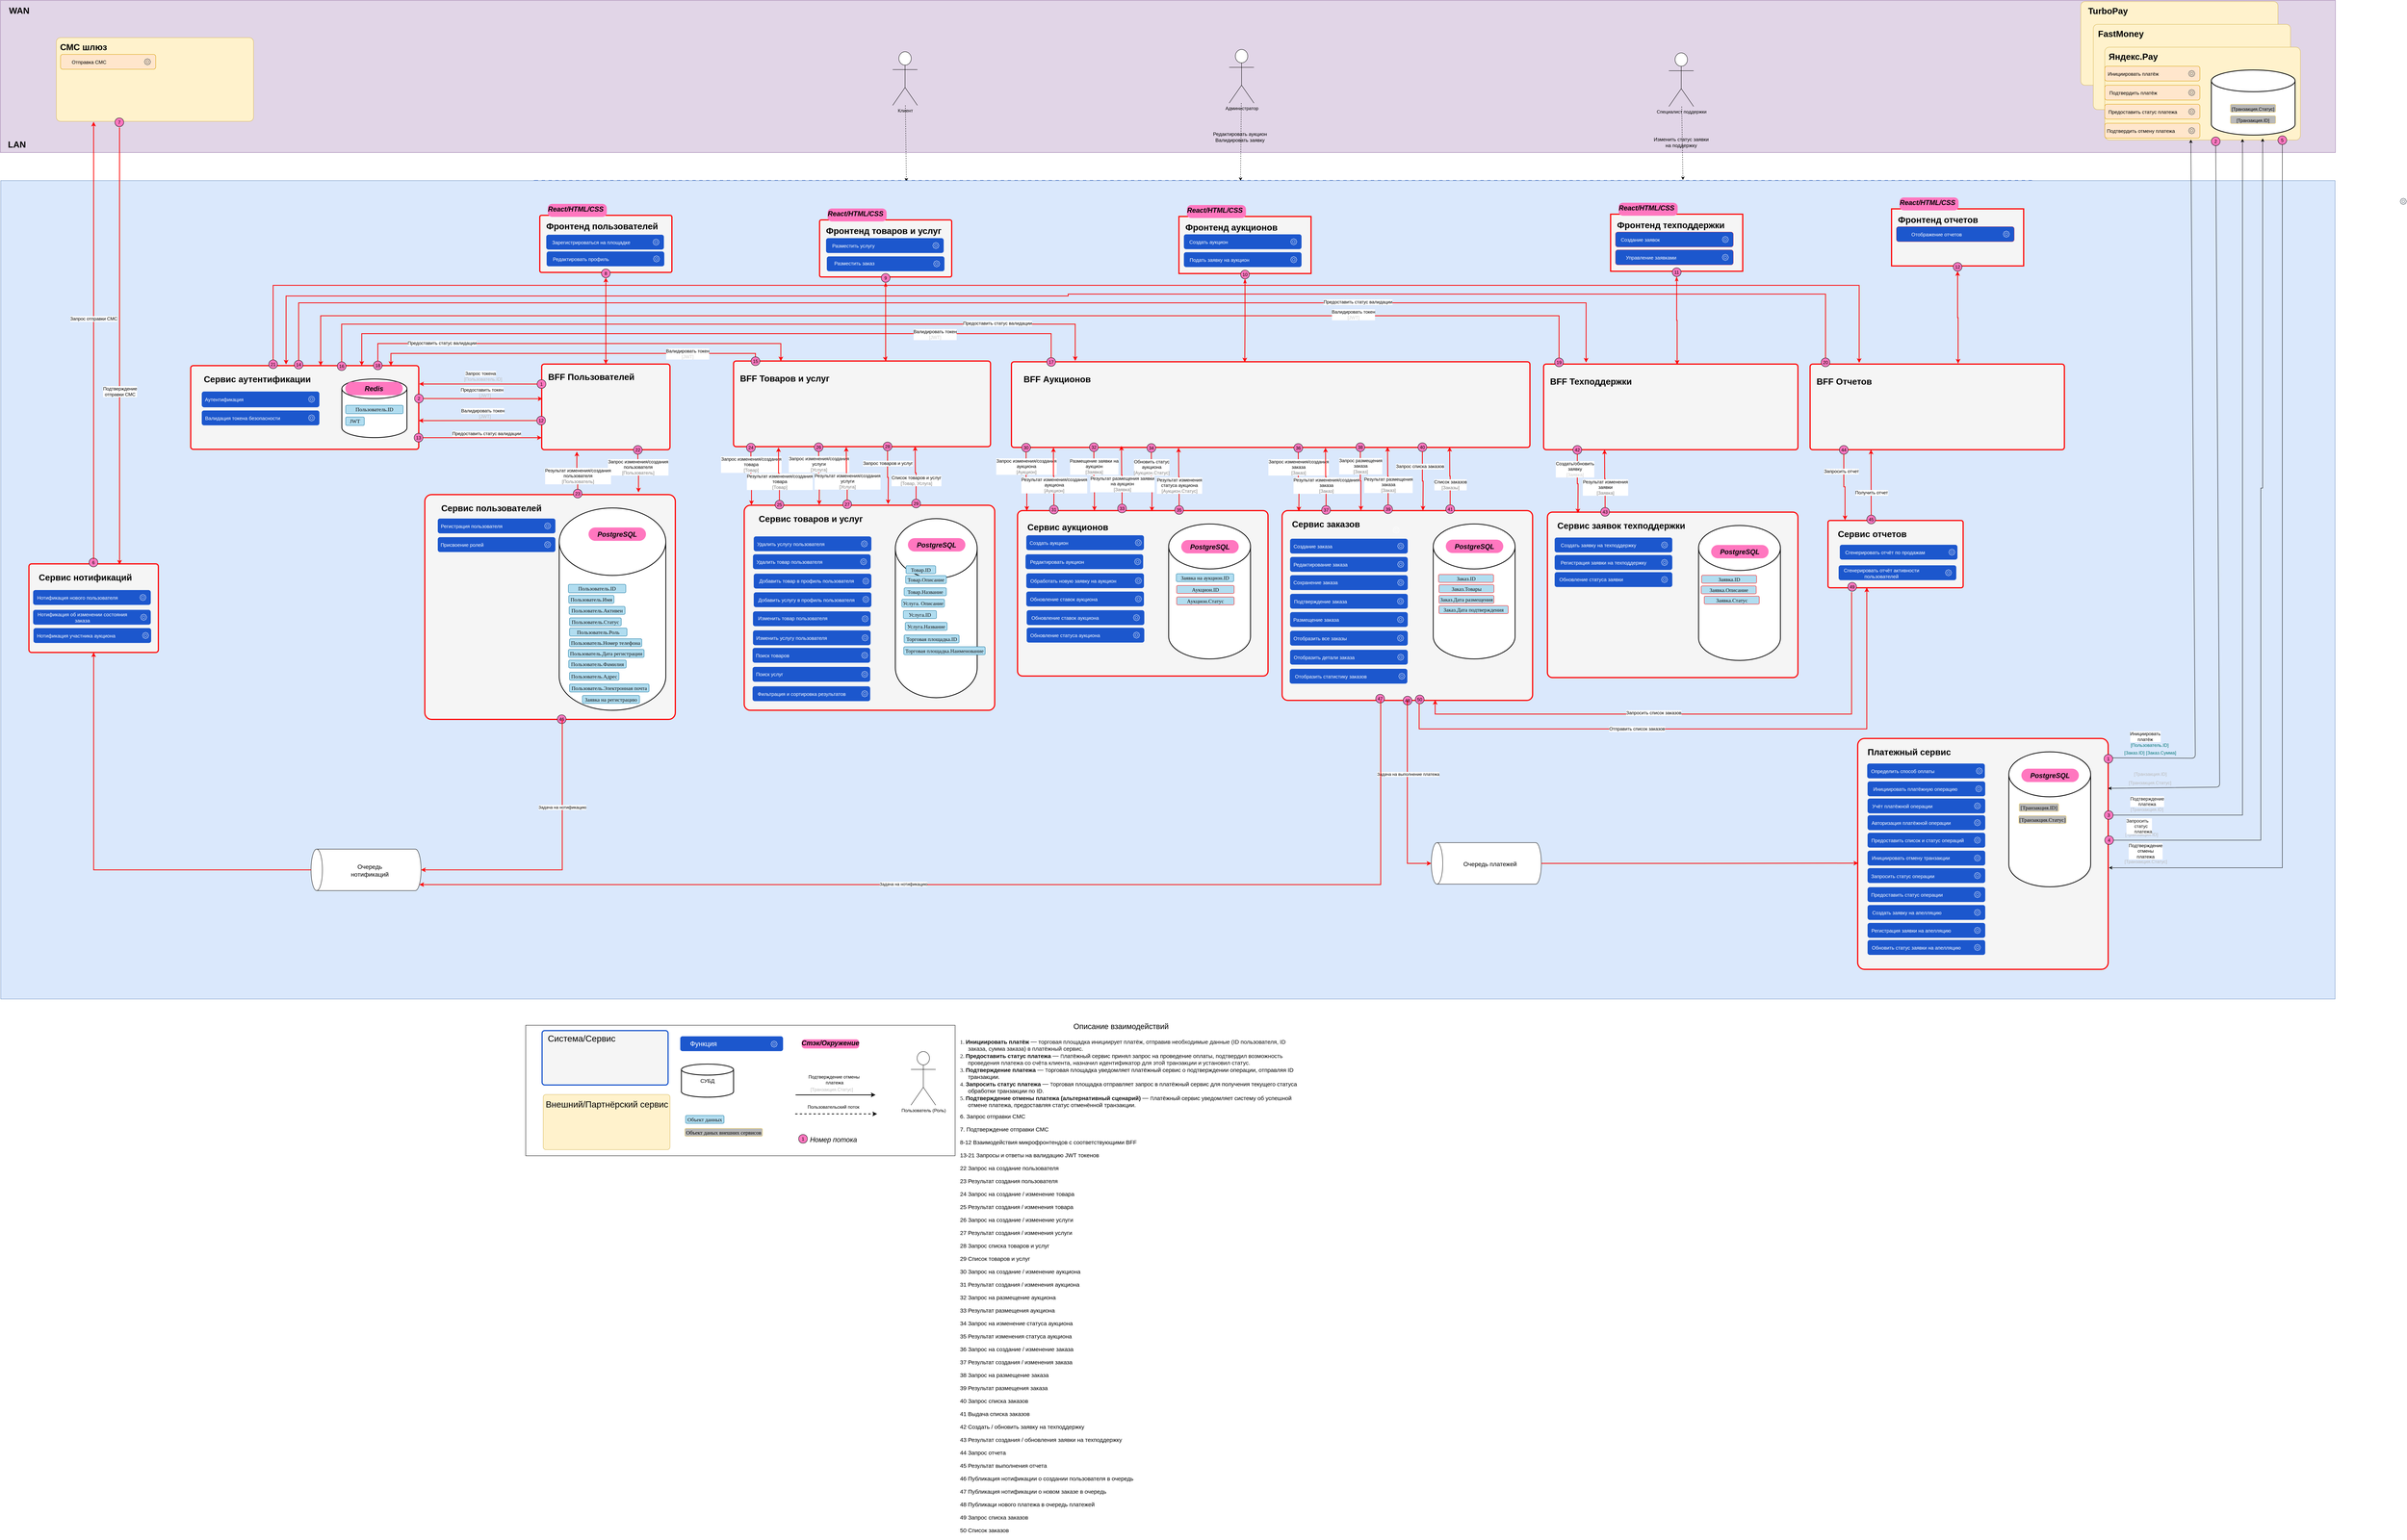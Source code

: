 <mxfile version="24.1.0" type="device">
  <diagram name="DF" id="BleSmaJVXqo2yb7Co1eL">
    <mxGraphModel dx="6347" dy="4521" grid="0" gridSize="10" guides="0" tooltips="0" connect="1" arrows="1" fold="1" page="1" pageScale="1" pageWidth="827" pageHeight="1169" math="0" shadow="0">
      <root>
        <mxCell id="0" />
        <mxCell id="1" parent="0" />
        <mxCell id="kQWFD41fJFxlXKQhT5sF-1" value="" style="group" parent="1" vertex="1" connectable="0">
          <mxGeometry x="1691" y="-203" width="155" height="49" as="geometry" />
        </mxCell>
        <mxCell id="cKbgiC5qh_IXnBO1eU4K-165" value="&lt;font style=&quot;font-size: 18px;&quot;&gt;&lt;i&gt;React/HTML/CSS&lt;/i&gt;&lt;/font&gt;" style="text;html=1;align=center;verticalAlign=middle;whiteSpace=wrap;rounded=1;shadow=0;fontSize=23;fontStyle=1" parent="kQWFD41fJFxlXKQhT5sF-1" vertex="1">
          <mxGeometry x="29" width="89" height="49" as="geometry" />
        </mxCell>
        <mxCell id="cKbgiC5qh_IXnBO1eU4K-98" value="" style="rounded=0;whiteSpace=wrap;html=1;fillColor=#e1d5e7;strokeColor=#9673a6;movable=1;resizable=1;rotatable=1;deletable=1;editable=1;locked=0;connectable=1;" parent="1" vertex="1">
          <mxGeometry x="-394" y="-676" width="6134" height="400" as="geometry" />
        </mxCell>
        <mxCell id="D1CTnjmkYU0Mq4A9S6dc-23" value="" style="rounded=1;whiteSpace=wrap;html=1;arcSize=0;" parent="1" vertex="1">
          <mxGeometry x="986" y="2018" width="1128" height="343" as="geometry" />
        </mxCell>
        <mxCell id="cKbgiC5qh_IXnBO1eU4K-95" value="Администратор" style="shape=umlActor;verticalLabelPosition=bottom;verticalAlign=top;html=1;outlineConnect=0;rounded=1;" parent="1" vertex="1">
          <mxGeometry x="2834" y="-547" width="65" height="141" as="geometry" />
        </mxCell>
        <mxCell id="cKbgiC5qh_IXnBO1eU4K-96" value="" style="endArrow=classic;html=1;rounded=1;dashed=1;entryX=0.471;entryY=0.001;entryDx=0;entryDy=0;entryPerimeter=0;" parent="1" source="cKbgiC5qh_IXnBO1eU4K-95" target="cKbgiC5qh_IXnBO1eU4K-163" edge="1">
          <mxGeometry width="50" height="50" relative="1" as="geometry">
            <mxPoint x="3292" y="-1013" as="sourcePoint" />
            <mxPoint x="2868.346" y="-273.07" as="targetPoint" />
            <Array as="points" />
          </mxGeometry>
        </mxCell>
        <mxCell id="cKbgiC5qh_IXnBO1eU4K-100" value="WAN" style="text;html=1;align=center;verticalAlign=middle;whiteSpace=wrap;rounded=1;shadow=0;fontSize=23;fontStyle=1" parent="1" vertex="1">
          <mxGeometry x="-387" y="-674" width="85" height="49" as="geometry" />
        </mxCell>
        <mxCell id="cKbgiC5qh_IXnBO1eU4K-154" value="Редактировать аукцион&lt;div&gt;Валидировать заявку&lt;/div&gt;" style="text;html=1;align=center;verticalAlign=middle;whiteSpace=wrap;rounded=1;fontSize=13;" parent="1" vertex="1">
          <mxGeometry x="2741" y="-332" width="243" height="30" as="geometry" />
        </mxCell>
        <mxCell id="cKbgiC5qh_IXnBO1eU4K-157" value="Специалист поддержки" style="shape=umlActor;verticalLabelPosition=bottom;verticalAlign=top;html=1;outlineConnect=0;rounded=1;" parent="1" vertex="1">
          <mxGeometry x="3989" y="-538" width="65" height="141" as="geometry" />
        </mxCell>
        <mxCell id="cKbgiC5qh_IXnBO1eU4K-160" value="" style="endArrow=classic;html=1;rounded=1;dashed=1;" parent="1" edge="1" source="cKbgiC5qh_IXnBO1eU4K-157">
          <mxGeometry width="50" height="50" relative="1" as="geometry">
            <mxPoint x="3199" y="-812.566" as="sourcePoint" />
            <mxPoint x="4026" y="-204" as="targetPoint" />
            <Array as="points" />
          </mxGeometry>
        </mxCell>
        <mxCell id="cKbgiC5qh_IXnBO1eU4K-162" value="&lt;div&gt;Изменить статус заявки&lt;/div&gt;&lt;div&gt;на поддержку&lt;/div&gt;" style="text;html=1;align=center;verticalAlign=middle;whiteSpace=wrap;rounded=1;fontSize=13;" parent="1" vertex="1">
          <mxGeometry x="3900" y="-318" width="243" height="30" as="geometry" />
        </mxCell>
        <mxCell id="cKbgiC5qh_IXnBO1eU4K-163" value="" style="rounded=1;whiteSpace=wrap;html=1;arcSize=3;fillColor=#f5f5f5;strokeColor=#1C57CD;strokeWidth=3;align=center;verticalAlign=middle;fontFamily=Helvetica;fontSize=12;fontColor=#333333;resizable=1;dashed=1;" parent="1" vertex="1">
          <mxGeometry x="1001" y="-202" width="3955" height="293" as="geometry" />
        </mxCell>
        <mxCell id="cKbgiC5qh_IXnBO1eU4K-164" value="Портал электронной площадки" style="text;html=1;align=center;verticalAlign=middle;whiteSpace=wrap;rounded=1;shadow=0;fontSize=23;fontStyle=1" parent="1" vertex="1">
          <mxGeometry x="1737" y="-200" width="380" height="49" as="geometry" />
        </mxCell>
        <mxCell id="D1CTnjmkYU0Mq4A9S6dc-4" value="&lt;p style=&quot;margin: 0px 0px 0px 13px; text-indent: -13px; font-variant-numeric: normal; font-variant-east-asian: normal; font-variant-alternates: normal; font-kerning: auto; font-optical-sizing: auto; font-feature-settings: normal; font-variation-settings: normal; font-variant-position: normal; font-stretch: normal; font-size: 14px; line-height: normal; color: rgb(14, 14, 14); text-align: start;&quot; class=&quot;p1&quot;&gt;&lt;font face=&quot;Times New Roman&quot;&gt;Объект данных&lt;/font&gt;&lt;/p&gt;" style="rounded=1;whiteSpace=wrap;html=1;fillColor=#b1ddf0;strokeColor=#10739e;" parent="1" vertex="1">
          <mxGeometry x="1406" y="2255" width="101" height="21" as="geometry" />
        </mxCell>
        <mxCell id="D1CTnjmkYU0Mq4A9S6dc-11" value="&lt;font style=&quot;font-size: 14px;&quot;&gt;СУБД&lt;/font&gt;" style="strokeWidth=2;html=1;shape=mxgraph.flowchart.database;whiteSpace=wrap;rounded=1;movable=1;resizable=1;rotatable=1;deletable=1;editable=1;locked=0;connectable=1;" parent="1" vertex="1">
          <mxGeometry x="1395" y="2120" width="137" height="87" as="geometry" />
        </mxCell>
        <mxCell id="D1CTnjmkYU0Mq4A9S6dc-14" value="Пользователь (Роль)" style="shape=umlActor;verticalLabelPosition=bottom;verticalAlign=top;html=1;outlineConnect=0;rounded=1;" parent="1" vertex="1">
          <mxGeometry x="1998" y="2087" width="65" height="141" as="geometry" />
        </mxCell>
        <mxCell id="D1CTnjmkYU0Mq4A9S6dc-16" value="&lt;p style=&quot;margin: 0px 0px 0px 13px; text-indent: -13px; font-variant-numeric: normal; font-variant-east-asian: normal; font-variant-alternates: normal; font-kerning: auto; font-optical-sizing: auto; font-feature-settings: normal; font-variation-settings: normal; font-variant-position: normal; font-stretch: normal; line-height: normal; text-align: start;&quot; class=&quot;p1&quot;&gt;&lt;span style=&quot;text-align: center; text-indent: 0px;&quot;&gt;&lt;font style=&quot;font-size: 14px;&quot; face=&quot;Times New Roman&quot;&gt;Объект даных внешних сервисов&lt;/font&gt;&lt;/span&gt;&lt;br&gt;&lt;/p&gt;" style="rounded=1;whiteSpace=wrap;html=1;fillColor=#B8B8B8;strokeColor=#FFD966;" parent="1" vertex="1">
          <mxGeometry x="1404" y="2289" width="204" height="21" as="geometry" />
        </mxCell>
        <mxCell id="D1CTnjmkYU0Mq4A9S6dc-17" value="" style="endArrow=classic;html=1;rounded=1;curved=0;strokeWidth=2;" parent="1" edge="1">
          <mxGeometry width="50" height="50" relative="1" as="geometry">
            <mxPoint x="1695" y="2201" as="sourcePoint" />
            <mxPoint x="1905" y="2201" as="targetPoint" />
            <Array as="points">
              <mxPoint x="1695" y="2201" />
            </Array>
          </mxGeometry>
        </mxCell>
        <mxCell id="D1CTnjmkYU0Mq4A9S6dc-18" value="&lt;font style=&quot;font-size: 12px;&quot;&gt;Подтверждение отмены&amp;nbsp;&lt;/font&gt;&lt;div&gt;&lt;font style=&quot;font-size: 12px;&quot;&gt;платежа&lt;/font&gt;&lt;/div&gt;" style="edgeLabel;html=1;align=center;verticalAlign=middle;resizable=0;points=[];rounded=1;" parent="D1CTnjmkYU0Mq4A9S6dc-17" vertex="1" connectable="0">
          <mxGeometry x="0.194" y="1" relative="1" as="geometry">
            <mxPoint x="-24" y="-39" as="offset" />
          </mxGeometry>
        </mxCell>
        <mxCell id="D1CTnjmkYU0Mq4A9S6dc-19" value="&lt;font style=&quot;font-size: 12px;&quot;&gt;[Транзакция.Статус]&lt;/font&gt;" style="text;html=1;align=center;verticalAlign=middle;whiteSpace=wrap;rounded=1;fontSize=13;labelBackgroundColor=none;fontColor=#B8B8B8;" parent="1" vertex="1">
          <mxGeometry x="1710" y="2171" width="160" height="30" as="geometry" />
        </mxCell>
        <mxCell id="D1CTnjmkYU0Mq4A9S6dc-20" value="" style="endArrow=classic;html=1;rounded=1;dashed=1;strokeWidth=2;" parent="1" edge="1">
          <mxGeometry width="50" height="50" relative="1" as="geometry">
            <mxPoint x="1694" y="2251" as="sourcePoint" />
            <mxPoint x="1909" y="2251" as="targetPoint" />
            <Array as="points" />
          </mxGeometry>
        </mxCell>
        <mxCell id="D1CTnjmkYU0Mq4A9S6dc-21" value="&lt;span style=&quot;font-size: 12px;&quot;&gt;Пользовательский поток&lt;/span&gt;" style="edgeLabel;html=1;align=center;verticalAlign=middle;resizable=0;points=[];rounded=1;" parent="1" vertex="1" connectable="0">
          <mxGeometry x="1795.995" y="2280" as="geometry">
            <mxPoint x="-2" y="-47" as="offset" />
          </mxGeometry>
        </mxCell>
        <mxCell id="Tz6aEU4ManMyac2rpAqn-4" value="Клиент" style="shape=umlActor;verticalLabelPosition=bottom;verticalAlign=top;html=1;outlineConnect=0;rounded=1;" parent="1" vertex="1">
          <mxGeometry x="1950" y="-541" width="65" height="141" as="geometry" />
        </mxCell>
        <mxCell id="Tz6aEU4ManMyac2rpAqn-10" value="" style="endArrow=classic;html=1;rounded=1;dashed=1;fontSize=12;" parent="1" source="Tz6aEU4ManMyac2rpAqn-4" edge="1">
          <mxGeometry width="50" height="50" relative="1" as="geometry">
            <mxPoint x="1985" y="-420" as="sourcePoint" />
            <mxPoint x="1986" y="-200" as="targetPoint" />
            <Array as="points" />
          </mxGeometry>
        </mxCell>
        <mxCell id="jEkXnfsxQ-_I6rloK0n_-4" value="1" style="ellipse;whiteSpace=wrap;html=1;aspect=fixed;rounded=1;fillColor=#FF77BF;" parent="1" vertex="1">
          <mxGeometry x="1703" y="2305" width="23" height="23" as="geometry" />
        </mxCell>
        <mxCell id="jEkXnfsxQ-_I6rloK0n_-9" value="&lt;span style=&quot;font-size: 18px;&quot;&gt;&lt;i&gt;Номер потока&lt;/i&gt;&lt;/span&gt;" style="text;html=1;align=center;verticalAlign=middle;whiteSpace=wrap;rounded=1;shadow=0;fontSize=23;fontStyle=0" parent="1" vertex="1">
          <mxGeometry x="1714" y="2292" width="161" height="49" as="geometry" />
        </mxCell>
        <mxCell id="d3r_7VUgfL_-Ddzbqp2A-3" value="&lt;h1 style=&quot;margin-top: 0px;&quot;&gt;&lt;p class=&quot;p1&quot; style=&quot;font-size: 15px; margin: 0px 0px 0px 21px; text-indent: -21px; font-variant-numeric: normal; font-variant-east-asian: normal; font-variant-alternates: normal; font-kerning: auto; font-optical-sizing: auto; font-feature-settings: normal; font-variation-settings: normal; font-variant-position: normal; font-stretch: normal; line-height: normal; color: rgb(14, 14, 14);&quot;&gt;&lt;span class=&quot;s1&quot; style=&quot;font-weight: 400; font-variant-numeric: normal; font-variant-east-asian: normal; font-variant-alternates: normal; font-kerning: auto; font-optical-sizing: auto; font-feature-settings: normal; font-variation-settings: normal; font-variant-position: normal; font-stretch: normal; line-height: normal; font-family: &amp;quot;Times New Roman&amp;quot;; font-size: 15px;&quot;&gt;1.&amp;nbsp;&lt;/span&gt;&lt;b style=&quot;font-size: 15px;&quot;&gt;Инициировать платёж&lt;/b&gt;&lt;b style=&quot;font-weight: 400; font-size: 15px;&quot;&gt;&amp;nbsp;&lt;/b&gt;&lt;span style=&quot;background-color: initial; color: rgb(51, 51, 51); font-family: &amp;quot;YS Text&amp;quot;, -apple-system, BlinkMacSystemFont, Arial, Helvetica, sans-serif; font-size: 16px; font-weight: 400;&quot;&gt;—&lt;/span&gt;&lt;span style=&quot;background-color: initial; color: rgb(0, 0, 0); font-weight: normal;&quot;&gt;&amp;nbsp;т&lt;/span&gt;&lt;span style=&quot;background-color: initial; font-weight: 400;&quot;&gt;орговая площадка инициирует платёж, отправив необходимые данные (ID пользователя, ID заказа, сумма заказа) в платёжный сервис.&lt;/span&gt;&lt;/p&gt;&lt;p class=&quot;p1&quot; style=&quot;font-size: 15px; margin: 0px 0px 0px 21px; text-indent: -21px; font-variant-numeric: normal; font-variant-east-asian: normal; font-variant-alternates: normal; font-kerning: auto; font-optical-sizing: auto; font-feature-settings: normal; font-variation-settings: normal; font-variant-position: normal; font-weight: 400; font-stretch: normal; line-height: normal; color: rgb(14, 14, 14);&quot;&gt;&lt;span class=&quot;s1&quot; style=&quot;font-variant-numeric: normal; font-variant-east-asian: normal; font-variant-alternates: normal; font-kerning: auto; font-optical-sizing: auto; font-feature-settings: normal; font-variation-settings: normal; font-variant-position: normal; font-stretch: normal; line-height: normal; font-family: &amp;quot;Times New Roman&amp;quot;; font-size: 15px;&quot;&gt;2.&amp;nbsp;&lt;/span&gt;&lt;b style=&quot;font-size: 15px;&quot;&gt;Предоставить статус платежа&amp;nbsp;&lt;/b&gt;&lt;span style=&quot;background-color: initial; color: rgb(51, 51, 51); font-family: &amp;quot;YS Text&amp;quot;, -apple-system, BlinkMacSystemFont, Arial, Helvetica, sans-serif; font-size: 16px;&quot;&gt;— п&lt;/span&gt;&lt;span style=&quot;background-color: initial; color: rgb(0, 0, 0);&quot;&gt;латё&lt;/span&gt;&lt;span style=&quot;background-color: initial; color: rgb(0, 0, 0);&quot;&gt;жный сервис принял запрос на проведение оплаты,&lt;/span&gt;&lt;span style=&quot;background-color: initial;&quot; class=&quot;Apple-converted-space&quot;&gt;&amp;nbsp;&lt;/span&gt;&lt;span style=&quot;background-color: initial;&quot;&gt;подтвердил возможность проведения платежа со счёта клиента, назначил идентификатор для этой транзакции и установил статус.&lt;/span&gt;&lt;/p&gt;&lt;p class=&quot;p1&quot; style=&quot;font-size: 15px; margin: 0px 0px 0px 21px; text-indent: -21px; font-variant-numeric: normal; font-variant-east-asian: normal; font-variant-alternates: normal; font-kerning: auto; font-optical-sizing: auto; font-feature-settings: normal; font-variation-settings: normal; font-variant-position: normal; font-weight: 400; font-stretch: normal; line-height: normal; color: rgb(14, 14, 14);&quot;&gt;&lt;span class=&quot;s1&quot; style=&quot;font-variant-numeric: normal; font-variant-east-asian: normal; font-variant-alternates: normal; font-kerning: auto; font-optical-sizing: auto; font-feature-settings: normal; font-variation-settings: normal; font-variant-position: normal; font-stretch: normal; line-height: normal; font-family: &amp;quot;Times New Roman&amp;quot;; font-size: 15px;&quot;&gt;3.&amp;nbsp;&lt;/span&gt;&lt;b style=&quot;font-size: 15px;&quot;&gt;Подтверждение платежа&amp;nbsp;&lt;/b&gt;&lt;span style=&quot;background-color: initial; color: rgb(51, 51, 51); font-family: &amp;quot;YS Text&amp;quot;, -apple-system, BlinkMacSystemFont, Arial, Helvetica, sans-serif; font-size: 16px;&quot;&gt;— т&lt;/span&gt;&lt;span style=&quot;background-color: initial; color: rgb(0, 0, 0);&quot;&gt;орговая площадка уведомляет платёжный сервис о подтверждении операции, отправляя ID транзакции.&lt;/span&gt;&lt;/p&gt;&lt;p class=&quot;p1&quot; style=&quot;font-size: 15px; margin: 0px 0px 0px 21px; text-indent: -21px; font-variant-numeric: normal; font-variant-east-asian: normal; font-variant-alternates: normal; font-kerning: auto; font-optical-sizing: auto; font-feature-settings: normal; font-variation-settings: normal; font-variant-position: normal; font-weight: 400; font-stretch: normal; line-height: normal; color: rgb(14, 14, 14);&quot;&gt;&lt;span class=&quot;s1&quot; style=&quot;font-variant-numeric: normal; font-variant-east-asian: normal; font-variant-alternates: normal; font-kerning: auto; font-optical-sizing: auto; font-feature-settings: normal; font-variation-settings: normal; font-variant-position: normal; font-stretch: normal; line-height: normal; font-family: &amp;quot;Times New Roman&amp;quot;; font-size: 15px;&quot;&gt;4.&amp;nbsp;&lt;/span&gt;&lt;b style=&quot;font-size: 15px;&quot;&gt;Запросить статус платежа&lt;/b&gt;&amp;nbsp;&lt;span style=&quot;background-color: initial; color: rgb(51, 51, 51); font-family: &amp;quot;YS Text&amp;quot;, -apple-system, BlinkMacSystemFont, Arial, Helvetica, sans-serif; font-size: 16px;&quot;&gt;— т&lt;/span&gt;&lt;span style=&quot;background-color: initial; color: rgb(0, 0, 0);&quot;&gt;орговая площадка отправляет запрос в платёжный сервис для получения текущего статуса обработки транзакции по ID.&lt;/span&gt;&lt;/p&gt;&lt;p class=&quot;p1&quot; style=&quot;font-size: 15px; margin: 0px 0px 0px 21px; text-indent: -21px; font-variant-numeric: normal; font-variant-east-asian: normal; font-variant-alternates: normal; font-kerning: auto; font-optical-sizing: auto; font-feature-settings: normal; font-variation-settings: normal; font-variant-position: normal; font-weight: 400; font-stretch: normal; line-height: normal; color: rgb(14, 14, 14);&quot;&gt;&lt;span class=&quot;s1&quot; style=&quot;font-variant-numeric: normal; font-variant-east-asian: normal; font-variant-alternates: normal; font-kerning: auto; font-optical-sizing: auto; font-feature-settings: normal; font-variation-settings: normal; font-variant-position: normal; font-stretch: normal; line-height: normal; font-family: &amp;quot;Times New Roman&amp;quot;; font-size: 15px;&quot;&gt;5.&amp;nbsp;&lt;/span&gt;&lt;b style=&quot;font-size: 15px;&quot;&gt;Подтверждение отмены платежа (альтернативный сценарий)&amp;nbsp;&lt;/b&gt;&lt;span style=&quot;background-color: initial; color: rgb(51, 51, 51); font-family: &amp;quot;YS Text&amp;quot;, -apple-system, BlinkMacSystemFont, Arial, Helvetica, sans-serif; font-size: 16px;&quot;&gt;— п&lt;/span&gt;&lt;span style=&quot;background-color: initial; color: rgb(0, 0, 0);&quot;&gt;латёжный сервис уведомляет систему об успешной отмене платежа, предоставляя статус отменённой транзакции.&lt;/span&gt;&lt;/p&gt;&lt;p class=&quot;p1&quot; style=&quot;margin: 0px 0px 0px 21px; text-indent: -21px; font-variant-numeric: normal; font-variant-east-asian: normal; font-variant-alternates: normal; font-kerning: auto; font-optical-sizing: auto; font-feature-settings: normal; font-variation-settings: normal; font-variant-position: normal; font-stretch: normal; line-height: normal;&quot;&gt;&lt;span style=&quot;font-size: 15px; font-weight: 400;&quot;&gt;6. Запрос отправки СМС&lt;/span&gt;&lt;/p&gt;&lt;p class=&quot;p1&quot; style=&quot;margin: 0px 0px 0px 21px; text-indent: -21px; font-variant-numeric: normal; font-variant-east-asian: normal; font-variant-alternates: normal; font-kerning: auto; font-optical-sizing: auto; font-feature-settings: normal; font-variation-settings: normal; font-variant-position: normal; font-stretch: normal; line-height: normal;&quot;&gt;&lt;span style=&quot;font-size: 15px; font-weight: 400;&quot;&gt;7. Подтверждение отправки СМС&lt;/span&gt;&lt;/p&gt;&lt;p class=&quot;p1&quot; style=&quot;margin: 0px 0px 0px 21px; text-indent: -21px; font-variant-numeric: normal; font-variant-east-asian: normal; font-variant-alternates: normal; font-kerning: auto; font-optical-sizing: auto; font-feature-settings: normal; font-variation-settings: normal; font-variant-position: normal; font-stretch: normal; line-height: normal;&quot;&gt;&lt;span style=&quot;font-size: 15px; font-weight: 400;&quot;&gt;8-12 Взаимодействия микрофронтендов с соответствующими BFF&lt;/span&gt;&lt;/p&gt;&lt;p class=&quot;p1&quot; style=&quot;margin: 0px 0px 0px 21px; text-indent: -21px; font-variant-numeric: normal; font-variant-east-asian: normal; font-variant-alternates: normal; font-kerning: auto; font-optical-sizing: auto; font-feature-settings: normal; font-variation-settings: normal; font-variant-position: normal; font-stretch: normal; line-height: normal;&quot;&gt;&lt;span style=&quot;font-size: 15px; font-weight: 400;&quot;&gt;13-21 Запросы и ответы на валидацию JWT токенов&lt;/span&gt;&lt;/p&gt;&lt;p class=&quot;p1&quot; style=&quot;margin: 0px 0px 0px 21px; text-indent: -21px; font-variant-numeric: normal; font-variant-east-asian: normal; font-variant-alternates: normal; font-kerning: auto; font-optical-sizing: auto; font-feature-settings: normal; font-variation-settings: normal; font-variant-position: normal; font-stretch: normal; line-height: normal;&quot;&gt;&lt;span style=&quot;font-size: 15px; font-weight: 400;&quot;&gt;22 Запрос на создание пользователя&lt;/span&gt;&lt;/p&gt;&lt;p class=&quot;p1&quot; style=&quot;margin: 0px 0px 0px 21px; text-indent: -21px; font-variant-numeric: normal; font-variant-east-asian: normal; font-variant-alternates: normal; font-kerning: auto; font-optical-sizing: auto; font-feature-settings: normal; font-variation-settings: normal; font-variant-position: normal; font-stretch: normal; line-height: normal;&quot;&gt;&lt;span style=&quot;font-size: 15px; font-weight: 400;&quot;&gt;23 Результат создания пользователя&lt;/span&gt;&lt;/p&gt;&lt;p class=&quot;p1&quot; style=&quot;margin: 0px 0px 0px 21px; text-indent: -21px; font-variant-numeric: normal; font-variant-east-asian: normal; font-variant-alternates: normal; font-kerning: auto; font-optical-sizing: auto; font-feature-settings: normal; font-variation-settings: normal; font-variant-position: normal; font-stretch: normal; line-height: normal;&quot;&gt;&lt;span style=&quot;font-size: 15px; font-weight: 400;&quot;&gt;24 Запрос на создание / изменение товара&lt;/span&gt;&lt;/p&gt;&lt;p class=&quot;p1&quot; style=&quot;margin: 0px 0px 0px 21px; text-indent: -21px; font-variant-numeric: normal; font-variant-east-asian: normal; font-variant-alternates: normal; font-kerning: auto; font-optical-sizing: auto; font-feature-settings: normal; font-variation-settings: normal; font-variant-position: normal; font-stretch: normal; line-height: normal;&quot;&gt;&lt;span style=&quot;font-size: 15px; font-weight: 400;&quot;&gt;25 Результат создания / изменения товара&lt;/span&gt;&lt;/p&gt;&lt;p class=&quot;p1&quot; style=&quot;margin: 0px 0px 0px 21px; text-indent: -21px; font-variant-numeric: normal; font-variant-east-asian: normal; font-variant-alternates: normal; font-kerning: auto; font-optical-sizing: auto; font-feature-settings: normal; font-variation-settings: normal; font-variant-position: normal; font-stretch: normal; line-height: normal;&quot;&gt;&lt;span style=&quot;font-size: 15px; font-weight: 400;&quot;&gt;26 Запрос на создание / изменение услуги&lt;/span&gt;&lt;/p&gt;&lt;p class=&quot;p1&quot; style=&quot;margin: 0px 0px 0px 21px; text-indent: -21px; font-variant-numeric: normal; font-variant-east-asian: normal; font-variant-alternates: normal; font-kerning: auto; font-optical-sizing: auto; font-feature-settings: normal; font-variation-settings: normal; font-variant-position: normal; font-stretch: normal; line-height: normal;&quot;&gt;&lt;span style=&quot;font-size: 15px; font-weight: 400;&quot;&gt;27 Результат создания / изменения услуги&lt;/span&gt;&lt;/p&gt;&lt;p class=&quot;p1&quot; style=&quot;margin: 0px 0px 0px 21px; text-indent: -21px; font-variant-numeric: normal; font-variant-east-asian: normal; font-variant-alternates: normal; font-kerning: auto; font-optical-sizing: auto; font-feature-settings: normal; font-variation-settings: normal; font-variant-position: normal; font-stretch: normal; line-height: normal;&quot;&gt;&lt;span style=&quot;font-size: 15px; font-weight: 400;&quot;&gt;28 Запрос списка товаров и услуг&lt;/span&gt;&lt;/p&gt;&lt;p class=&quot;p1&quot; style=&quot;margin: 0px 0px 0px 21px; text-indent: -21px; font-variant-numeric: normal; font-variant-east-asian: normal; font-variant-alternates: normal; font-kerning: auto; font-optical-sizing: auto; font-feature-settings: normal; font-variation-settings: normal; font-variant-position: normal; font-stretch: normal; line-height: normal;&quot;&gt;&lt;span style=&quot;font-size: 15px; font-weight: 400;&quot;&gt;29 Список товаров и услуг&lt;/span&gt;&lt;/p&gt;&lt;p class=&quot;p1&quot; style=&quot;margin: 0px 0px 0px 21px; text-indent: -21px; font-variant-numeric: normal; font-variant-east-asian: normal; font-variant-alternates: normal; font-kerning: auto; font-optical-sizing: auto; font-feature-settings: normal; font-variation-settings: normal; font-variant-position: normal; font-stretch: normal; line-height: normal;&quot;&gt;&lt;span style=&quot;font-size: 15px; font-weight: 400;&quot;&gt;30 Запрос на создание / изменение аукциона&lt;/span&gt;&lt;/p&gt;&lt;p class=&quot;p1&quot; style=&quot;margin: 0px 0px 0px 21px; text-indent: -21px; font-variant-numeric: normal; font-variant-east-asian: normal; font-variant-alternates: normal; font-kerning: auto; font-optical-sizing: auto; font-feature-settings: normal; font-variation-settings: normal; font-variant-position: normal; font-stretch: normal; line-height: normal;&quot;&gt;&lt;span style=&quot;font-size: 15px; font-weight: 400;&quot;&gt;31 Результат создания / изменения аукциона&lt;/span&gt;&lt;/p&gt;&lt;p class=&quot;p1&quot; style=&quot;margin: 0px 0px 0px 21px; text-indent: -21px; font-variant-numeric: normal; font-variant-east-asian: normal; font-variant-alternates: normal; font-kerning: auto; font-optical-sizing: auto; font-feature-settings: normal; font-variation-settings: normal; font-variant-position: normal; font-stretch: normal; line-height: normal;&quot;&gt;&lt;span style=&quot;font-size: 15px; font-weight: 400;&quot;&gt;32 Запрос на размещение аукциона&lt;/span&gt;&lt;/p&gt;&lt;p class=&quot;p1&quot; style=&quot;margin: 0px 0px 0px 21px; text-indent: -21px; font-variant-numeric: normal; font-variant-east-asian: normal; font-variant-alternates: normal; font-kerning: auto; font-optical-sizing: auto; font-feature-settings: normal; font-variation-settings: normal; font-variant-position: normal; font-stretch: normal; line-height: normal;&quot;&gt;&lt;span style=&quot;font-size: 15px; font-weight: 400;&quot;&gt;33 Результат размещения аукциона&lt;/span&gt;&lt;/p&gt;&lt;p class=&quot;p1&quot; style=&quot;margin: 0px 0px 0px 21px; text-indent: -21px; font-variant-numeric: normal; font-variant-east-asian: normal; font-variant-alternates: normal; font-kerning: auto; font-optical-sizing: auto; font-feature-settings: normal; font-variation-settings: normal; font-variant-position: normal; font-stretch: normal; line-height: normal;&quot;&gt;&lt;span style=&quot;font-size: 15px; font-weight: 400;&quot;&gt;34 Запрос на изменение статуса аукциона&lt;/span&gt;&lt;/p&gt;&lt;p class=&quot;p1&quot; style=&quot;margin: 0px 0px 0px 21px; text-indent: -21px; font-variant-numeric: normal; font-variant-east-asian: normal; font-variant-alternates: normal; font-kerning: auto; font-optical-sizing: auto; font-feature-settings: normal; font-variation-settings: normal; font-variant-position: normal; font-stretch: normal; line-height: normal;&quot;&gt;&lt;span style=&quot;font-size: 15px; font-weight: 400;&quot;&gt;35 Результат изменения статуса аукциона&lt;/span&gt;&lt;/p&gt;&lt;p class=&quot;p1&quot; style=&quot;margin: 0px 0px 0px 21px; text-indent: -21px; font-variant-numeric: normal; font-variant-east-asian: normal; font-variant-alternates: normal; font-kerning: auto; font-optical-sizing: auto; font-feature-settings: normal; font-variation-settings: normal; font-variant-position: normal; font-stretch: normal; line-height: normal;&quot;&gt;&lt;span style=&quot;font-size: 15px; font-weight: 400;&quot;&gt;36 Запрос на создание / изменение заказа&lt;/span&gt;&lt;/p&gt;&lt;p class=&quot;p1&quot; style=&quot;margin: 0px 0px 0px 21px; text-indent: -21px; font-variant-numeric: normal; font-variant-east-asian: normal; font-variant-alternates: normal; font-kerning: auto; font-optical-sizing: auto; font-feature-settings: normal; font-variation-settings: normal; font-variant-position: normal; font-stretch: normal; line-height: normal;&quot;&gt;&lt;span style=&quot;font-size: 15px; font-weight: 400;&quot;&gt;37 Результат создания / изменения заказа&lt;/span&gt;&lt;/p&gt;&lt;p class=&quot;p1&quot; style=&quot;margin: 0px 0px 0px 21px; text-indent: -21px; font-variant-numeric: normal; font-variant-east-asian: normal; font-variant-alternates: normal; font-kerning: auto; font-optical-sizing: auto; font-feature-settings: normal; font-variation-settings: normal; font-variant-position: normal; font-stretch: normal; line-height: normal;&quot;&gt;&lt;span style=&quot;font-size: 15px; font-weight: 400;&quot;&gt;38 Запрос на размещение заказа&lt;/span&gt;&lt;/p&gt;&lt;p class=&quot;p1&quot; style=&quot;margin: 0px 0px 0px 21px; text-indent: -21px; font-variant-numeric: normal; font-variant-east-asian: normal; font-variant-alternates: normal; font-kerning: auto; font-optical-sizing: auto; font-feature-settings: normal; font-variation-settings: normal; font-variant-position: normal; font-stretch: normal; line-height: normal;&quot;&gt;&lt;span style=&quot;font-size: 15px; font-weight: 400;&quot;&gt;39 Результат размещения заказа&lt;/span&gt;&lt;/p&gt;&lt;p class=&quot;p1&quot; style=&quot;margin: 0px 0px 0px 21px; text-indent: -21px; font-variant-numeric: normal; font-variant-east-asian: normal; font-variant-alternates: normal; font-kerning: auto; font-optical-sizing: auto; font-feature-settings: normal; font-variation-settings: normal; font-variant-position: normal; font-stretch: normal; line-height: normal;&quot;&gt;&lt;span style=&quot;font-size: 15px; font-weight: 400;&quot;&gt;40 Запрос списка заказов&lt;/span&gt;&lt;/p&gt;&lt;p class=&quot;p1&quot; style=&quot;margin: 0px 0px 0px 21px; text-indent: -21px; font-variant-numeric: normal; font-variant-east-asian: normal; font-variant-alternates: normal; font-kerning: auto; font-optical-sizing: auto; font-feature-settings: normal; font-variation-settings: normal; font-variant-position: normal; font-stretch: normal; line-height: normal;&quot;&gt;&lt;span style=&quot;font-size: 15px; font-weight: 400;&quot;&gt;41 Выдача списка заказов&lt;/span&gt;&lt;/p&gt;&lt;p class=&quot;p1&quot; style=&quot;margin: 0px 0px 0px 21px; text-indent: -21px; font-variant-numeric: normal; font-variant-east-asian: normal; font-variant-alternates: normal; font-kerning: auto; font-optical-sizing: auto; font-feature-settings: normal; font-variation-settings: normal; font-variant-position: normal; font-stretch: normal; line-height: normal;&quot;&gt;&lt;span style=&quot;font-size: 15px; font-weight: 400;&quot;&gt;42 Создать / обновить заявку на техподдержку&lt;/span&gt;&lt;/p&gt;&lt;p class=&quot;p1&quot; style=&quot;margin: 0px 0px 0px 21px; text-indent: -21px; font-variant-numeric: normal; font-variant-east-asian: normal; font-variant-alternates: normal; font-kerning: auto; font-optical-sizing: auto; font-feature-settings: normal; font-variation-settings: normal; font-variant-position: normal; font-stretch: normal; line-height: normal;&quot;&gt;&lt;span style=&quot;font-size: 15px; font-weight: 400;&quot;&gt;43 Результат создания / обновления заявки на техподдержку&lt;/span&gt;&lt;/p&gt;&lt;p class=&quot;p1&quot; style=&quot;margin: 0px 0px 0px 21px; text-indent: -21px; font-variant-numeric: normal; font-variant-east-asian: normal; font-variant-alternates: normal; font-kerning: auto; font-optical-sizing: auto; font-feature-settings: normal; font-variation-settings: normal; font-variant-position: normal; font-stretch: normal; line-height: normal;&quot;&gt;&lt;span style=&quot;font-size: 15px; font-weight: 400;&quot;&gt;44 Запрос отчета&lt;/span&gt;&lt;/p&gt;&lt;p class=&quot;p1&quot; style=&quot;margin: 0px 0px 0px 21px; text-indent: -21px; font-variant-numeric: normal; font-variant-east-asian: normal; font-variant-alternates: normal; font-kerning: auto; font-optical-sizing: auto; font-feature-settings: normal; font-variation-settings: normal; font-variant-position: normal; font-stretch: normal; line-height: normal;&quot;&gt;&lt;span style=&quot;font-size: 15px; font-weight: 400;&quot;&gt;45 Результат выполнения отчета&lt;/span&gt;&lt;/p&gt;&lt;p class=&quot;p1&quot; style=&quot;margin: 0px 0px 0px 21px; text-indent: -21px; font-variant-numeric: normal; font-variant-east-asian: normal; font-variant-alternates: normal; font-kerning: auto; font-optical-sizing: auto; font-feature-settings: normal; font-variation-settings: normal; font-variant-position: normal; font-stretch: normal; line-height: normal;&quot;&gt;&lt;span style=&quot;font-size: 15px; font-weight: 400;&quot;&gt;46 Публикация нотификации о создании пользователя в очередь&lt;/span&gt;&lt;/p&gt;&lt;p class=&quot;p1&quot; style=&quot;margin: 0px 0px 0px 21px; text-indent: -21px; font-variant-numeric: normal; font-variant-east-asian: normal; font-variant-alternates: normal; font-kerning: auto; font-optical-sizing: auto; font-feature-settings: normal; font-variation-settings: normal; font-variant-position: normal; font-stretch: normal; line-height: normal;&quot;&gt;&lt;span style=&quot;font-size: 15px; font-weight: 400;&quot;&gt;47 Публикация нотификации о новом заказе в очередь&lt;/span&gt;&lt;/p&gt;&lt;p class=&quot;p1&quot; style=&quot;margin: 0px 0px 0px 21px; text-indent: -21px; font-variant-numeric: normal; font-variant-east-asian: normal; font-variant-alternates: normal; font-kerning: auto; font-optical-sizing: auto; font-feature-settings: normal; font-variation-settings: normal; font-variant-position: normal; font-stretch: normal; line-height: normal;&quot;&gt;&lt;span style=&quot;font-size: 15px; font-weight: 400;&quot;&gt;48 Публикаци нового платежа в очередь платежей&lt;/span&gt;&lt;/p&gt;&lt;p class=&quot;p1&quot; style=&quot;margin: 0px 0px 0px 21px; text-indent: -21px; font-variant-numeric: normal; font-variant-east-asian: normal; font-variant-alternates: normal; font-kerning: auto; font-optical-sizing: auto; font-feature-settings: normal; font-variation-settings: normal; font-variant-position: normal; font-stretch: normal; line-height: normal;&quot;&gt;&lt;span style=&quot;font-size: 15px; font-weight: 400;&quot;&gt;49 Запрос списка заказов&lt;/span&gt;&lt;/p&gt;&lt;p class=&quot;p1&quot; style=&quot;margin: 0px 0px 0px 21px; text-indent: -21px; font-variant-numeric: normal; font-variant-east-asian: normal; font-variant-alternates: normal; font-kerning: auto; font-optical-sizing: auto; font-feature-settings: normal; font-variation-settings: normal; font-variant-position: normal; font-stretch: normal; line-height: normal;&quot;&gt;&lt;span style=&quot;background-color: initial; font-size: 15px; font-weight: 400;&quot;&gt;&lt;/span&gt;&lt;/p&gt;&lt;p class=&quot;p1&quot; style=&quot;margin: 0px 0px 0px 21px; text-indent: -21px; font-variant-numeric: normal; font-variant-east-asian: normal; font-variant-alternates: normal; font-kerning: auto; font-optical-sizing: auto; font-feature-settings: normal; font-variation-settings: normal; font-variant-position: normal; font-stretch: normal; line-height: normal;&quot;&gt;&lt;span style=&quot;font-size: 15px; font-weight: 400;&quot;&gt;50 Список заказов&lt;/span&gt;&lt;/p&gt;&lt;/h1&gt;" style="text;html=1;whiteSpace=wrap;overflow=hidden;rounded=0;fontSize=15;" parent="1" vertex="1">
          <mxGeometry x="2125" y="2044" width="904" height="1323" as="geometry" />
        </mxCell>
        <mxCell id="ro2GFgqDV0QlA6Vm-lQV-1" value="&lt;font style=&quot;font-size: 20px;&quot;&gt;Описание взаимодействий&lt;/font&gt;" style="text;html=1;align=center;verticalAlign=middle;whiteSpace=wrap;rounded=0;" parent="1" vertex="1">
          <mxGeometry x="2395" y="2005" width="310" height="30" as="geometry" />
        </mxCell>
        <mxCell id="ISwjRsLXD4yoOcMXPSiY-11" value="" style="group" parent="1" vertex="1" connectable="0">
          <mxGeometry x="1392" y="2047" width="270" height="39" as="geometry" />
        </mxCell>
        <mxCell id="D1CTnjmkYU0Mq4A9S6dc-1" value="" style="rounded=1;whiteSpace=wrap;html=1;strokeColor=none;fillColor=#1C57CD;" parent="ISwjRsLXD4yoOcMXPSiY-11" vertex="1">
          <mxGeometry width="270" height="39" as="geometry" />
        </mxCell>
        <mxCell id="D1CTnjmkYU0Mq4A9S6dc-2" value="" style="sketch=0;outlineConnect=0;fontColor=#FFFFFF;gradientColor=none;fillColor=#FFFFFF;strokeColor=none;dashed=0;verticalLabelPosition=bottom;verticalAlign=top;align=center;html=1;fontSize=12;fontStyle=0;aspect=fixed;pointerEvents=1;shape=mxgraph.aws4.gear;rounded=1;" parent="ISwjRsLXD4yoOcMXPSiY-11" vertex="1">
          <mxGeometry x="238" y="12" width="17" height="17" as="geometry" />
        </mxCell>
        <mxCell id="D1CTnjmkYU0Mq4A9S6dc-3" value="&lt;font style=&quot;font-size: 18px;&quot;&gt;Функция&lt;/font&gt;" style="text;html=1;align=center;verticalAlign=middle;whiteSpace=wrap;rounded=1;fontSize=13;fontColor=#FFFFFF;" parent="ISwjRsLXD4yoOcMXPSiY-11" vertex="1">
          <mxGeometry x="22" y="5" width="78" height="30" as="geometry" />
        </mxCell>
        <mxCell id="ISwjRsLXD4yoOcMXPSiY-12" value="" style="group" parent="1" vertex="1" connectable="0">
          <mxGeometry x="1708" y="2054" width="157" height="25" as="geometry" />
        </mxCell>
        <mxCell id="D1CTnjmkYU0Mq4A9S6dc-12" value="&lt;p style=&quot;margin: 0px 0px 0px 13px; text-indent: -13px; font-variant-numeric: normal; font-variant-east-asian: normal; font-variant-alternates: normal; font-kerning: auto; font-optical-sizing: auto; font-feature-settings: normal; font-variation-settings: normal; font-variant-position: normal; font-stretch: normal; font-size: 14px; line-height: normal; color: rgb(14, 14, 14); text-align: start;&quot; class=&quot;p1&quot;&gt;&lt;br&gt;&lt;/p&gt;" style="rounded=1;whiteSpace=wrap;html=1;fillColor=#FF77BF;strokeColor=none;arcSize=33;" parent="ISwjRsLXD4yoOcMXPSiY-12" vertex="1">
          <mxGeometry x="3" y="1" width="151" height="24" as="geometry" />
        </mxCell>
        <mxCell id="D1CTnjmkYU0Mq4A9S6dc-13" value="&lt;span style=&quot;font-size: 18px;&quot;&gt;&lt;i&gt;Стэк/Окружение&lt;/i&gt;&lt;/span&gt;" style="text;html=1;align=center;verticalAlign=middle;whiteSpace=wrap;rounded=1;shadow=0;fontSize=23;fontStyle=1" parent="ISwjRsLXD4yoOcMXPSiY-12" vertex="1">
          <mxGeometry width="157" height="17" as="geometry" />
        </mxCell>
        <mxCell id="ISwjRsLXD4yoOcMXPSiY-13" value="" style="group" parent="1" vertex="1" connectable="0">
          <mxGeometry x="1032" y="2200" width="333" height="145" as="geometry" />
        </mxCell>
        <mxCell id="D1CTnjmkYU0Mq4A9S6dc-9" value="" style="rounded=1;whiteSpace=wrap;html=1;arcSize=5;fillColor=#fff2cc;strokeColor=#d6b656;" parent="ISwjRsLXD4yoOcMXPSiY-13" vertex="1">
          <mxGeometry width="333" height="145" as="geometry" />
        </mxCell>
        <mxCell id="D1CTnjmkYU0Mq4A9S6dc-10" value="&lt;span style=&quot;font-weight: normal;&quot;&gt;Внешний/Партнёрский сервис&lt;/span&gt;" style="text;html=1;align=center;verticalAlign=middle;whiteSpace=wrap;rounded=1;shadow=0;fontSize=23;fontStyle=1" parent="ISwjRsLXD4yoOcMXPSiY-13" vertex="1">
          <mxGeometry x="2" y="1" width="331" height="49" as="geometry" />
        </mxCell>
        <mxCell id="ISwjRsLXD4yoOcMXPSiY-14" value="" style="group" parent="1" vertex="1" connectable="0">
          <mxGeometry x="1029" y="2032" width="331" height="143" as="geometry" />
        </mxCell>
        <mxCell id="D1CTnjmkYU0Mq4A9S6dc-5" value="" style="rounded=1;whiteSpace=wrap;html=1;arcSize=5;fillColor=#f5f5f5;strokeColor=#1C57CD;strokeWidth=3;" parent="ISwjRsLXD4yoOcMXPSiY-14" vertex="1">
          <mxGeometry width="331" height="143" as="geometry" />
        </mxCell>
        <mxCell id="D1CTnjmkYU0Mq4A9S6dc-6" value="&lt;font style=&quot;font-size: 23px;&quot;&gt;Система/Сервис&lt;/font&gt;" style="text;html=1;align=center;verticalAlign=middle;whiteSpace=wrap;rounded=1;fontSize=13;" parent="ISwjRsLXD4yoOcMXPSiY-14" vertex="1">
          <mxGeometry x="1" y="6" width="206" height="30" as="geometry" />
        </mxCell>
        <mxCell id="vKcl_m8ID8HI2NsLO5sQ-1" value="" style="group" parent="1" vertex="1" connectable="0">
          <mxGeometry x="-393" y="-322" width="6132" height="2271" as="geometry" />
        </mxCell>
        <mxCell id="cKbgiC5qh_IXnBO1eU4K-99" value="" style="rounded=0;whiteSpace=wrap;html=1;fillColor=#dae8fc;strokeColor=#6c8ebf;" parent="vKcl_m8ID8HI2NsLO5sQ-1" vertex="1">
          <mxGeometry y="119.744" width="6132" height="2151.256" as="geometry" />
        </mxCell>
        <mxCell id="cKbgiC5qh_IXnBO1eU4K-101" value="LAN" style="text;html=1;align=center;verticalAlign=middle;whiteSpace=wrap;rounded=1;shadow=0;fontSize=23;fontStyle=1" parent="vKcl_m8ID8HI2NsLO5sQ-1" vertex="1">
          <mxGeometry width="85" height="50.581" as="geometry" />
        </mxCell>
        <mxCell id="vKcl_m8ID8HI2NsLO5sQ-14" value="" style="group" parent="1" vertex="1" connectable="0">
          <mxGeometry x="1028" y="277" width="337" height="240" as="geometry" />
        </mxCell>
        <mxCell id="vKcl_m8ID8HI2NsLO5sQ-2" value="" style="rounded=1;whiteSpace=wrap;html=1;arcSize=3;movable=1;resizable=1;rotatable=1;deletable=1;editable=1;locked=0;connectable=1;fillColor=#f5f5f5;strokeColor=#FF0000;strokeWidth=3;fontColor=#333333;" parent="vKcl_m8ID8HI2NsLO5sQ-14" vertex="1">
          <mxGeometry y="2.98" width="337" height="225.02" as="geometry" />
        </mxCell>
        <mxCell id="vKcl_m8ID8HI2NsLO5sQ-3" value="BFF Пользователей" style="text;html=1;align=left;verticalAlign=middle;whiteSpace=wrap;rounded=1;shadow=0;fontSize=23;fontStyle=1" parent="vKcl_m8ID8HI2NsLO5sQ-14" vertex="1">
          <mxGeometry x="14.88" width="288.12" height="73.02" as="geometry" />
        </mxCell>
        <mxCell id="vKcl_m8ID8HI2NsLO5sQ-69" value="1" style="ellipse;whiteSpace=wrap;html=1;aspect=fixed;rounded=1;fillColor=#FF77BF;" parent="vKcl_m8ID8HI2NsLO5sQ-14" vertex="1">
          <mxGeometry x="-12" y="44" width="23" height="23" as="geometry" />
        </mxCell>
        <mxCell id="vKcl_m8ID8HI2NsLO5sQ-72" value="12" style="ellipse;whiteSpace=wrap;html=1;aspect=fixed;rounded=1;fillColor=#FF77BF;" parent="vKcl_m8ID8HI2NsLO5sQ-14" vertex="1">
          <mxGeometry x="-13" y="140" width="23" height="23" as="geometry" />
        </mxCell>
        <mxCell id="vKcl_m8ID8HI2NsLO5sQ-127" value="22" style="ellipse;whiteSpace=wrap;html=1;aspect=fixed;rounded=1;fillColor=#FF77BF;" parent="vKcl_m8ID8HI2NsLO5sQ-14" vertex="1">
          <mxGeometry x="241" y="217" width="23" height="23" as="geometry" />
        </mxCell>
        <mxCell id="vKcl_m8ID8HI2NsLO5sQ-40" value="" style="endArrow=classic;html=1;rounded=0;curved=0;strokeWidth=2;entryX=0.006;entryY=0.405;entryDx=0;entryDy=0;strokeColor=#FF0000;entryPerimeter=0;" parent="1" source="vKcl_m8ID8HI2NsLO5sQ-71" target="vKcl_m8ID8HI2NsLO5sQ-2" edge="1">
          <mxGeometry width="50" height="50" relative="1" as="geometry">
            <mxPoint x="1049" y="346" as="sourcePoint" />
            <mxPoint x="715" y="346" as="targetPoint" />
            <Array as="points" />
          </mxGeometry>
        </mxCell>
        <mxCell id="vKcl_m8ID8HI2NsLO5sQ-41" value="&lt;span style=&quot;font-size: 12px;&quot;&gt;Предоставить токен&lt;/span&gt;" style="edgeLabel;html=1;align=center;verticalAlign=middle;resizable=0;points=[];rounded=1;" parent="vKcl_m8ID8HI2NsLO5sQ-40" vertex="1" connectable="0">
          <mxGeometry x="0.194" y="1" relative="1" as="geometry">
            <mxPoint x="-33" y="-22" as="offset" />
          </mxGeometry>
        </mxCell>
        <mxCell id="vKcl_m8ID8HI2NsLO5sQ-42" value="&lt;font style=&quot;font-size: 12px;&quot;&gt;[JWT]&lt;/font&gt;" style="text;html=1;align=center;verticalAlign=middle;whiteSpace=wrap;rounded=1;fontSize=13;labelBackgroundColor=none;fontColor=#B8B8B8;" parent="1" vertex="1">
          <mxGeometry x="799" y="347" width="160" height="30" as="geometry" />
        </mxCell>
        <mxCell id="vKcl_m8ID8HI2NsLO5sQ-61" value="" style="endArrow=classic;html=1;rounded=0;curved=0;strokeWidth=2;entryX=1;entryY=0.657;entryDx=0;entryDy=0;strokeColor=#FF0000;entryPerimeter=0;" parent="1" source="vKcl_m8ID8HI2NsLO5sQ-72" target="vKcl_m8ID8HI2NsLO5sQ-16" edge="1">
          <mxGeometry width="50" height="50" relative="1" as="geometry">
            <mxPoint x="1040" y="427" as="sourcePoint" />
            <mxPoint x="706" y="430" as="targetPoint" />
            <Array as="points" />
          </mxGeometry>
        </mxCell>
        <mxCell id="vKcl_m8ID8HI2NsLO5sQ-62" value="&lt;span style=&quot;font-size: 12px;&quot;&gt;Валидировать токен&lt;/span&gt;" style="edgeLabel;html=1;align=center;verticalAlign=middle;resizable=0;points=[];rounded=1;" parent="vKcl_m8ID8HI2NsLO5sQ-61" vertex="1" connectable="0">
          <mxGeometry x="0.194" y="1" relative="1" as="geometry">
            <mxPoint x="43" y="-27" as="offset" />
          </mxGeometry>
        </mxCell>
        <mxCell id="vKcl_m8ID8HI2NsLO5sQ-63" value="&lt;font style=&quot;font-size: 12px;&quot;&gt;[JWT]&lt;/font&gt;" style="text;html=1;align=center;verticalAlign=middle;whiteSpace=wrap;rounded=1;fontSize=13;labelBackgroundColor=none;fontColor=#B8B8B8;" parent="1" vertex="1">
          <mxGeometry x="799" y="402" width="160" height="30" as="geometry" />
        </mxCell>
        <mxCell id="vKcl_m8ID8HI2NsLO5sQ-64" value="" style="endArrow=classic;html=1;rounded=0;curved=0;strokeWidth=2;entryX=0;entryY=0.86;entryDx=0;entryDy=0;strokeColor=#FF0000;entryPerimeter=0;" parent="1" source="vKcl_m8ID8HI2NsLO5sQ-73" target="vKcl_m8ID8HI2NsLO5sQ-2" edge="1">
          <mxGeometry width="50" height="50" relative="1" as="geometry">
            <mxPoint x="706" y="475" as="sourcePoint" />
            <mxPoint x="1040" y="463" as="targetPoint" />
            <Array as="points" />
          </mxGeometry>
        </mxCell>
        <mxCell id="vKcl_m8ID8HI2NsLO5sQ-65" value="&lt;span style=&quot;font-size: 12px;&quot;&gt;Предоставить статус валидации&lt;/span&gt;" style="edgeLabel;html=1;align=center;verticalAlign=middle;resizable=0;points=[];rounded=1;" parent="vKcl_m8ID8HI2NsLO5sQ-64" vertex="1" connectable="0">
          <mxGeometry x="0.194" y="1" relative="1" as="geometry">
            <mxPoint x="-20" y="-10" as="offset" />
          </mxGeometry>
        </mxCell>
        <mxCell id="vKcl_m8ID8HI2NsLO5sQ-67" value="" style="group" parent="1" vertex="1" connectable="0">
          <mxGeometry x="794" y="304" width="160" height="30" as="geometry" />
        </mxCell>
        <mxCell id="vKcl_m8ID8HI2NsLO5sQ-38" value="&lt;font style=&quot;font-size: 12px;&quot;&gt;[Пользователь.ID]&lt;/font&gt;" style="text;html=1;align=center;verticalAlign=middle;whiteSpace=wrap;rounded=1;fontSize=13;labelBackgroundColor=none;fontColor=#B8B8B8;" parent="vKcl_m8ID8HI2NsLO5sQ-67" vertex="1">
          <mxGeometry width="160" height="30" as="geometry" />
        </mxCell>
        <mxCell id="vKcl_m8ID8HI2NsLO5sQ-68" value="" style="group" parent="1" vertex="1" connectable="0">
          <mxGeometry x="106" y="281" width="611" height="223.0" as="geometry" />
        </mxCell>
        <mxCell id="vKcl_m8ID8HI2NsLO5sQ-16" value="" style="rounded=1;whiteSpace=wrap;html=1;arcSize=3;movable=1;resizable=1;rotatable=1;deletable=1;editable=1;locked=0;connectable=1;fillColor=#f5f5f5;strokeColor=#FF0000;strokeWidth=3;fontColor=#333333;container=0;" parent="vKcl_m8ID8HI2NsLO5sQ-68" vertex="1">
          <mxGeometry y="3.164" width="599" height="219.836" as="geometry" />
        </mxCell>
        <mxCell id="vKcl_m8ID8HI2NsLO5sQ-17" value="Сервис аутентификации" style="text;html=1;align=center;verticalAlign=middle;whiteSpace=wrap;rounded=1;shadow=0;fontSize=23;fontStyle=1;container=0;" parent="vKcl_m8ID8HI2NsLO5sQ-68" vertex="1">
          <mxGeometry x="23.88" width="302.12" height="77.54" as="geometry" />
        </mxCell>
        <mxCell id="vKcl_m8ID8HI2NsLO5sQ-22" value="" style="strokeWidth=2;html=1;shape=mxgraph.flowchart.database;whiteSpace=wrap;rounded=1;movable=1;resizable=1;rotatable=1;deletable=1;editable=1;locked=0;connectable=1;container=0;" parent="vKcl_m8ID8HI2NsLO5sQ-68" vertex="1">
          <mxGeometry x="397" y="38.229" width="171" height="153.976" as="geometry" />
        </mxCell>
        <mxCell id="vKcl_m8ID8HI2NsLO5sQ-27" value="&lt;p style=&quot;margin: 0px 0px 0px 13px; text-indent: -13px; font-variant-numeric: normal; font-variant-east-asian: normal; font-variant-alternates: normal; font-kerning: auto; font-optical-sizing: auto; font-feature-settings: normal; font-variation-settings: normal; font-variant-position: normal; font-stretch: normal; font-size: 14px; line-height: normal; color: rgb(14, 14, 14); text-align: start;&quot; class=&quot;p1&quot;&gt;&lt;font face=&quot;Times New Roman&quot;&gt;Пользователь.ID&lt;/font&gt;&lt;/p&gt;" style="rounded=1;whiteSpace=wrap;html=1;fillColor=#b1ddf0;strokeColor=#10739e;container=0;" parent="vKcl_m8ID8HI2NsLO5sQ-68" vertex="1">
          <mxGeometry x="407" y="107.252" width="151" height="22.3" as="geometry" />
        </mxCell>
        <mxCell id="vKcl_m8ID8HI2NsLO5sQ-29" value="&lt;p style=&quot;margin: 0px 0px 0px 13px; text-indent: -13px; font-variant-numeric: normal; font-variant-east-asian: normal; font-variant-alternates: normal; font-kerning: auto; font-optical-sizing: auto; font-feature-settings: normal; font-variation-settings: normal; font-variant-position: normal; font-stretch: normal; line-height: normal; color: rgb(14, 14, 14); text-align: start;&quot; class=&quot;p1&quot;&gt;&lt;font face=&quot;Times New Roman&quot;&gt;&lt;span style=&quot;font-size: 14px;&quot;&gt;JWT&lt;/span&gt;&lt;/font&gt;&lt;/p&gt;" style="rounded=1;whiteSpace=wrap;html=1;fillColor=#b1ddf0;strokeColor=#10739e;container=0;" parent="vKcl_m8ID8HI2NsLO5sQ-68" vertex="1">
          <mxGeometry x="407" y="138.048" width="49" height="22.3" as="geometry" />
        </mxCell>
        <mxCell id="vKcl_m8ID8HI2NsLO5sQ-24" value="&lt;p style=&quot;margin: 0px 0px 0px 13px; text-indent: -13px; font-variant-numeric: normal; font-variant-east-asian: normal; font-variant-alternates: normal; font-kerning: auto; font-optical-sizing: auto; font-feature-settings: normal; font-variation-settings: normal; font-variant-position: normal; font-stretch: normal; font-size: 14px; line-height: normal; color: rgb(14, 14, 14); text-align: start;&quot; class=&quot;p1&quot;&gt;&lt;br&gt;&lt;/p&gt;" style="rounded=1;whiteSpace=wrap;html=1;fillColor=#FF77BF;strokeColor=none;arcSize=50;container=0;" parent="vKcl_m8ID8HI2NsLO5sQ-68" vertex="1">
          <mxGeometry x="406" y="45.662" width="151" height="35.043" as="geometry" />
        </mxCell>
        <mxCell id="vKcl_m8ID8HI2NsLO5sQ-25" value="&lt;span style=&quot;font-size: 18px;&quot;&gt;&lt;i&gt;Redis&lt;/i&gt;&lt;/span&gt;" style="text;html=1;align=center;verticalAlign=middle;whiteSpace=wrap;rounded=1;shadow=0;fontSize=23;fontStyle=1;container=0;" parent="vKcl_m8ID8HI2NsLO5sQ-68" vertex="1">
          <mxGeometry x="437" y="36.105" width="89" height="52.033" as="geometry" />
        </mxCell>
        <mxCell id="Tz6aEU4ManMyac2rpAqn-42" value="" style="rounded=1;whiteSpace=wrap;html=1;fillColor=#1C57CD;strokeColor=none;container=0;" parent="vKcl_m8ID8HI2NsLO5sQ-68" vertex="1">
          <mxGeometry x="29" y="71.148" width="309" height="41.414" as="geometry" />
        </mxCell>
        <mxCell id="Tz6aEU4ManMyac2rpAqn-43" value="" style="sketch=0;outlineConnect=0;fontColor=#232F3E;gradientColor=none;fillColor=default;strokeColor=none;dashed=0;verticalLabelPosition=bottom;verticalAlign=top;align=center;html=1;fontSize=12;fontStyle=0;aspect=fixed;pointerEvents=1;shape=mxgraph.aws4.gear;rounded=1;container=0;" parent="vKcl_m8ID8HI2NsLO5sQ-68" vertex="1">
          <mxGeometry x="309" y="82.829" width="17" height="17" as="geometry" />
        </mxCell>
        <mxCell id="Tz6aEU4ManMyac2rpAqn-44" value="Аутентификация" style="text;html=1;align=center;verticalAlign=middle;whiteSpace=wrap;rounded=1;fontSize=13;fontColor=#FFFFFF;strokeColor=none;container=0;" parent="vKcl_m8ID8HI2NsLO5sQ-68" vertex="1">
          <mxGeometry x="31" y="75.926" width="114" height="31.857" as="geometry" />
        </mxCell>
        <mxCell id="Tz6aEU4ManMyac2rpAqn-48" value="" style="rounded=1;whiteSpace=wrap;html=1;fillColor=#1C57CD;strokeColor=none;container=0;" parent="vKcl_m8ID8HI2NsLO5sQ-68" vertex="1">
          <mxGeometry x="29" y="121" width="309" height="39" as="geometry" />
        </mxCell>
        <mxCell id="Tz6aEU4ManMyac2rpAqn-49" value="" style="sketch=0;outlineConnect=0;fontColor=#232F3E;gradientColor=none;fillColor=default;strokeColor=none;dashed=0;verticalLabelPosition=bottom;verticalAlign=top;align=center;html=1;fontSize=12;fontStyle=0;aspect=fixed;pointerEvents=1;shape=mxgraph.aws4.gear;rounded=1;container=0;" parent="vKcl_m8ID8HI2NsLO5sQ-68" vertex="1">
          <mxGeometry x="309" y="132" width="17" height="17" as="geometry" />
        </mxCell>
        <mxCell id="Tz6aEU4ManMyac2rpAqn-50" value="Валидация токена безопасности" style="text;html=1;align=center;verticalAlign=middle;whiteSpace=wrap;rounded=1;fontSize=13;fontColor=#FFFFFF;strokeColor=none;container=0;" parent="vKcl_m8ID8HI2NsLO5sQ-68" vertex="1">
          <mxGeometry x="32" y="125.5" width="209" height="30" as="geometry" />
        </mxCell>
        <mxCell id="vKcl_m8ID8HI2NsLO5sQ-71" value="2" style="ellipse;whiteSpace=wrap;html=1;aspect=fixed;rounded=1;fillColor=#FF77BF;" parent="vKcl_m8ID8HI2NsLO5sQ-68" vertex="1">
          <mxGeometry x="588" y="78" width="23" height="23" as="geometry" />
        </mxCell>
        <mxCell id="vKcl_m8ID8HI2NsLO5sQ-73" value="13" style="ellipse;whiteSpace=wrap;html=1;aspect=fixed;rounded=1;fillColor=#FF77BF;" parent="vKcl_m8ID8HI2NsLO5sQ-68" vertex="1">
          <mxGeometry x="587" y="181" width="23" height="23" as="geometry" />
        </mxCell>
        <mxCell id="rU69wOf6sJvmSKpTScoQ-33" value="18" style="ellipse;whiteSpace=wrap;html=1;aspect=fixed;rounded=1;fillColor=#FF77BF;" vertex="1" parent="vKcl_m8ID8HI2NsLO5sQ-68">
          <mxGeometry x="480" y="-9" width="23" height="23" as="geometry" />
        </mxCell>
        <mxCell id="rU69wOf6sJvmSKpTScoQ-81" value="16" style="ellipse;whiteSpace=wrap;html=1;aspect=fixed;rounded=1;fillColor=#FF77BF;" vertex="1" parent="vKcl_m8ID8HI2NsLO5sQ-68">
          <mxGeometry x="385" y="-7" width="23" height="23" as="geometry" />
        </mxCell>
        <mxCell id="rU69wOf6sJvmSKpTScoQ-189" value="14" style="ellipse;whiteSpace=wrap;html=1;aspect=fixed;rounded=1;fillColor=#FF77BF;" vertex="1" parent="vKcl_m8ID8HI2NsLO5sQ-68">
          <mxGeometry x="272" y="-11" width="23" height="23" as="geometry" />
        </mxCell>
        <mxCell id="rU69wOf6sJvmSKpTScoQ-290" value="21" style="ellipse;whiteSpace=wrap;html=1;aspect=fixed;rounded=1;fillColor=#FF77BF;" vertex="1" parent="vKcl_m8ID8HI2NsLO5sQ-68">
          <mxGeometry x="205" y="-12" width="23" height="23" as="geometry" />
        </mxCell>
        <mxCell id="vKcl_m8ID8HI2NsLO5sQ-36" value="" style="endArrow=classic;html=1;rounded=0;curved=0;strokeWidth=2;strokeColor=#FF0000;entryX=1.002;entryY=0.219;entryDx=0;entryDy=0;entryPerimeter=0;" parent="1" source="vKcl_m8ID8HI2NsLO5sQ-69" target="vKcl_m8ID8HI2NsLO5sQ-16" edge="1">
          <mxGeometry width="50" height="50" relative="1" as="geometry">
            <mxPoint x="992" y="336" as="sourcePoint" />
            <mxPoint x="757" y="343" as="targetPoint" />
            <Array as="points" />
          </mxGeometry>
        </mxCell>
        <mxCell id="vKcl_m8ID8HI2NsLO5sQ-37" value="&lt;span style=&quot;font-size: 12px;&quot;&gt;Запрос токена&lt;/span&gt;" style="edgeLabel;html=1;align=center;verticalAlign=middle;resizable=0;points=[];rounded=1;" parent="vKcl_m8ID8HI2NsLO5sQ-36" vertex="1" connectable="0">
          <mxGeometry x="0.194" y="1" relative="1" as="geometry">
            <mxPoint x="36" y="-29" as="offset" />
          </mxGeometry>
        </mxCell>
        <mxCell id="vKcl_m8ID8HI2NsLO5sQ-80" value="" style="group" parent="1" vertex="1" connectable="0">
          <mxGeometry x="1023" y="-154" width="347" height="207" as="geometry" />
        </mxCell>
        <mxCell id="vKcl_m8ID8HI2NsLO5sQ-78" value="" style="rounded=1;whiteSpace=wrap;html=1;arcSize=3;fillColor=#f5f5f5;strokeColor=#FF0000;strokeWidth=3;align=center;verticalAlign=middle;fontFamily=Helvetica;fontSize=12;fontColor=#333333;resizable=1;" parent="vKcl_m8ID8HI2NsLO5sQ-80" vertex="1">
          <mxGeometry y="43" width="347" height="150" as="geometry" />
        </mxCell>
        <mxCell id="BZBJQn5B5M7l6MrAMs_o-1" value="" style="group" parent="vKcl_m8ID8HI2NsLO5sQ-80" vertex="1" connectable="0">
          <mxGeometry x="17" y="94" width="309" height="39" as="geometry" />
        </mxCell>
        <mxCell id="BZBJQn5B5M7l6MrAMs_o-53" value="" style="group" parent="BZBJQn5B5M7l6MrAMs_o-1" vertex="1" connectable="0">
          <mxGeometry width="309" height="39" as="geometry" />
        </mxCell>
        <mxCell id="cKbgiC5qh_IXnBO1eU4K-175" value="" style="rounded=1;whiteSpace=wrap;html=1;fillColor=#1C57CD;strokeColor=none;" parent="BZBJQn5B5M7l6MrAMs_o-53" vertex="1">
          <mxGeometry width="309" height="39" as="geometry" />
        </mxCell>
        <mxCell id="cKbgiC5qh_IXnBO1eU4K-176" value="" style="sketch=0;outlineConnect=0;fontColor=#FFFFFF;gradientColor=none;fillColor=#FFFFFF;strokeColor=none;dashed=0;verticalLabelPosition=bottom;verticalAlign=top;align=center;html=1;fontSize=12;fontStyle=0;aspect=fixed;pointerEvents=1;shape=mxgraph.aws4.gear;rounded=1;" parent="BZBJQn5B5M7l6MrAMs_o-53" vertex="1">
          <mxGeometry x="280" y="11" width="17" height="17" as="geometry" />
        </mxCell>
        <mxCell id="cKbgiC5qh_IXnBO1eU4K-177" value="Зарегистрироваться на площадке" style="text;html=1;align=center;verticalAlign=middle;whiteSpace=wrap;rounded=1;fontSize=13;fontColor=#FFFFFF;" parent="BZBJQn5B5M7l6MrAMs_o-53" vertex="1">
          <mxGeometry x="9" y="4.5" width="218" height="30" as="geometry" />
        </mxCell>
        <mxCell id="BZBJQn5B5M7l6MrAMs_o-2" value="" style="group" parent="vKcl_m8ID8HI2NsLO5sQ-80" vertex="1" connectable="0">
          <mxGeometry x="18" y="138" width="309" height="39" as="geometry" />
        </mxCell>
        <mxCell id="BZBJQn5B5M7l6MrAMs_o-54" value="" style="group" parent="BZBJQn5B5M7l6MrAMs_o-2" vertex="1" connectable="0">
          <mxGeometry width="309" height="39" as="geometry" />
        </mxCell>
        <mxCell id="cKbgiC5qh_IXnBO1eU4K-178" value="" style="rounded=1;whiteSpace=wrap;html=1;fillColor=#1C57CD;strokeColor=none;" parent="BZBJQn5B5M7l6MrAMs_o-54" vertex="1">
          <mxGeometry width="309" height="39" as="geometry" />
        </mxCell>
        <mxCell id="cKbgiC5qh_IXnBO1eU4K-179" value="" style="sketch=0;outlineConnect=0;fontColor=#FFFFFF;gradientColor=none;fillColor=#FFFFFF;strokeColor=none;dashed=0;verticalLabelPosition=bottom;verticalAlign=top;align=center;html=1;fontSize=12;fontStyle=0;aspect=fixed;pointerEvents=1;shape=mxgraph.aws4.gear;rounded=1;" parent="BZBJQn5B5M7l6MrAMs_o-54" vertex="1">
          <mxGeometry x="280" y="11" width="17" height="17" as="geometry" />
        </mxCell>
        <mxCell id="cKbgiC5qh_IXnBO1eU4K-180" value="Редактировать профиль" style="text;html=1;align=center;verticalAlign=middle;whiteSpace=wrap;rounded=1;fontSize=13;fontColor=#FFFFFF;" parent="BZBJQn5B5M7l6MrAMs_o-54" vertex="1">
          <mxGeometry x="8" y="4.5" width="164" height="30" as="geometry" />
        </mxCell>
        <mxCell id="vKcl_m8ID8HI2NsLO5sQ-75" value="" style="group" parent="vKcl_m8ID8HI2NsLO5sQ-80" vertex="1" connectable="0">
          <mxGeometry x="21" width="155" height="49" as="geometry" />
        </mxCell>
        <mxCell id="vKcl_m8ID8HI2NsLO5sQ-76" value="&lt;p style=&quot;margin: 0px 0px 0px 13px; text-indent: -13px; font-variant-numeric: normal; font-variant-east-asian: normal; font-variant-alternates: normal; font-kerning: auto; font-optical-sizing: auto; font-feature-settings: normal; font-variation-settings: normal; font-variant-position: normal; font-stretch: normal; font-size: 14px; line-height: normal; color: rgb(14, 14, 14); text-align: start;&quot; class=&quot;p1&quot;&gt;&lt;br&gt;&lt;/p&gt;" style="rounded=1;whiteSpace=wrap;html=1;fillColor=#FF77BF;strokeColor=none;arcSize=33;" parent="vKcl_m8ID8HI2NsLO5sQ-75" vertex="1">
          <mxGeometry y="13" width="155" height="34" as="geometry" />
        </mxCell>
        <mxCell id="vKcl_m8ID8HI2NsLO5sQ-77" value="&lt;font style=&quot;font-size: 18px;&quot;&gt;&lt;i&gt;React/HTML/CSS&lt;/i&gt;&lt;/font&gt;" style="text;html=1;align=center;verticalAlign=middle;whiteSpace=wrap;rounded=1;shadow=0;fontSize=23;fontStyle=1" parent="vKcl_m8ID8HI2NsLO5sQ-75" vertex="1">
          <mxGeometry x="29" width="89" height="49" as="geometry" />
        </mxCell>
        <mxCell id="vKcl_m8ID8HI2NsLO5sQ-79" value="Фронтенд пользователей" style="text;html=1;align=left;verticalAlign=middle;whiteSpace=wrap;rounded=1;shadow=0;fontSize=23;fontStyle=1" parent="vKcl_m8ID8HI2NsLO5sQ-80" vertex="1">
          <mxGeometry x="15" y="47" width="305" height="49" as="geometry" />
        </mxCell>
        <mxCell id="vKcl_m8ID8HI2NsLO5sQ-84" value="8" style="ellipse;whiteSpace=wrap;html=1;aspect=fixed;rounded=1;fillColor=#FF77BF;" parent="vKcl_m8ID8HI2NsLO5sQ-80" vertex="1">
          <mxGeometry x="162" y="184" width="23" height="23" as="geometry" />
        </mxCell>
        <mxCell id="vKcl_m8ID8HI2NsLO5sQ-83" style="edgeStyle=orthogonalEdgeStyle;rounded=0;orthogonalLoop=1;jettySize=auto;html=1;strokeColor=#FF0000;strokeWidth=2;exitX=0.5;exitY=1;exitDx=0;exitDy=0;startArrow=classic;startFill=1;" parent="1" source="vKcl_m8ID8HI2NsLO5sQ-84" target="vKcl_m8ID8HI2NsLO5sQ-2" edge="1">
          <mxGeometry relative="1" as="geometry">
            <mxPoint x="1196" y="114" as="sourcePoint" />
          </mxGeometry>
        </mxCell>
        <mxCell id="vKcl_m8ID8HI2NsLO5sQ-123" value="" style="group" parent="1" vertex="1" connectable="0">
          <mxGeometry x="1758" y="-142" width="347" height="207" as="geometry" />
        </mxCell>
        <mxCell id="vKcl_m8ID8HI2NsLO5sQ-107" value="" style="rounded=1;whiteSpace=wrap;html=1;arcSize=3;fillColor=#f5f5f5;strokeColor=#FF0000;strokeWidth=3;align=center;verticalAlign=middle;fontFamily=Helvetica;fontSize=12;fontColor=#333333;resizable=1;" parent="vKcl_m8ID8HI2NsLO5sQ-123" vertex="1">
          <mxGeometry y="43" width="347" height="150" as="geometry" />
        </mxCell>
        <mxCell id="vKcl_m8ID8HI2NsLO5sQ-118" value="" style="group" parent="vKcl_m8ID8HI2NsLO5sQ-123" vertex="1" connectable="0">
          <mxGeometry x="21" width="155" height="49" as="geometry" />
        </mxCell>
        <mxCell id="vKcl_m8ID8HI2NsLO5sQ-119" value="&lt;p style=&quot;margin: 0px 0px 0px 13px; text-indent: -13px; font-variant-numeric: normal; font-variant-east-asian: normal; font-variant-alternates: normal; font-kerning: auto; font-optical-sizing: auto; font-feature-settings: normal; font-variation-settings: normal; font-variant-position: normal; font-stretch: normal; font-size: 14px; line-height: normal; color: rgb(14, 14, 14); text-align: start;&quot; class=&quot;p1&quot;&gt;&lt;br&gt;&lt;/p&gt;" style="rounded=1;whiteSpace=wrap;html=1;fillColor=#FF77BF;strokeColor=none;arcSize=33;" parent="vKcl_m8ID8HI2NsLO5sQ-118" vertex="1">
          <mxGeometry y="13" width="155" height="34" as="geometry" />
        </mxCell>
        <mxCell id="vKcl_m8ID8HI2NsLO5sQ-120" value="&lt;font style=&quot;font-size: 18px;&quot;&gt;&lt;i&gt;React/HTML/CSS&lt;/i&gt;&lt;/font&gt;" style="text;html=1;align=center;verticalAlign=middle;whiteSpace=wrap;rounded=1;shadow=0;fontSize=23;fontStyle=1" parent="vKcl_m8ID8HI2NsLO5sQ-118" vertex="1">
          <mxGeometry x="29" width="89" height="49" as="geometry" />
        </mxCell>
        <mxCell id="vKcl_m8ID8HI2NsLO5sQ-121" value="Фронтенд товаров и услуг" style="text;html=1;align=left;verticalAlign=middle;whiteSpace=wrap;rounded=1;shadow=0;fontSize=23;fontStyle=1" parent="vKcl_m8ID8HI2NsLO5sQ-123" vertex="1">
          <mxGeometry x="15" y="47" width="329" height="49" as="geometry" />
        </mxCell>
        <mxCell id="vKcl_m8ID8HI2NsLO5sQ-122" value="9" style="ellipse;whiteSpace=wrap;html=1;aspect=fixed;rounded=1;fillColor=#FF77BF;" parent="vKcl_m8ID8HI2NsLO5sQ-123" vertex="1">
          <mxGeometry x="162" y="184" width="23" height="23" as="geometry" />
        </mxCell>
        <mxCell id="BZBJQn5B5M7l6MrAMs_o-3" value="" style="group" parent="vKcl_m8ID8HI2NsLO5sQ-123" vertex="1" connectable="0">
          <mxGeometry x="19" y="139" width="309" height="39" as="geometry" />
        </mxCell>
        <mxCell id="BZBJQn5B5M7l6MrAMs_o-55" value="" style="group" parent="BZBJQn5B5M7l6MrAMs_o-3" vertex="1" connectable="0">
          <mxGeometry width="309" height="39" as="geometry" />
        </mxCell>
        <mxCell id="cKbgiC5qh_IXnBO1eU4K-181" value="" style="rounded=1;whiteSpace=wrap;html=1;fillColor=#1C57CD;strokeColor=none;" parent="BZBJQn5B5M7l6MrAMs_o-55" vertex="1">
          <mxGeometry width="309" height="39" as="geometry" />
        </mxCell>
        <mxCell id="cKbgiC5qh_IXnBO1eU4K-182" value="" style="sketch=0;outlineConnect=0;fontColor=#FFFFFF;gradientColor=none;fillColor=#FFFFFF;strokeColor=none;dashed=0;verticalLabelPosition=bottom;verticalAlign=top;align=center;html=1;fontSize=12;fontStyle=0;aspect=fixed;pointerEvents=1;shape=mxgraph.aws4.gear;rounded=1;" parent="BZBJQn5B5M7l6MrAMs_o-55" vertex="1">
          <mxGeometry x="280" y="11" width="17" height="17" as="geometry" />
        </mxCell>
        <mxCell id="cKbgiC5qh_IXnBO1eU4K-183" value="Разместить заказ" style="text;html=1;align=center;verticalAlign=middle;whiteSpace=wrap;rounded=1;fontSize=13;fontColor=#FFFFFF;" parent="BZBJQn5B5M7l6MrAMs_o-55" vertex="1">
          <mxGeometry x="14" y="3" width="117" height="30" as="geometry" />
        </mxCell>
        <mxCell id="BZBJQn5B5M7l6MrAMs_o-4" value="" style="group" parent="vKcl_m8ID8HI2NsLO5sQ-123" vertex="1" connectable="0">
          <mxGeometry x="17" y="91" width="309" height="39" as="geometry" />
        </mxCell>
        <mxCell id="BZBJQn5B5M7l6MrAMs_o-56" value="" style="group" parent="BZBJQn5B5M7l6MrAMs_o-4" vertex="1" connectable="0">
          <mxGeometry width="309" height="39" as="geometry" />
        </mxCell>
        <mxCell id="cKbgiC5qh_IXnBO1eU4K-184" value="" style="rounded=1;whiteSpace=wrap;html=1;fillColor=#1C57CD;strokeColor=none;" parent="BZBJQn5B5M7l6MrAMs_o-56" vertex="1">
          <mxGeometry width="309" height="39" as="geometry" />
        </mxCell>
        <mxCell id="cKbgiC5qh_IXnBO1eU4K-185" value="" style="sketch=0;outlineConnect=0;fontColor=#FFFFFF;gradientColor=none;fillColor=#FFFFFF;strokeColor=none;dashed=0;verticalLabelPosition=bottom;verticalAlign=top;align=center;html=1;fontSize=12;fontStyle=0;aspect=fixed;pointerEvents=1;shape=mxgraph.aws4.gear;rounded=1;" parent="BZBJQn5B5M7l6MrAMs_o-56" vertex="1">
          <mxGeometry x="280" y="11" width="17" height="17" as="geometry" />
        </mxCell>
        <mxCell id="cKbgiC5qh_IXnBO1eU4K-186" value="Разместить услугу" style="text;html=1;align=center;verticalAlign=middle;whiteSpace=wrap;rounded=1;fontSize=13;fontColor=#FFFFFF;" parent="BZBJQn5B5M7l6MrAMs_o-56" vertex="1">
          <mxGeometry x="6" y="4.5" width="132" height="30" as="geometry" />
        </mxCell>
        <mxCell id="vKcl_m8ID8HI2NsLO5sQ-125" style="edgeStyle=orthogonalEdgeStyle;rounded=0;orthogonalLoop=1;jettySize=auto;html=1;strokeColor=#FF0000;strokeWidth=2;entryX=0.853;entryY=-0.01;entryDx=0;entryDy=0;entryPerimeter=0;exitX=0.5;exitY=1;exitDx=0;exitDy=0;" parent="1" source="vKcl_m8ID8HI2NsLO5sQ-127" target="vKcl_m8ID8HI2NsLO5sQ-44" edge="1">
          <mxGeometry relative="1" as="geometry">
            <mxPoint x="1280" y="528" as="sourcePoint" />
            <mxPoint x="1207" y="290" as="targetPoint" />
          </mxGeometry>
        </mxCell>
        <mxCell id="vKcl_m8ID8HI2NsLO5sQ-126" value="&lt;font style=&quot;font-size: 12px;&quot;&gt;Запрос изменения/создания&lt;/font&gt;&lt;div&gt;&lt;font style=&quot;font-size: 12px;&quot;&gt;пользователя&lt;/font&gt;&lt;div style=&quot;font-size: 12px;&quot;&gt;&lt;font color=&quot;#7d7d7d&quot; style=&quot;font-size: 12px;&quot;&gt;[Пользователь]&lt;/font&gt;&lt;/div&gt;&lt;/div&gt;" style="edgeLabel;html=1;align=center;verticalAlign=middle;resizable=0;points=[];" parent="vKcl_m8ID8HI2NsLO5sQ-125" vertex="1" connectable="0">
          <mxGeometry x="-0.321" relative="1" as="geometry">
            <mxPoint y="-1" as="offset" />
          </mxGeometry>
        </mxCell>
        <mxCell id="vKcl_m8ID8HI2NsLO5sQ-135" style="edgeStyle=orthogonalEdgeStyle;rounded=0;orthogonalLoop=1;jettySize=auto;html=1;strokeColor=#FF0000;strokeWidth=2;entryX=0.274;entryY=1.023;entryDx=0;entryDy=0;entryPerimeter=0;exitX=0.5;exitY=0;exitDx=0;exitDy=0;" parent="1" source="vKcl_m8ID8HI2NsLO5sQ-134" target="vKcl_m8ID8HI2NsLO5sQ-2" edge="1">
          <mxGeometry relative="1" as="geometry">
            <mxPoint x="1291" y="527" as="sourcePoint" />
            <mxPoint x="1290" y="628" as="targetPoint" />
          </mxGeometry>
        </mxCell>
        <mxCell id="vKcl_m8ID8HI2NsLO5sQ-136" value="&lt;span style=&quot;font-size: 12px;&quot;&gt;Результат изменения/создания&lt;/span&gt;&lt;div&gt;&lt;span style=&quot;font-size: 12px;&quot;&gt;пользователя&lt;br&gt;&lt;/span&gt;&lt;div style=&quot;font-size: 12px;&quot;&gt;&lt;font color=&quot;#7d7d7d&quot; style=&quot;font-size: 12px;&quot;&gt;[Пользователь]&lt;/font&gt;&lt;/div&gt;&lt;/div&gt;" style="edgeLabel;html=1;align=center;verticalAlign=middle;resizable=0;points=[];" parent="vKcl_m8ID8HI2NsLO5sQ-135" vertex="1" connectable="0">
          <mxGeometry x="-0.321" relative="1" as="geometry">
            <mxPoint y="-1" as="offset" />
          </mxGeometry>
        </mxCell>
        <mxCell id="vKcl_m8ID8HI2NsLO5sQ-146" style="edgeStyle=orthogonalEdgeStyle;rounded=0;orthogonalLoop=1;jettySize=auto;html=1;strokeColor=#FF0000;strokeWidth=2;exitX=0.5;exitY=1;exitDx=0;exitDy=0;startArrow=classicThin;startFill=1;entryX=0.593;entryY=0.003;entryDx=0;entryDy=0;entryPerimeter=0;" parent="1" source="vKcl_m8ID8HI2NsLO5sQ-122" target="vKcl_m8ID8HI2NsLO5sQ-141" edge="1">
          <mxGeometry relative="1" as="geometry">
            <mxPoint x="1207" y="105" as="sourcePoint" />
            <mxPoint x="1207" y="290" as="targetPoint" />
            <Array as="points">
              <mxPoint x="1932" y="268" />
            </Array>
          </mxGeometry>
        </mxCell>
        <mxCell id="vKcl_m8ID8HI2NsLO5sQ-175" value="" style="group" parent="1" vertex="1" connectable="0">
          <mxGeometry x="721" y="609" width="658" height="616" as="geometry" />
        </mxCell>
        <mxCell id="vKcl_m8ID8HI2NsLO5sQ-44" value="" style="rounded=1;whiteSpace=wrap;html=1;arcSize=3;movable=1;resizable=1;rotatable=1;deletable=1;editable=1;locked=0;connectable=1;fillColor=#f5f5f5;strokeColor=#FF0000;strokeWidth=3;fontColor=#333333;" parent="vKcl_m8ID8HI2NsLO5sQ-175" vertex="1">
          <mxGeometry y="14.16" width="658" height="590.84" as="geometry" />
        </mxCell>
        <mxCell id="2AGFnVR7y4NEZtL3Teil-1" value="" style="group" parent="vKcl_m8ID8HI2NsLO5sQ-175" vertex="1" connectable="0">
          <mxGeometry x="34" y="77" width="309" height="39" as="geometry" />
        </mxCell>
        <mxCell id="BZBJQn5B5M7l6MrAMs_o-7" value="" style="group" parent="2AGFnVR7y4NEZtL3Teil-1" vertex="1" connectable="0">
          <mxGeometry width="309" height="39" as="geometry" />
        </mxCell>
        <mxCell id="aNh6FEuhw9lsT8rE3H5J-122" value="" style="rounded=1;whiteSpace=wrap;html=1;gradientColor=none;fillColor=#1C57CD;strokeColor=none;movable=1;resizable=1;rotatable=1;deletable=1;editable=1;locked=0;connectable=1;" parent="BZBJQn5B5M7l6MrAMs_o-7" vertex="1">
          <mxGeometry width="309" height="39" as="geometry" />
        </mxCell>
        <mxCell id="aNh6FEuhw9lsT8rE3H5J-123" value="" style="sketch=0;outlineConnect=0;dashed=0;verticalLabelPosition=bottom;verticalAlign=top;align=center;html=1;fontSize=12;fontStyle=0;aspect=fixed;pointerEvents=1;shape=mxgraph.aws4.gear;rounded=1;strokeColor=none;fillColor=default;" parent="BZBJQn5B5M7l6MrAMs_o-7" vertex="1">
          <mxGeometry x="280" y="11" width="17" height="17" as="geometry" />
        </mxCell>
        <mxCell id="aNh6FEuhw9lsT8rE3H5J-93" value="Регистрация пользователя" style="text;html=1;align=center;verticalAlign=middle;whiteSpace=wrap;rounded=1;fontSize=13;fontColor=#FFFFFF;strokeColor=none;movable=1;resizable=1;rotatable=1;deletable=1;editable=1;locked=0;connectable=1;" parent="BZBJQn5B5M7l6MrAMs_o-7" vertex="1">
          <mxGeometry x="3" y="4.5" width="172" height="30" as="geometry" />
        </mxCell>
        <mxCell id="BZBJQn5B5M7l6MrAMs_o-9" value="" style="group" parent="vKcl_m8ID8HI2NsLO5sQ-175" vertex="1" connectable="0">
          <mxGeometry x="34" y="126" width="309" height="39" as="geometry" />
        </mxCell>
        <mxCell id="Tz6aEU4ManMyac2rpAqn-45" value="" style="rounded=1;whiteSpace=wrap;html=1;fillColor=#1C57CD;strokeColor=none;" parent="BZBJQn5B5M7l6MrAMs_o-9" vertex="1">
          <mxGeometry width="309" height="39" as="geometry" />
        </mxCell>
        <mxCell id="Tz6aEU4ManMyac2rpAqn-46" value="" style="sketch=0;outlineConnect=0;fontColor=#232F3E;gradientColor=none;fillColor=default;strokeColor=none;dashed=0;verticalLabelPosition=bottom;verticalAlign=top;align=center;html=1;fontSize=12;fontStyle=0;aspect=fixed;pointerEvents=1;shape=mxgraph.aws4.gear;rounded=1;" parent="BZBJQn5B5M7l6MrAMs_o-9" vertex="1">
          <mxGeometry x="280" y="11" width="17" height="17" as="geometry" />
        </mxCell>
        <mxCell id="Tz6aEU4ManMyac2rpAqn-47" value="Присвоение ролей" style="text;html=1;align=center;verticalAlign=middle;whiteSpace=wrap;rounded=1;fontSize=13;fontColor=#FFFFFF;strokeColor=none;" parent="BZBJQn5B5M7l6MrAMs_o-9" vertex="1">
          <mxGeometry x="3" y="5" width="122" height="30" as="geometry" />
        </mxCell>
        <mxCell id="vKcl_m8ID8HI2NsLO5sQ-45" value="Сервис пользователей" style="text;html=1;align=center;verticalAlign=middle;whiteSpace=wrap;rounded=1;shadow=0;fontSize=23;fontStyle=1" parent="vKcl_m8ID8HI2NsLO5sQ-175" vertex="1">
          <mxGeometry x="23.88" y="11" width="302.12" height="77.54" as="geometry" />
        </mxCell>
        <mxCell id="vKcl_m8ID8HI2NsLO5sQ-47" value="" style="strokeWidth=2;html=1;shape=mxgraph.flowchart.database;whiteSpace=wrap;rounded=1;movable=1;resizable=1;rotatable=1;deletable=1;editable=1;locked=0;connectable=1;" parent="vKcl_m8ID8HI2NsLO5sQ-175" vertex="1">
          <mxGeometry x="353" y="49.23" width="280" height="531.77" as="geometry" />
        </mxCell>
        <mxCell id="vKcl_m8ID8HI2NsLO5sQ-48" value="" style="group" parent="vKcl_m8ID8HI2NsLO5sQ-175" vertex="1" connectable="0">
          <mxGeometry x="430" y="91.005" width="151" height="52.033" as="geometry" />
        </mxCell>
        <mxCell id="vKcl_m8ID8HI2NsLO5sQ-49" value="&lt;p style=&quot;margin: 0px 0px 0px 13px; text-indent: -13px; font-variant-numeric: normal; font-variant-east-asian: normal; font-variant-alternates: normal; font-kerning: auto; font-optical-sizing: auto; font-feature-settings: normal; font-variation-settings: normal; font-variant-position: normal; font-stretch: normal; font-size: 14px; line-height: normal; color: rgb(14, 14, 14); text-align: start;&quot; class=&quot;p1&quot;&gt;&lt;br&gt;&lt;/p&gt;" style="rounded=1;whiteSpace=wrap;html=1;fillColor=#FF77BF;strokeColor=none;arcSize=50;" parent="vKcl_m8ID8HI2NsLO5sQ-48" vertex="1">
          <mxGeometry y="9.557" width="151" height="35.043" as="geometry" />
        </mxCell>
        <mxCell id="vKcl_m8ID8HI2NsLO5sQ-50" value="&lt;span style=&quot;font-size: 18px;&quot;&gt;&lt;i&gt;PostgreSQL&lt;/i&gt;&lt;/span&gt;" style="text;html=1;align=center;verticalAlign=middle;whiteSpace=wrap;rounded=1;shadow=0;fontSize=23;fontStyle=1" parent="vKcl_m8ID8HI2NsLO5sQ-48" vertex="1">
          <mxGeometry x="31" width="89" height="52.033" as="geometry" />
        </mxCell>
        <mxCell id="vKcl_m8ID8HI2NsLO5sQ-51" value="&lt;p style=&quot;margin: 0px 0px 0px 13px; text-indent: -13px; font-variant-numeric: normal; font-variant-east-asian: normal; font-variant-alternates: normal; font-kerning: auto; font-optical-sizing: auto; font-feature-settings: normal; font-variation-settings: normal; font-variant-position: normal; font-stretch: normal; font-size: 14px; line-height: normal; color: rgb(14, 14, 14); text-align: start;&quot; class=&quot;p1&quot;&gt;&lt;font face=&quot;Times New Roman&quot;&gt;Пользователь.ID&lt;/font&gt;&lt;/p&gt;" style="rounded=1;whiteSpace=wrap;html=1;fillColor=#b1ddf0;strokeColor=#10739e;" parent="vKcl_m8ID8HI2NsLO5sQ-175" vertex="1">
          <mxGeometry x="377" y="250.002" width="151" height="22.3" as="geometry" />
        </mxCell>
        <mxCell id="cKbgiC5qh_IXnBO1eU4K-56" value="&lt;p style=&quot;margin: 0px 0px 0px 13px; text-indent: -13px; font-variant-numeric: normal; font-variant-east-asian: normal; font-variant-alternates: normal; font-kerning: auto; font-optical-sizing: auto; font-feature-settings: normal; font-variation-settings: normal; font-variant-position: normal; font-stretch: normal; font-size: 14px; line-height: normal; color: rgb(14, 14, 14); text-align: start;&quot; class=&quot;p1&quot;&gt;&lt;font face=&quot;Times New Roman&quot;&gt;Пользователь.Имя&lt;/font&gt;&lt;/p&gt;" style="rounded=1;whiteSpace=wrap;html=1;fillColor=#b1ddf0;strokeColor=#10739e;" parent="vKcl_m8ID8HI2NsLO5sQ-175" vertex="1">
          <mxGeometry x="378" y="279" width="119" height="21" as="geometry" />
        </mxCell>
        <mxCell id="cKbgiC5qh_IXnBO1eU4K-49" value="&lt;p style=&quot;margin: 0px 0px 0px 13px; text-indent: -13px; font-variant-numeric: normal; font-variant-east-asian: normal; font-variant-alternates: normal; font-kerning: auto; font-optical-sizing: auto; font-feature-settings: normal; font-variation-settings: normal; font-variant-position: normal; font-stretch: normal; font-size: 14px; line-height: normal; color: rgb(14, 14, 14); text-align: start;&quot; class=&quot;p1&quot;&gt;&lt;font face=&quot;Times New Roman&quot;&gt;Пользователь.Роль&lt;/font&gt;&lt;/p&gt;" style="rounded=1;whiteSpace=wrap;html=1;fillColor=#b1ddf0;strokeColor=#10739e;" parent="vKcl_m8ID8HI2NsLO5sQ-175" vertex="1">
          <mxGeometry x="380" y="365" width="151" height="21" as="geometry" />
        </mxCell>
        <mxCell id="cKbgiC5qh_IXnBO1eU4K-69" value="&lt;p style=&quot;margin: 0px 0px 0px 13px; text-indent: -13px; font-variant-numeric: normal; font-variant-east-asian: normal; font-variant-alternates: normal; font-kerning: auto; font-optical-sizing: auto; font-feature-settings: normal; font-variation-settings: normal; font-variant-position: normal; font-stretch: normal; font-size: 14px; line-height: normal; color: rgb(14, 14, 14); text-align: start;&quot; class=&quot;p1&quot;&gt;&lt;font face=&quot;Times New Roman&quot;&gt;Пользователь.Статус&lt;/font&gt;&lt;/p&gt;" style="rounded=1;whiteSpace=wrap;html=1;fillColor=#b1ddf0;strokeColor=#10739e;" parent="vKcl_m8ID8HI2NsLO5sQ-175" vertex="1">
          <mxGeometry x="380" y="338" width="136" height="21" as="geometry" />
        </mxCell>
        <mxCell id="cKbgiC5qh_IXnBO1eU4K-71" value="&lt;p style=&quot;margin: 0px 0px 0px 13px; text-indent: -13px; font-variant-numeric: normal; font-variant-east-asian: normal; font-variant-alternates: normal; font-kerning: auto; font-optical-sizing: auto; font-feature-settings: normal; font-variation-settings: normal; font-variant-position: normal; font-stretch: normal; font-size: 14px; line-height: normal; color: rgb(14, 14, 14); text-align: start;&quot; class=&quot;p1&quot;&gt;&lt;font face=&quot;Times New Roman&quot;&gt;Пользователь.Номер телефона&lt;/font&gt;&lt;/p&gt;" style="rounded=1;whiteSpace=wrap;html=1;fillColor=#b1ddf0;strokeColor=#10739e;" parent="vKcl_m8ID8HI2NsLO5sQ-175" vertex="1">
          <mxGeometry x="380" y="393" width="190" height="21" as="geometry" />
        </mxCell>
        <mxCell id="cKbgiC5qh_IXnBO1eU4K-77" value="&lt;p style=&quot;margin: 0px 0px 0px 13px; text-indent: -13px; font-variant-numeric: normal; font-variant-east-asian: normal; font-variant-alternates: normal; font-kerning: auto; font-optical-sizing: auto; font-feature-settings: normal; font-variation-settings: normal; font-variant-position: normal; font-stretch: normal; font-size: 14px; line-height: normal; color: rgb(14, 14, 14); text-align: start;&quot; class=&quot;p1&quot;&gt;&lt;font face=&quot;Times New Roman&quot;&gt;Пользователь.Активен&lt;/font&gt;&lt;/p&gt;" style="rounded=1;whiteSpace=wrap;html=1;fillColor=#b1ddf0;strokeColor=#10739e;" parent="vKcl_m8ID8HI2NsLO5sQ-175" vertex="1">
          <mxGeometry x="379" y="308" width="147" height="21" as="geometry" />
        </mxCell>
        <mxCell id="vKcl_m8ID8HI2NsLO5sQ-134" value="23" style="ellipse;whiteSpace=wrap;html=1;aspect=fixed;rounded=1;fillColor=#FF77BF;" parent="vKcl_m8ID8HI2NsLO5sQ-175" vertex="1">
          <mxGeometry x="390" width="23" height="23" as="geometry" />
        </mxCell>
        <mxCell id="cKbgiC5qh_IXnBO1eU4K-68" value="&lt;p style=&quot;margin: 0px 0px 0px 13px; text-indent: -13px; font-variant-numeric: normal; font-variant-east-asian: normal; font-variant-alternates: normal; font-kerning: auto; font-optical-sizing: auto; font-feature-settings: normal; font-variation-settings: normal; font-variant-position: normal; font-stretch: normal; font-size: 14px; line-height: normal; color: rgb(14, 14, 14); text-align: start;&quot; class=&quot;p1&quot;&gt;&lt;font face=&quot;Times New Roman&quot;&gt;Пользователь.Дата регистрации&lt;/font&gt;&lt;/p&gt;" style="rounded=1;whiteSpace=wrap;html=1;fillColor=#b1ddf0;strokeColor=#10739e;" parent="vKcl_m8ID8HI2NsLO5sQ-175" vertex="1">
          <mxGeometry x="377" y="421" width="199" height="21" as="geometry" />
        </mxCell>
        <mxCell id="cKbgiC5qh_IXnBO1eU4K-57" value="&lt;p style=&quot;margin: 0px 0px 0px 13px; text-indent: -13px; font-variant-numeric: normal; font-variant-east-asian: normal; font-variant-alternates: normal; font-kerning: auto; font-optical-sizing: auto; font-feature-settings: normal; font-variation-settings: normal; font-variant-position: normal; font-stretch: normal; font-size: 14px; line-height: normal; color: rgb(14, 14, 14); text-align: start;&quot; class=&quot;p1&quot;&gt;&lt;font face=&quot;Times New Roman&quot;&gt;Пользователь.Фамилия&lt;/font&gt;&lt;/p&gt;" style="rounded=1;whiteSpace=wrap;html=1;fillColor=#b1ddf0;strokeColor=#10739e;" parent="vKcl_m8ID8HI2NsLO5sQ-175" vertex="1">
          <mxGeometry x="378" y="449" width="151" height="21" as="geometry" />
        </mxCell>
        <mxCell id="cKbgiC5qh_IXnBO1eU4K-60" value="&lt;p style=&quot;margin: 0px 0px 0px 13px; text-indent: -13px; font-variant-numeric: normal; font-variant-east-asian: normal; font-variant-alternates: normal; font-kerning: auto; font-optical-sizing: auto; font-feature-settings: normal; font-variation-settings: normal; font-variant-position: normal; font-stretch: normal; font-size: 14px; line-height: normal; color: rgb(14, 14, 14); text-align: start;&quot; class=&quot;p1&quot;&gt;&lt;font face=&quot;Times New Roman&quot;&gt;Пользователь.Адрес&lt;/font&gt;&lt;/p&gt;" style="rounded=1;whiteSpace=wrap;html=1;fillColor=#b1ddf0;strokeColor=#10739e;" parent="vKcl_m8ID8HI2NsLO5sQ-175" vertex="1">
          <mxGeometry x="380" y="481" width="130" height="21" as="geometry" />
        </mxCell>
        <mxCell id="cKbgiC5qh_IXnBO1eU4K-70" value="&lt;p style=&quot;margin: 0px 0px 0px 13px; text-indent: -13px; font-variant-numeric: normal; font-variant-east-asian: normal; font-variant-alternates: normal; font-kerning: auto; font-optical-sizing: auto; font-feature-settings: normal; font-variation-settings: normal; font-variant-position: normal; font-stretch: normal; font-size: 14px; line-height: normal; color: rgb(14, 14, 14); text-align: start;&quot; class=&quot;p1&quot;&gt;&lt;font face=&quot;Times New Roman&quot;&gt;Пользователь.Электронная почта&lt;/font&gt;&lt;/p&gt;" style="rounded=1;whiteSpace=wrap;html=1;fillColor=#b1ddf0;strokeColor=#10739e;" parent="vKcl_m8ID8HI2NsLO5sQ-175" vertex="1">
          <mxGeometry x="380" y="512" width="209" height="21" as="geometry" />
        </mxCell>
        <mxCell id="cKbgiC5qh_IXnBO1eU4K-45" value="&lt;p style=&quot;margin: 0px 0px 0px 13px; text-indent: -13px; font-variant-numeric: normal; font-variant-east-asian: normal; font-variant-alternates: normal; font-kerning: auto; font-optical-sizing: auto; font-feature-settings: normal; font-variation-settings: normal; font-variant-position: normal; font-stretch: normal; line-height: normal; color: rgb(14, 14, 14); text-align: start;&quot; class=&quot;p1&quot;&gt;&lt;font style=&quot;font-size: 14px;&quot; face=&quot;Times New Roman&quot;&gt;Заявка на регистрацию&lt;/font&gt;&lt;/p&gt;" style="rounded=1;whiteSpace=wrap;html=1;fillColor=#b1ddf0;strokeColor=#10739e;" parent="vKcl_m8ID8HI2NsLO5sQ-175" vertex="1">
          <mxGeometry x="414" y="542" width="150" height="21" as="geometry" />
        </mxCell>
        <mxCell id="rU69wOf6sJvmSKpTScoQ-292" value="46" style="ellipse;whiteSpace=wrap;html=1;aspect=fixed;rounded=1;fillColor=#FF77BF;" vertex="1" parent="vKcl_m8ID8HI2NsLO5sQ-175">
          <mxGeometry x="348" y="593" width="23" height="23" as="geometry" />
        </mxCell>
        <mxCell id="rU69wOf6sJvmSKpTScoQ-1" value="" style="group" vertex="1" connectable="0" parent="1">
          <mxGeometry x="5054" y="-673" width="603" height="379" as="geometry" />
        </mxCell>
        <mxCell id="ISwjRsLXD4yoOcMXPSiY-8" value="" style="group" parent="rU69wOf6sJvmSKpTScoQ-1" vertex="1" connectable="0">
          <mxGeometry width="535" height="220" as="geometry" />
        </mxCell>
        <mxCell id="Tz6aEU4ManMyac2rpAqn-102" value="" style="rounded=1;whiteSpace=wrap;html=1;arcSize=5;fillColor=#fff2cc;strokeColor=#d6b656;" parent="ISwjRsLXD4yoOcMXPSiY-8" vertex="1">
          <mxGeometry x="17" width="518" height="220" as="geometry" />
        </mxCell>
        <mxCell id="Tz6aEU4ManMyac2rpAqn-103" value="TurboPay" style="text;html=1;align=center;verticalAlign=middle;whiteSpace=wrap;rounded=1;shadow=0;fontSize=23;fontStyle=1" parent="ISwjRsLXD4yoOcMXPSiY-8" vertex="1">
          <mxGeometry width="177" height="49" as="geometry" />
        </mxCell>
        <mxCell id="ISwjRsLXD4yoOcMXPSiY-9" value="" style="group" parent="rU69wOf6sJvmSKpTScoQ-1" vertex="1" connectable="0">
          <mxGeometry x="50" y="60" width="518" height="224" as="geometry" />
        </mxCell>
        <mxCell id="Tz6aEU4ManMyac2rpAqn-100" value="" style="rounded=1;whiteSpace=wrap;html=1;arcSize=5;fillColor=#fff2cc;strokeColor=#d6b656;" parent="ISwjRsLXD4yoOcMXPSiY-9" vertex="1">
          <mxGeometry width="518" height="224" as="geometry" />
        </mxCell>
        <mxCell id="Tz6aEU4ManMyac2rpAqn-101" value="FastMoney" style="text;html=1;align=center;verticalAlign=middle;whiteSpace=wrap;rounded=1;shadow=0;fontSize=23;fontStyle=1" parent="ISwjRsLXD4yoOcMXPSiY-9" vertex="1">
          <mxGeometry x="2" width="141" height="49" as="geometry" />
        </mxCell>
        <mxCell id="ISwjRsLXD4yoOcMXPSiY-10" value="" style="group" parent="rU69wOf6sJvmSKpTScoQ-1" vertex="1" connectable="0">
          <mxGeometry x="80" y="120" width="514" height="259" as="geometry" />
        </mxCell>
        <mxCell id="Tz6aEU4ManMyac2rpAqn-104" value="" style="rounded=1;whiteSpace=wrap;html=1;arcSize=5;fillColor=#fff2cc;strokeColor=#d6b656;" parent="ISwjRsLXD4yoOcMXPSiY-10" vertex="1">
          <mxGeometry width="514" height="244" as="geometry" />
        </mxCell>
        <mxCell id="Tz6aEU4ManMyac2rpAqn-105" value="Яндекс.Pay" style="text;html=1;align=center;verticalAlign=middle;whiteSpace=wrap;rounded=1;shadow=0;fontSize=23;fontStyle=1" parent="ISwjRsLXD4yoOcMXPSiY-10" vertex="1">
          <mxGeometry width="150" height="49" as="geometry" />
        </mxCell>
        <mxCell id="rU69wOf6sJvmSKpTScoQ-273" value="2" style="ellipse;whiteSpace=wrap;html=1;aspect=fixed;rounded=1;fillColor=#FF77BF;" vertex="1" parent="ISwjRsLXD4yoOcMXPSiY-10">
          <mxGeometry x="280" y="236" width="23" height="23" as="geometry" />
        </mxCell>
        <mxCell id="rU69wOf6sJvmSKpTScoQ-277" value="5" style="ellipse;whiteSpace=wrap;html=1;aspect=fixed;rounded=1;fillColor=#FF77BF;" vertex="1" parent="ISwjRsLXD4yoOcMXPSiY-10">
          <mxGeometry x="455" y="233" width="23" height="23" as="geometry" />
        </mxCell>
        <mxCell id="cKbgiC5qh_IXnBO1eU4K-146" value="" style="strokeWidth=2;html=1;shape=mxgraph.flowchart.database;whiteSpace=wrap;rounded=1;movable=1;resizable=1;rotatable=1;deletable=1;editable=1;locked=0;connectable=1;" parent="rU69wOf6sJvmSKpTScoQ-1" vertex="1">
          <mxGeometry x="360" y="180" width="220" height="171" as="geometry" />
        </mxCell>
        <mxCell id="cKbgiC5qh_IXnBO1eU4K-152" value="&lt;p style=&quot;margin: 0px 0px 0px 13px; text-indent: -13px; font-variant-numeric: normal; font-variant-east-asian: normal; font-variant-alternates: normal; font-kerning: auto; font-optical-sizing: auto; font-feature-settings: normal; font-variation-settings: normal; font-variant-position: normal; font-stretch: normal; font-size: 14px; line-height: normal; text-align: start;&quot; class=&quot;p1&quot;&gt;&lt;span style=&quot;font-size: 12px; text-align: center; text-indent: 0px;&quot;&gt;[Транзакция.Статус]&lt;/span&gt;&lt;br&gt;&lt;/p&gt;" style="rounded=1;whiteSpace=wrap;html=1;fillColor=#B8B8B8;strokeColor=#FFD966;" parent="rU69wOf6sJvmSKpTScoQ-1" vertex="1">
          <mxGeometry x="410" y="270" width="119" height="21" as="geometry" />
        </mxCell>
        <mxCell id="cKbgiC5qh_IXnBO1eU4K-153" value="&lt;p style=&quot;margin: 0px 0px 0px 13px; text-indent: -13px; font-variant-numeric: normal; font-variant-east-asian: normal; font-variant-alternates: normal; font-kerning: auto; font-optical-sizing: auto; font-feature-settings: normal; font-variation-settings: normal; font-variant-position: normal; font-stretch: normal; font-size: 14px; line-height: normal; text-align: start;&quot; class=&quot;p1&quot;&gt;&lt;span style=&quot;font-size: 12px; text-align: center; text-indent: 0px;&quot;&gt;[Транзакция.ID]&lt;/span&gt;&lt;br&gt;&lt;/p&gt;" style="rounded=1;whiteSpace=wrap;html=1;fillColor=#B8B8B8;strokeColor=#FFD966;" parent="rU69wOf6sJvmSKpTScoQ-1" vertex="1">
          <mxGeometry x="410" y="300" width="119" height="21" as="geometry" />
        </mxCell>
        <mxCell id="ISwjRsLXD4yoOcMXPSiY-1" value="" style="group" parent="rU69wOf6sJvmSKpTScoQ-1" vertex="1" connectable="0">
          <mxGeometry x="70" y="170" width="260" height="39" as="geometry" />
        </mxCell>
        <mxCell id="cKbgiC5qh_IXnBO1eU4K-172" value="" style="rounded=1;whiteSpace=wrap;html=1;fillColor=#ffe6cc;strokeColor=#d79b00;" parent="ISwjRsLXD4yoOcMXPSiY-1" vertex="1">
          <mxGeometry x="10" width="250" height="39" as="geometry" />
        </mxCell>
        <mxCell id="cKbgiC5qh_IXnBO1eU4K-173" value="" style="sketch=0;outlineConnect=0;fontColor=#232F3E;gradientColor=none;fillColor=#232F3D;strokeColor=none;dashed=0;verticalLabelPosition=bottom;verticalAlign=top;align=center;html=1;fontSize=12;fontStyle=0;aspect=fixed;pointerEvents=1;shape=mxgraph.aws4.gear;rounded=1;" parent="ISwjRsLXD4yoOcMXPSiY-1" vertex="1">
          <mxGeometry x="230" y="11" width="17" height="17" as="geometry" />
        </mxCell>
        <mxCell id="cKbgiC5qh_IXnBO1eU4K-174" value="Инициировать платёж" style="text;html=1;align=center;verticalAlign=middle;whiteSpace=wrap;rounded=1;fontSize=13;" parent="ISwjRsLXD4yoOcMXPSiY-1" vertex="1">
          <mxGeometry y="4.5" width="170" height="30" as="geometry" />
        </mxCell>
        <mxCell id="ISwjRsLXD4yoOcMXPSiY-2" value="" style="group" parent="rU69wOf6sJvmSKpTScoQ-1" vertex="1" connectable="0">
          <mxGeometry x="70" y="220" width="260" height="39" as="geometry" />
        </mxCell>
        <mxCell id="cKbgiC5qh_IXnBO1eU4K-129" value="" style="rounded=1;whiteSpace=wrap;html=1;fillColor=#ffe6cc;strokeColor=#d79b00;" parent="ISwjRsLXD4yoOcMXPSiY-2" vertex="1">
          <mxGeometry x="10" width="250" height="39" as="geometry" />
        </mxCell>
        <mxCell id="cKbgiC5qh_IXnBO1eU4K-130" value="" style="sketch=0;outlineConnect=0;fontColor=#232F3E;gradientColor=none;fillColor=#232F3D;strokeColor=none;dashed=0;verticalLabelPosition=bottom;verticalAlign=top;align=center;html=1;fontSize=12;fontStyle=0;aspect=fixed;pointerEvents=1;shape=mxgraph.aws4.gear;rounded=1;" parent="ISwjRsLXD4yoOcMXPSiY-2" vertex="1">
          <mxGeometry x="230" y="11" width="17" height="17" as="geometry" />
        </mxCell>
        <mxCell id="cKbgiC5qh_IXnBO1eU4K-131" value="Подтвердить платёж" style="text;html=1;align=center;verticalAlign=middle;whiteSpace=wrap;rounded=1;fontSize=13;" parent="ISwjRsLXD4yoOcMXPSiY-2" vertex="1">
          <mxGeometry y="4.5" width="170" height="30" as="geometry" />
        </mxCell>
        <mxCell id="ISwjRsLXD4yoOcMXPSiY-3" value="" style="group" parent="rU69wOf6sJvmSKpTScoQ-1" vertex="1" connectable="0">
          <mxGeometry x="80" y="270" width="250" height="39" as="geometry" />
        </mxCell>
        <mxCell id="cKbgiC5qh_IXnBO1eU4K-132" value="" style="rounded=1;whiteSpace=wrap;html=1;fillColor=#ffe6cc;strokeColor=#d79b00;" parent="ISwjRsLXD4yoOcMXPSiY-3" vertex="1">
          <mxGeometry width="250" height="39" as="geometry" />
        </mxCell>
        <mxCell id="cKbgiC5qh_IXnBO1eU4K-133" value="" style="sketch=0;outlineConnect=0;fontColor=#232F3E;gradientColor=none;fillColor=#232F3D;strokeColor=none;dashed=0;verticalLabelPosition=bottom;verticalAlign=top;align=center;html=1;fontSize=12;fontStyle=0;aspect=fixed;pointerEvents=1;shape=mxgraph.aws4.gear;rounded=1;" parent="ISwjRsLXD4yoOcMXPSiY-3" vertex="1">
          <mxGeometry x="220" y="11" width="17" height="17" as="geometry" />
        </mxCell>
        <mxCell id="cKbgiC5qh_IXnBO1eU4K-134" value="Предоставить статус платежа" style="text;html=1;align=center;verticalAlign=middle;whiteSpace=wrap;rounded=1;fontSize=13;" parent="ISwjRsLXD4yoOcMXPSiY-3" vertex="1">
          <mxGeometry y="4.5" width="200" height="30" as="geometry" />
        </mxCell>
        <mxCell id="ISwjRsLXD4yoOcMXPSiY-4" value="" style="group" parent="rU69wOf6sJvmSKpTScoQ-1" vertex="1" connectable="0">
          <mxGeometry x="70" y="320" width="260" height="39" as="geometry" />
        </mxCell>
        <mxCell id="cKbgiC5qh_IXnBO1eU4K-135" value="" style="rounded=1;whiteSpace=wrap;html=1;fillColor=#ffe6cc;strokeColor=#d79b00;" parent="ISwjRsLXD4yoOcMXPSiY-4" vertex="1">
          <mxGeometry x="10" width="250" height="39" as="geometry" />
        </mxCell>
        <mxCell id="cKbgiC5qh_IXnBO1eU4K-136" value="" style="sketch=0;outlineConnect=0;fontColor=#232F3E;gradientColor=none;fillColor=#232F3D;strokeColor=none;dashed=0;verticalLabelPosition=bottom;verticalAlign=top;align=center;html=1;fontSize=12;fontStyle=0;aspect=fixed;pointerEvents=1;shape=mxgraph.aws4.gear;rounded=1;" parent="ISwjRsLXD4yoOcMXPSiY-4" vertex="1">
          <mxGeometry x="230" y="11" width="17" height="17" as="geometry" />
        </mxCell>
        <mxCell id="cKbgiC5qh_IXnBO1eU4K-137" value="Подтвердить отмену платежа" style="text;html=1;align=center;verticalAlign=middle;whiteSpace=wrap;rounded=1;fontSize=13;" parent="ISwjRsLXD4yoOcMXPSiY-4" vertex="1">
          <mxGeometry y="4.5" width="210" height="30" as="geometry" />
        </mxCell>
        <mxCell id="rU69wOf6sJvmSKpTScoQ-2" value="" style="group" vertex="1" connectable="0" parent="1">
          <mxGeometry x="4485" y="1261" width="672" height="610" as="geometry" />
        </mxCell>
        <mxCell id="vKcl_m8ID8HI2NsLO5sQ-190" value="" style="rounded=1;whiteSpace=wrap;html=1;arcSize=3;movable=1;resizable=1;rotatable=1;deletable=1;editable=1;locked=0;connectable=1;fillColor=#f5f5f5;strokeColor=#FF0000;strokeWidth=3;fontColor=#333333;" parent="rU69wOf6sJvmSKpTScoQ-2" vertex="1">
          <mxGeometry y="3.16" width="658" height="606.84" as="geometry" />
        </mxCell>
        <mxCell id="vKcl_m8ID8HI2NsLO5sQ-191" value="Платежный сервис" style="text;html=1;align=left;verticalAlign=middle;whiteSpace=wrap;rounded=1;shadow=0;fontSize=23;fontStyle=1" parent="rU69wOf6sJvmSKpTScoQ-2" vertex="1">
          <mxGeometry x="23.88" width="342.12" height="77.54" as="geometry" />
        </mxCell>
        <mxCell id="vKcl_m8ID8HI2NsLO5sQ-192" value="" style="strokeWidth=2;html=1;shape=mxgraph.flowchart.database;whiteSpace=wrap;rounded=1;movable=1;resizable=1;rotatable=1;deletable=1;editable=1;locked=0;connectable=1;" parent="rU69wOf6sJvmSKpTScoQ-2" vertex="1">
          <mxGeometry x="397" y="38.23" width="215" height="354.77" as="geometry" />
        </mxCell>
        <mxCell id="vKcl_m8ID8HI2NsLO5sQ-193" value="" style="group" parent="rU69wOf6sJvmSKpTScoQ-2" vertex="1" connectable="0">
          <mxGeometry x="430" y="73.005" width="151" height="52.033" as="geometry" />
        </mxCell>
        <mxCell id="vKcl_m8ID8HI2NsLO5sQ-194" value="&lt;p style=&quot;margin: 0px 0px 0px 13px; text-indent: -13px; font-variant-numeric: normal; font-variant-east-asian: normal; font-variant-alternates: normal; font-kerning: auto; font-optical-sizing: auto; font-feature-settings: normal; font-variation-settings: normal; font-variant-position: normal; font-stretch: normal; font-size: 14px; line-height: normal; color: rgb(14, 14, 14); text-align: start;&quot; class=&quot;p1&quot;&gt;&lt;br&gt;&lt;/p&gt;" style="rounded=1;whiteSpace=wrap;html=1;fillColor=#FF77BF;strokeColor=none;arcSize=50;" parent="vKcl_m8ID8HI2NsLO5sQ-193" vertex="1">
          <mxGeometry y="9.557" width="151" height="35.043" as="geometry" />
        </mxCell>
        <mxCell id="vKcl_m8ID8HI2NsLO5sQ-195" value="&lt;span style=&quot;font-size: 18px;&quot;&gt;&lt;i&gt;PostgreSQL&lt;/i&gt;&lt;/span&gt;" style="text;html=1;align=center;verticalAlign=middle;whiteSpace=wrap;rounded=1;shadow=0;fontSize=23;fontStyle=1" parent="vKcl_m8ID8HI2NsLO5sQ-193" vertex="1">
          <mxGeometry x="31" width="89" height="52.033" as="geometry" />
        </mxCell>
        <mxCell id="cKbgiC5qh_IXnBO1eU4K-150" value="&lt;p style=&quot;margin: 0px 0px 0px 13px; text-indent: -13px; font-variant-numeric: normal; font-variant-east-asian: normal; font-variant-alternates: normal; font-kerning: auto; font-optical-sizing: auto; font-feature-settings: normal; font-variation-settings: normal; font-variant-position: normal; font-stretch: normal; line-height: normal; text-align: start;&quot; class=&quot;p1&quot;&gt;&lt;span style=&quot;text-align: center; text-indent: 0px;&quot;&gt;&lt;font style=&quot;font-size: 14px;&quot; face=&quot;Times New Roman&quot;&gt;[Транзакция.ID]&lt;/font&gt;&lt;/span&gt;&lt;br&gt;&lt;/p&gt;" style="rounded=1;whiteSpace=wrap;html=1;fillColor=#B8B8B8;strokeColor=#FFD966;" parent="rU69wOf6sJvmSKpTScoQ-2" vertex="1">
          <mxGeometry x="424" y="174" width="104" height="21" as="geometry" />
        </mxCell>
        <mxCell id="cKbgiC5qh_IXnBO1eU4K-151" value="&lt;p style=&quot;margin: 0px 0px 0px 13px; text-indent: -13px; font-variant-numeric: normal; font-variant-east-asian: normal; font-variant-alternates: normal; font-kerning: auto; font-optical-sizing: auto; font-feature-settings: normal; font-variation-settings: normal; font-variant-position: normal; font-stretch: normal; line-height: normal; text-align: start;&quot; class=&quot;p1&quot;&gt;&lt;span style=&quot;text-align: center; text-indent: 0px;&quot;&gt;&lt;font style=&quot;font-size: 14px;&quot; face=&quot;Times New Roman&quot;&gt;[Транзакция.Статус]&lt;/font&gt;&lt;/span&gt;&lt;br&gt;&lt;/p&gt;" style="rounded=1;whiteSpace=wrap;html=1;fillColor=#B8B8B8;strokeColor=#FFD966;" parent="rU69wOf6sJvmSKpTScoQ-2" vertex="1">
          <mxGeometry x="423" y="206" width="125" height="21" as="geometry" />
        </mxCell>
        <mxCell id="BZBJQn5B5M7l6MrAMs_o-22" value="" style="group" parent="rU69wOf6sJvmSKpTScoQ-2" vertex="1" connectable="0">
          <mxGeometry x="25" y="69" width="309" height="39" as="geometry" />
        </mxCell>
        <mxCell id="Tz6aEU4ManMyac2rpAqn-106" value="" style="rounded=1;whiteSpace=wrap;html=1;fillColor=#1C57CD;strokeColor=none;" parent="BZBJQn5B5M7l6MrAMs_o-22" vertex="1">
          <mxGeometry width="309" height="39" as="geometry" />
        </mxCell>
        <mxCell id="Tz6aEU4ManMyac2rpAqn-107" value="" style="sketch=0;outlineConnect=0;fontColor=#232F3E;gradientColor=none;fillColor=#FFFFFF;strokeColor=none;dashed=0;verticalLabelPosition=bottom;verticalAlign=top;align=center;html=1;fontSize=12;fontStyle=0;aspect=fixed;pointerEvents=1;shape=mxgraph.aws4.gear;rounded=1;" parent="BZBJQn5B5M7l6MrAMs_o-22" vertex="1">
          <mxGeometry x="286" y="11" width="17" height="17" as="geometry" />
        </mxCell>
        <mxCell id="Tz6aEU4ManMyac2rpAqn-108" value="Определить способ оплаты" style="text;html=1;align=center;verticalAlign=middle;whiteSpace=wrap;rounded=1;fontSize=13;fontColor=#FFFFFF;strokeColor=none;" parent="BZBJQn5B5M7l6MrAMs_o-22" vertex="1">
          <mxGeometry x="7" y="4.5" width="173" height="30" as="geometry" />
        </mxCell>
        <mxCell id="BZBJQn5B5M7l6MrAMs_o-43" value="" style="group" parent="rU69wOf6sJvmSKpTScoQ-2" vertex="1" connectable="0">
          <mxGeometry x="26" y="533" width="309" height="39" as="geometry" />
        </mxCell>
        <mxCell id="cKbgiC5qh_IXnBO1eU4K-28" value="" style="rounded=1;whiteSpace=wrap;html=1;fillColor=#1C57CD;strokeColor=none;" parent="BZBJQn5B5M7l6MrAMs_o-43" vertex="1">
          <mxGeometry width="309" height="39" as="geometry" />
        </mxCell>
        <mxCell id="cKbgiC5qh_IXnBO1eU4K-29" value="" style="sketch=0;outlineConnect=0;fontColor=#232F3E;gradientColor=none;fillColor=#FFFFFF;strokeColor=none;dashed=0;verticalLabelPosition=bottom;verticalAlign=top;align=center;html=1;fontSize=12;fontStyle=0;aspect=fixed;pointerEvents=1;shape=mxgraph.aws4.gear;rounded=1;" parent="BZBJQn5B5M7l6MrAMs_o-43" vertex="1">
          <mxGeometry x="280" y="11" width="17" height="17" as="geometry" />
        </mxCell>
        <mxCell id="cKbgiC5qh_IXnBO1eU4K-30" value="Обновить статус заявки на апелляцию" style="text;html=1;align=center;verticalAlign=middle;whiteSpace=wrap;rounded=1;fontSize=13;fontColor=#FFFFFF;strokeColor=none;" parent="BZBJQn5B5M7l6MrAMs_o-43" vertex="1">
          <mxGeometry x="3" y="4.5" width="250" height="30" as="geometry" />
        </mxCell>
        <mxCell id="BZBJQn5B5M7l6MrAMs_o-44" value="" style="group" parent="rU69wOf6sJvmSKpTScoQ-2" vertex="1" connectable="0">
          <mxGeometry x="26" y="488" width="309" height="39" as="geometry" />
        </mxCell>
        <mxCell id="cKbgiC5qh_IXnBO1eU4K-25" value="" style="rounded=1;whiteSpace=wrap;html=1;fillColor=#1C57CD;strokeColor=none;" parent="BZBJQn5B5M7l6MrAMs_o-44" vertex="1">
          <mxGeometry width="309" height="39" as="geometry" />
        </mxCell>
        <mxCell id="cKbgiC5qh_IXnBO1eU4K-26" value="" style="sketch=0;outlineConnect=0;fontColor=#232F3E;gradientColor=none;fillColor=#FFFFFF;strokeColor=none;dashed=0;verticalLabelPosition=bottom;verticalAlign=top;align=center;html=1;fontSize=12;fontStyle=0;aspect=fixed;pointerEvents=1;shape=mxgraph.aws4.gear;rounded=1;" parent="BZBJQn5B5M7l6MrAMs_o-44" vertex="1">
          <mxGeometry x="280" y="11" width="17" height="17" as="geometry" />
        </mxCell>
        <mxCell id="cKbgiC5qh_IXnBO1eU4K-27" value="Регистрация заявки на апелляцию" style="text;html=1;align=center;verticalAlign=middle;whiteSpace=wrap;rounded=1;fontSize=13;fontColor=#FFFFFF;strokeColor=none;" parent="BZBJQn5B5M7l6MrAMs_o-44" vertex="1">
          <mxGeometry x="1" y="4.5" width="227" height="30" as="geometry" />
        </mxCell>
        <mxCell id="BZBJQn5B5M7l6MrAMs_o-45" value="" style="group" parent="rU69wOf6sJvmSKpTScoQ-2" vertex="1" connectable="0">
          <mxGeometry x="26" y="441" width="309" height="39" as="geometry" />
        </mxCell>
        <mxCell id="cKbgiC5qh_IXnBO1eU4K-22" value="" style="rounded=1;whiteSpace=wrap;html=1;fillColor=#1C57CD;strokeColor=none;" parent="BZBJQn5B5M7l6MrAMs_o-45" vertex="1">
          <mxGeometry width="309" height="39" as="geometry" />
        </mxCell>
        <mxCell id="cKbgiC5qh_IXnBO1eU4K-23" value="" style="sketch=0;outlineConnect=0;fontColor=#232F3E;gradientColor=none;fillColor=#FFFFFF;strokeColor=none;dashed=0;verticalLabelPosition=bottom;verticalAlign=top;align=center;html=1;fontSize=12;fontStyle=0;aspect=fixed;pointerEvents=1;shape=mxgraph.aws4.gear;rounded=1;" parent="BZBJQn5B5M7l6MrAMs_o-45" vertex="1">
          <mxGeometry x="280" y="11" width="17" height="17" as="geometry" />
        </mxCell>
        <mxCell id="cKbgiC5qh_IXnBO1eU4K-24" value="Создать заявку на апелляцию&amp;nbsp;" style="text;html=1;align=center;verticalAlign=middle;whiteSpace=wrap;rounded=1;fontSize=13;fontColor=#FFFFFF;strokeColor=none;" parent="BZBJQn5B5M7l6MrAMs_o-45" vertex="1">
          <mxGeometry x="4" y="4.5" width="202" height="30" as="geometry" />
        </mxCell>
        <mxCell id="BZBJQn5B5M7l6MrAMs_o-46" value="" style="group" parent="rU69wOf6sJvmSKpTScoQ-2" vertex="1" connectable="0">
          <mxGeometry x="26" y="394" width="309" height="39" as="geometry" />
        </mxCell>
        <mxCell id="Tz6aEU4ManMyac2rpAqn-130" value="" style="rounded=1;whiteSpace=wrap;html=1;fillColor=#1C57CD;strokeColor=none;" parent="BZBJQn5B5M7l6MrAMs_o-46" vertex="1">
          <mxGeometry width="309" height="39" as="geometry" />
        </mxCell>
        <mxCell id="Tz6aEU4ManMyac2rpAqn-131" value="" style="sketch=0;outlineConnect=0;fontColor=#232F3E;gradientColor=none;fillColor=#FFFFFF;strokeColor=none;dashed=0;verticalLabelPosition=bottom;verticalAlign=top;align=center;html=1;fontSize=12;fontStyle=0;aspect=fixed;pointerEvents=1;shape=mxgraph.aws4.gear;rounded=1;" parent="BZBJQn5B5M7l6MrAMs_o-46" vertex="1">
          <mxGeometry x="280" y="11" width="17" height="17" as="geometry" />
        </mxCell>
        <mxCell id="Tz6aEU4ManMyac2rpAqn-132" value="Предоставить статус операции" style="text;html=1;align=center;verticalAlign=middle;whiteSpace=wrap;rounded=1;fontSize=13;fontColor=#FFFFFF;strokeColor=none;" parent="BZBJQn5B5M7l6MrAMs_o-46" vertex="1">
          <mxGeometry y="4.5" width="207" height="30" as="geometry" />
        </mxCell>
        <mxCell id="BZBJQn5B5M7l6MrAMs_o-47" value="" style="group" parent="rU69wOf6sJvmSKpTScoQ-2" vertex="1" connectable="0">
          <mxGeometry x="26" y="344" width="309" height="39" as="geometry" />
        </mxCell>
        <mxCell id="Tz6aEU4ManMyac2rpAqn-127" value="" style="rounded=1;whiteSpace=wrap;html=1;fillColor=#1C57CD;strokeColor=none;" parent="BZBJQn5B5M7l6MrAMs_o-47" vertex="1">
          <mxGeometry width="309" height="39" as="geometry" />
        </mxCell>
        <mxCell id="Tz6aEU4ManMyac2rpAqn-128" value="" style="sketch=0;outlineConnect=0;fontColor=#232F3E;gradientColor=none;fillColor=#FFFFFF;strokeColor=none;dashed=0;verticalLabelPosition=bottom;verticalAlign=top;align=center;html=1;fontSize=12;fontStyle=0;aspect=fixed;pointerEvents=1;shape=mxgraph.aws4.gear;rounded=1;" parent="BZBJQn5B5M7l6MrAMs_o-47" vertex="1">
          <mxGeometry x="280" y="11" width="17" height="17" as="geometry" />
        </mxCell>
        <mxCell id="Tz6aEU4ManMyac2rpAqn-129" value="Запросить статус операции" style="text;html=1;align=center;verticalAlign=middle;whiteSpace=wrap;rounded=1;fontSize=13;fontColor=#FFFFFF;strokeColor=none;" parent="BZBJQn5B5M7l6MrAMs_o-47" vertex="1">
          <mxGeometry x="3" y="6" width="179" height="30" as="geometry" />
        </mxCell>
        <mxCell id="BZBJQn5B5M7l6MrAMs_o-48" value="" style="group" parent="rU69wOf6sJvmSKpTScoQ-2" vertex="1" connectable="0">
          <mxGeometry x="26" y="298" width="309" height="39" as="geometry" />
        </mxCell>
        <mxCell id="Tz6aEU4ManMyac2rpAqn-124" value="" style="rounded=1;whiteSpace=wrap;html=1;fillColor=#1C57CD;strokeColor=none;" parent="BZBJQn5B5M7l6MrAMs_o-48" vertex="1">
          <mxGeometry width="309" height="39" as="geometry" />
        </mxCell>
        <mxCell id="Tz6aEU4ManMyac2rpAqn-125" value="" style="sketch=0;outlineConnect=0;fontColor=#232F3E;gradientColor=none;fillColor=#FFFFFF;strokeColor=none;dashed=0;verticalLabelPosition=bottom;verticalAlign=top;align=center;html=1;fontSize=12;fontStyle=0;aspect=fixed;pointerEvents=1;shape=mxgraph.aws4.gear;rounded=1;" parent="BZBJQn5B5M7l6MrAMs_o-48" vertex="1">
          <mxGeometry x="280" y="11" width="17" height="17" as="geometry" />
        </mxCell>
        <mxCell id="Tz6aEU4ManMyac2rpAqn-126" value="Инициировать отмену транзакции" style="text;html=1;align=center;verticalAlign=middle;whiteSpace=wrap;rounded=1;fontSize=13;fontColor=#FFFFFF;strokeColor=none;" parent="BZBJQn5B5M7l6MrAMs_o-48" vertex="1">
          <mxGeometry x="2" y="4" width="223" height="30" as="geometry" />
        </mxCell>
        <mxCell id="BZBJQn5B5M7l6MrAMs_o-49" value="" style="group" parent="rU69wOf6sJvmSKpTScoQ-2" vertex="1" connectable="0">
          <mxGeometry x="26" y="251" width="309" height="39" as="geometry" />
        </mxCell>
        <mxCell id="Tz6aEU4ManMyac2rpAqn-121" value="" style="rounded=1;whiteSpace=wrap;html=1;fillColor=#1C57CD;strokeColor=none;" parent="BZBJQn5B5M7l6MrAMs_o-49" vertex="1">
          <mxGeometry width="309" height="39" as="geometry" />
        </mxCell>
        <mxCell id="Tz6aEU4ManMyac2rpAqn-122" value="" style="sketch=0;outlineConnect=0;fontColor=#232F3E;gradientColor=none;fillColor=#FFFFFF;strokeColor=none;dashed=0;verticalLabelPosition=bottom;verticalAlign=top;align=center;html=1;fontSize=12;fontStyle=0;aspect=fixed;pointerEvents=1;shape=mxgraph.aws4.gear;rounded=1;" parent="BZBJQn5B5M7l6MrAMs_o-49" vertex="1">
          <mxGeometry x="280" y="11" width="17" height="17" as="geometry" />
        </mxCell>
        <mxCell id="Tz6aEU4ManMyac2rpAqn-123" value="Предоставить список и статус операций" style="text;html=1;align=center;verticalAlign=middle;whiteSpace=wrap;rounded=1;fontSize=13;fontColor=#FFFFFF;strokeColor=none;" parent="BZBJQn5B5M7l6MrAMs_o-49" vertex="1">
          <mxGeometry y="4.5" width="263" height="30" as="geometry" />
        </mxCell>
        <mxCell id="BZBJQn5B5M7l6MrAMs_o-50" value="" style="group" parent="rU69wOf6sJvmSKpTScoQ-2" vertex="1" connectable="0">
          <mxGeometry x="19" y="205" width="316" height="39" as="geometry" />
        </mxCell>
        <mxCell id="Tz6aEU4ManMyac2rpAqn-118" value="" style="rounded=1;whiteSpace=wrap;html=1;fillColor=#1C57CD;strokeColor=none;" parent="BZBJQn5B5M7l6MrAMs_o-50" vertex="1">
          <mxGeometry x="7" width="309" height="39" as="geometry" />
        </mxCell>
        <mxCell id="Tz6aEU4ManMyac2rpAqn-119" value="" style="sketch=0;outlineConnect=0;fontColor=#232F3E;gradientColor=none;fillColor=#FFFFFF;strokeColor=none;dashed=0;verticalLabelPosition=bottom;verticalAlign=top;align=center;html=1;fontSize=12;fontStyle=0;aspect=fixed;pointerEvents=1;shape=mxgraph.aws4.gear;rounded=1;" parent="BZBJQn5B5M7l6MrAMs_o-50" vertex="1">
          <mxGeometry x="287" y="11" width="17" height="17" as="geometry" />
        </mxCell>
        <mxCell id="Tz6aEU4ManMyac2rpAqn-120" value="Авторизация платёжной операции" style="text;html=1;align=center;verticalAlign=middle;whiteSpace=wrap;rounded=1;fontSize=13;fontColor=#FFFFFF;strokeColor=none;" parent="BZBJQn5B5M7l6MrAMs_o-50" vertex="1">
          <mxGeometry y="4.5" width="243" height="30" as="geometry" />
        </mxCell>
        <mxCell id="BZBJQn5B5M7l6MrAMs_o-51" value="" style="group" parent="rU69wOf6sJvmSKpTScoQ-2" vertex="1" connectable="0">
          <mxGeometry x="26" y="161" width="309" height="39" as="geometry" />
        </mxCell>
        <mxCell id="Tz6aEU4ManMyac2rpAqn-115" value="" style="rounded=1;whiteSpace=wrap;html=1;fillColor=#1C57CD;strokeColor=none;" parent="BZBJQn5B5M7l6MrAMs_o-51" vertex="1">
          <mxGeometry width="309" height="39" as="geometry" />
        </mxCell>
        <mxCell id="Tz6aEU4ManMyac2rpAqn-116" value="" style="sketch=0;outlineConnect=0;fontColor=#232F3E;gradientColor=none;fillColor=#FFFFFF;strokeColor=none;dashed=0;verticalLabelPosition=bottom;verticalAlign=top;align=center;html=1;fontSize=12;fontStyle=0;aspect=fixed;pointerEvents=1;shape=mxgraph.aws4.gear;rounded=1;" parent="BZBJQn5B5M7l6MrAMs_o-51" vertex="1">
          <mxGeometry x="280" y="11" width="17" height="17" as="geometry" />
        </mxCell>
        <mxCell id="Tz6aEU4ManMyac2rpAqn-117" value="Учёт платёжной операции" style="text;html=1;align=center;verticalAlign=middle;whiteSpace=wrap;rounded=1;fontSize=13;fontColor=#FFFFFF;strokeColor=none;" parent="BZBJQn5B5M7l6MrAMs_o-51" vertex="1">
          <mxGeometry x="5" y="4.5" width="173" height="30" as="geometry" />
        </mxCell>
        <mxCell id="BZBJQn5B5M7l6MrAMs_o-52" value="" style="group" parent="rU69wOf6sJvmSKpTScoQ-2" vertex="1" connectable="0">
          <mxGeometry x="29.5" y="116" width="309" height="39" as="geometry" />
        </mxCell>
        <mxCell id="Tz6aEU4ManMyac2rpAqn-109" value="" style="rounded=1;whiteSpace=wrap;html=1;fillColor=#1C57CD;strokeColor=none;" parent="BZBJQn5B5M7l6MrAMs_o-52" vertex="1">
          <mxGeometry x="-3.5" width="309" height="39" as="geometry" />
        </mxCell>
        <mxCell id="Tz6aEU4ManMyac2rpAqn-110" value="" style="sketch=0;outlineConnect=0;fontColor=#232F3E;gradientColor=none;fillColor=#FFFFFF;strokeColor=none;dashed=0;verticalLabelPosition=bottom;verticalAlign=top;align=center;html=1;fontSize=12;fontStyle=0;aspect=fixed;pointerEvents=1;shape=mxgraph.aws4.gear;rounded=1;" parent="BZBJQn5B5M7l6MrAMs_o-52" vertex="1">
          <mxGeometry x="280" y="11" width="17" height="17" as="geometry" />
        </mxCell>
        <mxCell id="Tz6aEU4ManMyac2rpAqn-111" value="Инициировать платёжную операцию" style="text;html=1;align=center;verticalAlign=middle;whiteSpace=wrap;rounded=1;fontSize=13;fontColor=#FFFFFF;strokeColor=none;" parent="BZBJQn5B5M7l6MrAMs_o-52" vertex="1">
          <mxGeometry y="4.5" width="243" height="30" as="geometry" />
        </mxCell>
        <mxCell id="rU69wOf6sJvmSKpTScoQ-274" value="3" style="ellipse;whiteSpace=wrap;html=1;aspect=fixed;rounded=1;fillColor=#ff77bf;" vertex="1" parent="rU69wOf6sJvmSKpTScoQ-2">
          <mxGeometry x="648" y="193" width="23" height="23" as="geometry" />
        </mxCell>
        <mxCell id="rU69wOf6sJvmSKpTScoQ-276" value="4" style="ellipse;whiteSpace=wrap;html=1;aspect=fixed;rounded=1;fillColor=#FF77BF;" vertex="1" parent="rU69wOf6sJvmSKpTScoQ-2">
          <mxGeometry x="649" y="259" width="23" height="23" as="geometry" />
        </mxCell>
        <mxCell id="rU69wOf6sJvmSKpTScoQ-9" value="" style="group" vertex="1" connectable="0" parent="1">
          <mxGeometry x="2973" y="662" width="658" height="514" as="geometry" />
        </mxCell>
        <mxCell id="vKcl_m8ID8HI2NsLO5sQ-206" value="" style="rounded=1;whiteSpace=wrap;html=1;arcSize=3;movable=1;resizable=1;rotatable=1;deletable=1;editable=1;locked=0;connectable=1;fillColor=#f5f5f5;strokeColor=#FF0000;strokeWidth=3;fontColor=#333333;" parent="rU69wOf6sJvmSKpTScoQ-9" vertex="1">
          <mxGeometry y="3.16" width="658" height="498.84" as="geometry" />
        </mxCell>
        <mxCell id="vKcl_m8ID8HI2NsLO5sQ-207" value="Сервис заказов" style="text;html=1;align=left;verticalAlign=middle;whiteSpace=wrap;rounded=1;shadow=0;fontSize=23;fontStyle=1" parent="rU69wOf6sJvmSKpTScoQ-9" vertex="1">
          <mxGeometry x="23.88" width="342.12" height="77.54" as="geometry" />
        </mxCell>
        <mxCell id="vKcl_m8ID8HI2NsLO5sQ-208" value="" style="strokeWidth=2;html=1;shape=mxgraph.flowchart.database;whiteSpace=wrap;rounded=1;movable=1;resizable=1;rotatable=1;deletable=1;editable=1;locked=0;connectable=1;" parent="rU69wOf6sJvmSKpTScoQ-9" vertex="1">
          <mxGeometry x="397" y="38.23" width="215" height="354.77" as="geometry" />
        </mxCell>
        <mxCell id="vKcl_m8ID8HI2NsLO5sQ-209" value="" style="group" parent="rU69wOf6sJvmSKpTScoQ-9" vertex="1" connectable="0">
          <mxGeometry x="430" y="70.005" width="151" height="52.033" as="geometry" />
        </mxCell>
        <mxCell id="vKcl_m8ID8HI2NsLO5sQ-210" value="&lt;p style=&quot;margin: 0px 0px 0px 13px; text-indent: -13px; font-variant-numeric: normal; font-variant-east-asian: normal; font-variant-alternates: normal; font-kerning: auto; font-optical-sizing: auto; font-feature-settings: normal; font-variation-settings: normal; font-variant-position: normal; font-stretch: normal; font-size: 14px; line-height: normal; color: rgb(14, 14, 14); text-align: start;&quot; class=&quot;p1&quot;&gt;&lt;br&gt;&lt;/p&gt;" style="rounded=1;whiteSpace=wrap;html=1;fillColor=#FF77BF;strokeColor=none;arcSize=50;" parent="vKcl_m8ID8HI2NsLO5sQ-209" vertex="1">
          <mxGeometry y="9.557" width="151" height="35.043" as="geometry" />
        </mxCell>
        <mxCell id="vKcl_m8ID8HI2NsLO5sQ-211" value="&lt;span style=&quot;font-size: 18px;&quot;&gt;&lt;i&gt;PostgreSQL&lt;/i&gt;&lt;/span&gt;" style="text;html=1;align=center;verticalAlign=middle;whiteSpace=wrap;rounded=1;shadow=0;fontSize=23;fontStyle=1" parent="vKcl_m8ID8HI2NsLO5sQ-209" vertex="1">
          <mxGeometry x="31" width="89" height="52.033" as="geometry" />
        </mxCell>
        <mxCell id="vKcl_m8ID8HI2NsLO5sQ-214" value="" style="group" parent="rU69wOf6sJvmSKpTScoQ-9" vertex="1" connectable="0">
          <mxGeometry x="11" y="72" width="309" height="320" as="geometry" />
        </mxCell>
        <mxCell id="vKcl_m8ID8HI2NsLO5sQ-216" value="" style="sketch=0;outlineConnect=0;fontColor=#232F3E;gradientColor=none;fillColor=default;strokeColor=none;dashed=0;verticalLabelPosition=bottom;verticalAlign=top;align=center;html=1;fontSize=12;fontStyle=0;aspect=fixed;pointerEvents=1;shape=mxgraph.aws4.gear;rounded=1;" parent="vKcl_m8ID8HI2NsLO5sQ-214" vertex="1">
          <mxGeometry x="280" y="-26" width="17" height="17" as="geometry" />
        </mxCell>
        <mxCell id="BZBJQn5B5M7l6MrAMs_o-15" value="" style="group" parent="vKcl_m8ID8HI2NsLO5sQ-214" vertex="1" connectable="0">
          <mxGeometry x="10" y="53" width="309" height="39" as="geometry" />
        </mxCell>
        <mxCell id="Tz6aEU4ManMyac2rpAqn-78" value="" style="rounded=1;whiteSpace=wrap;html=1;fillColor=#1C57CD;strokeColor=none;" parent="BZBJQn5B5M7l6MrAMs_o-15" vertex="1">
          <mxGeometry width="309" height="39" as="geometry" />
        </mxCell>
        <mxCell id="Tz6aEU4ManMyac2rpAqn-79" value="" style="sketch=0;outlineConnect=0;fontColor=#232F3E;gradientColor=none;fillColor=default;strokeColor=none;dashed=0;verticalLabelPosition=bottom;verticalAlign=top;align=center;html=1;fontSize=12;fontStyle=0;aspect=fixed;pointerEvents=1;shape=mxgraph.aws4.gear;rounded=1;" parent="BZBJQn5B5M7l6MrAMs_o-15" vertex="1">
          <mxGeometry x="282" y="11" width="17" height="17" as="geometry" />
        </mxCell>
        <mxCell id="Tz6aEU4ManMyac2rpAqn-80" value="Редактирование заказа" style="text;html=1;align=center;verticalAlign=middle;whiteSpace=wrap;rounded=1;fontSize=13;fontColor=#FFFFFF;strokeColor=none;" parent="BZBJQn5B5M7l6MrAMs_o-15" vertex="1">
          <mxGeometry x="3" y="4.5" width="154" height="30" as="geometry" />
        </mxCell>
        <mxCell id="BZBJQn5B5M7l6MrAMs_o-16" value="" style="group" parent="vKcl_m8ID8HI2NsLO5sQ-214" vertex="1" connectable="0">
          <mxGeometry x="10" y="101" width="309" height="39" as="geometry" />
        </mxCell>
        <mxCell id="Tz6aEU4ManMyac2rpAqn-81" value="" style="rounded=1;whiteSpace=wrap;html=1;fillColor=#1C57CD;strokeColor=none;" parent="BZBJQn5B5M7l6MrAMs_o-16" vertex="1">
          <mxGeometry width="309" height="39" as="geometry" />
        </mxCell>
        <mxCell id="Tz6aEU4ManMyac2rpAqn-82" value="" style="sketch=0;outlineConnect=0;fontColor=#232F3E;gradientColor=none;fillColor=default;strokeColor=none;dashed=0;verticalLabelPosition=bottom;verticalAlign=top;align=center;html=1;fontSize=12;fontStyle=0;aspect=fixed;pointerEvents=1;shape=mxgraph.aws4.gear;rounded=1;" parent="BZBJQn5B5M7l6MrAMs_o-16" vertex="1">
          <mxGeometry x="282" y="11" width="17" height="17" as="geometry" />
        </mxCell>
        <mxCell id="Tz6aEU4ManMyac2rpAqn-83" value="Сохранение заказа" style="text;html=1;align=center;verticalAlign=middle;whiteSpace=wrap;rounded=1;fontSize=13;fontColor=#FFFFFF;strokeColor=none;" parent="BZBJQn5B5M7l6MrAMs_o-16" vertex="1">
          <mxGeometry x="4" y="4" width="126" height="30" as="geometry" />
        </mxCell>
        <mxCell id="BZBJQn5B5M7l6MrAMs_o-14" value="" style="group" parent="vKcl_m8ID8HI2NsLO5sQ-214" vertex="1" connectable="0">
          <mxGeometry x="10" y="5" width="309" height="39" as="geometry" />
        </mxCell>
        <mxCell id="Tz6aEU4ManMyac2rpAqn-75" value="" style="rounded=1;whiteSpace=wrap;html=1;fillColor=#1C57CD;strokeColor=none;" parent="BZBJQn5B5M7l6MrAMs_o-14" vertex="1">
          <mxGeometry width="309" height="39" as="geometry" />
        </mxCell>
        <mxCell id="Tz6aEU4ManMyac2rpAqn-76" value="" style="sketch=0;outlineConnect=0;fontColor=#232F3E;gradientColor=none;fillColor=default;strokeColor=none;dashed=0;verticalLabelPosition=bottom;verticalAlign=top;align=center;html=1;fontSize=12;fontStyle=0;aspect=fixed;pointerEvents=1;shape=mxgraph.aws4.gear;rounded=1;" parent="BZBJQn5B5M7l6MrAMs_o-14" vertex="1">
          <mxGeometry x="282" y="11" width="17" height="17" as="geometry" />
        </mxCell>
        <mxCell id="Tz6aEU4ManMyac2rpAqn-77" value="Создание заказа" style="text;html=1;align=center;verticalAlign=middle;whiteSpace=wrap;rounded=1;fontSize=13;fontColor=#FFFFFF;strokeColor=none;" parent="BZBJQn5B5M7l6MrAMs_o-14" vertex="1">
          <mxGeometry x="5" y="4.5" width="110" height="30" as="geometry" />
        </mxCell>
        <mxCell id="BZBJQn5B5M7l6MrAMs_o-17" value="" style="group" parent="vKcl_m8ID8HI2NsLO5sQ-214" vertex="1" connectable="0">
          <mxGeometry x="10" y="150" width="309" height="39" as="geometry" />
        </mxCell>
        <mxCell id="Tz6aEU4ManMyac2rpAqn-84" value="" style="rounded=1;whiteSpace=wrap;html=1;fillColor=#1C57CD;strokeColor=none;" parent="BZBJQn5B5M7l6MrAMs_o-17" vertex="1">
          <mxGeometry width="309" height="39" as="geometry" />
        </mxCell>
        <mxCell id="Tz6aEU4ManMyac2rpAqn-85" value="" style="sketch=0;outlineConnect=0;fontColor=#232F3E;gradientColor=none;fillColor=default;strokeColor=none;dashed=0;verticalLabelPosition=bottom;verticalAlign=top;align=center;html=1;fontSize=12;fontStyle=0;aspect=fixed;pointerEvents=1;shape=mxgraph.aws4.gear;rounded=1;" parent="BZBJQn5B5M7l6MrAMs_o-17" vertex="1">
          <mxGeometry x="281.5" y="11" width="17" height="17" as="geometry" />
        </mxCell>
        <mxCell id="Tz6aEU4ManMyac2rpAqn-86" value="Подтверждение заказа" style="text;html=1;align=center;verticalAlign=middle;whiteSpace=wrap;rounded=1;fontSize=13;fontColor=#FFFFFF;strokeColor=none;" parent="BZBJQn5B5M7l6MrAMs_o-17" vertex="1">
          <mxGeometry x="4" y="4.5" width="152" height="30" as="geometry" />
        </mxCell>
        <mxCell id="BZBJQn5B5M7l6MrAMs_o-18" value="" style="group" parent="vKcl_m8ID8HI2NsLO5sQ-214" vertex="1" connectable="0">
          <mxGeometry x="10" y="198" width="309" height="39" as="geometry" />
        </mxCell>
        <mxCell id="Tz6aEU4ManMyac2rpAqn-87" value="" style="rounded=1;whiteSpace=wrap;html=1;fillColor=#1C57CD;strokeColor=none;" parent="BZBJQn5B5M7l6MrAMs_o-18" vertex="1">
          <mxGeometry width="309" height="39" as="geometry" />
        </mxCell>
        <mxCell id="Tz6aEU4ManMyac2rpAqn-88" value="" style="sketch=0;outlineConnect=0;fontColor=#232F3E;gradientColor=none;fillColor=default;strokeColor=none;dashed=0;verticalLabelPosition=bottom;verticalAlign=top;align=center;html=1;fontSize=12;fontStyle=0;aspect=fixed;pointerEvents=1;shape=mxgraph.aws4.gear;rounded=1;" parent="BZBJQn5B5M7l6MrAMs_o-18" vertex="1">
          <mxGeometry x="281.5" y="11" width="17" height="17" as="geometry" />
        </mxCell>
        <mxCell id="Tz6aEU4ManMyac2rpAqn-89" value="Размещение заказа" style="text;html=1;align=center;verticalAlign=middle;whiteSpace=wrap;rounded=1;fontSize=13;fontColor=#FFFFFF;strokeColor=none;" parent="BZBJQn5B5M7l6MrAMs_o-18" vertex="1">
          <mxGeometry x="3" y="4.5" width="130.5" height="30" as="geometry" />
        </mxCell>
        <mxCell id="BZBJQn5B5M7l6MrAMs_o-19" value="" style="group" parent="vKcl_m8ID8HI2NsLO5sQ-214" vertex="1" connectable="0">
          <mxGeometry x="10" y="247" width="309" height="39" as="geometry" />
        </mxCell>
        <mxCell id="Tz6aEU4ManMyac2rpAqn-90" value="" style="rounded=1;whiteSpace=wrap;html=1;fillColor=#1C57CD;strokeColor=none;" parent="BZBJQn5B5M7l6MrAMs_o-19" vertex="1">
          <mxGeometry width="309" height="39" as="geometry" />
        </mxCell>
        <mxCell id="Tz6aEU4ManMyac2rpAqn-91" value="" style="sketch=0;outlineConnect=0;fontColor=#232F3E;gradientColor=none;fillColor=default;strokeColor=none;dashed=0;verticalLabelPosition=bottom;verticalAlign=top;align=center;html=1;fontSize=12;fontStyle=0;aspect=fixed;pointerEvents=1;shape=mxgraph.aws4.gear;rounded=1;" parent="BZBJQn5B5M7l6MrAMs_o-19" vertex="1">
          <mxGeometry x="281.5" y="11" width="17" height="17" as="geometry" />
        </mxCell>
        <mxCell id="Tz6aEU4ManMyac2rpAqn-92" value="Отобразить все заказы" style="text;html=1;align=center;verticalAlign=middle;whiteSpace=wrap;rounded=1;fontSize=13;fontColor=#FFFFFF;strokeColor=none;" parent="BZBJQn5B5M7l6MrAMs_o-19" vertex="1">
          <mxGeometry x="3" y="4.5" width="152" height="30" as="geometry" />
        </mxCell>
        <mxCell id="BZBJQn5B5M7l6MrAMs_o-20" value="" style="group" parent="vKcl_m8ID8HI2NsLO5sQ-214" vertex="1" connectable="0">
          <mxGeometry x="10" y="297" width="309" height="39" as="geometry" />
        </mxCell>
        <mxCell id="Tz6aEU4ManMyac2rpAqn-93" value="" style="rounded=1;whiteSpace=wrap;html=1;fillColor=#1C57CD;strokeColor=none;" parent="BZBJQn5B5M7l6MrAMs_o-20" vertex="1">
          <mxGeometry width="309" height="39" as="geometry" />
        </mxCell>
        <mxCell id="Tz6aEU4ManMyac2rpAqn-94" value="" style="sketch=0;outlineConnect=0;fontColor=#232F3E;gradientColor=none;fillColor=default;strokeColor=none;dashed=0;verticalLabelPosition=bottom;verticalAlign=top;align=center;html=1;fontSize=12;fontStyle=0;aspect=fixed;pointerEvents=1;shape=mxgraph.aws4.gear;rounded=1;" parent="BZBJQn5B5M7l6MrAMs_o-20" vertex="1">
          <mxGeometry x="282" y="11" width="17" height="17" as="geometry" />
        </mxCell>
        <mxCell id="Tz6aEU4ManMyac2rpAqn-95" value="Отобразить детали заказа" style="text;html=1;align=center;verticalAlign=middle;whiteSpace=wrap;rounded=1;fontSize=13;fontColor=#FFFFFF;strokeColor=none;" parent="BZBJQn5B5M7l6MrAMs_o-20" vertex="1">
          <mxGeometry x="5" y="5" width="169" height="30" as="geometry" />
        </mxCell>
        <mxCell id="BZBJQn5B5M7l6MrAMs_o-36" value="" style="group" parent="rU69wOf6sJvmSKpTScoQ-9" vertex="1" connectable="0">
          <mxGeometry x="20" y="419" width="309" height="39" as="geometry" />
        </mxCell>
        <mxCell id="cKbgiC5qh_IXnBO1eU4K-13" value="" style="rounded=1;whiteSpace=wrap;html=1;fillColor=#1C57CD;strokeColor=none;" parent="BZBJQn5B5M7l6MrAMs_o-36" vertex="1">
          <mxGeometry width="309" height="39" as="geometry" />
        </mxCell>
        <mxCell id="cKbgiC5qh_IXnBO1eU4K-14" value="" style="sketch=0;outlineConnect=0;fontColor=#232F3E;gradientColor=none;fillColor=#FFFFFF;strokeColor=none;dashed=0;verticalLabelPosition=bottom;verticalAlign=top;align=center;html=1;fontSize=12;fontStyle=0;aspect=fixed;pointerEvents=1;shape=mxgraph.aws4.gear;rounded=1;" parent="BZBJQn5B5M7l6MrAMs_o-36" vertex="1">
          <mxGeometry x="286" y="11" width="17" height="17" as="geometry" />
        </mxCell>
        <mxCell id="cKbgiC5qh_IXnBO1eU4K-15" value="Отобразить статистику заказов" style="text;html=1;align=center;verticalAlign=middle;whiteSpace=wrap;rounded=1;fontSize=13;fontColor=#FFFFFF;strokeColor=none;" parent="BZBJQn5B5M7l6MrAMs_o-36" vertex="1">
          <mxGeometry x="6.5" y="4.5" width="202" height="30" as="geometry" />
        </mxCell>
        <mxCell id="rU69wOf6sJvmSKpTScoQ-4" value="&lt;p style=&quot;margin: 0px 0px 0px 13px; text-indent: -13px; font-variant-numeric: normal; font-variant-east-asian: normal; font-variant-alternates: normal; font-kerning: auto; font-optical-sizing: auto; font-feature-settings: normal; font-variation-settings: normal; font-variant-position: normal; font-stretch: normal; font-size: 14px; line-height: normal; color: rgb(14, 14, 14); text-align: start;&quot; class=&quot;p1&quot;&gt;&lt;font face=&quot;Times New Roman&quot;&gt;Заказ.ID&lt;/font&gt;&lt;/p&gt;" style="rounded=1;whiteSpace=wrap;html=1;fillColor=#b1ddf0;strokeColor=#FF0000;" vertex="1" parent="rU69wOf6sJvmSKpTScoQ-9">
          <mxGeometry x="411" y="171" width="144.5" height="21" as="geometry" />
        </mxCell>
        <mxCell id="rU69wOf6sJvmSKpTScoQ-5" value="&lt;p style=&quot;margin: 0px 0px 0px 13px; text-indent: -13px; font-variant-numeric: normal; font-variant-east-asian: normal; font-variant-alternates: normal; font-kerning: auto; font-optical-sizing: auto; font-feature-settings: normal; font-variation-settings: normal; font-variant-position: normal; font-stretch: normal; font-size: 14px; line-height: normal; color: rgb(14, 14, 14); text-align: start;&quot; class=&quot;p1&quot;&gt;&lt;font face=&quot;Times New Roman&quot;&gt;Заказ.Товары&lt;/font&gt;&lt;/p&gt;" style="rounded=1;whiteSpace=wrap;html=1;fillColor=#b1ddf0;strokeColor=#FF0000;" vertex="1" parent="rU69wOf6sJvmSKpTScoQ-9">
          <mxGeometry x="412" y="198" width="144.5" height="21" as="geometry" />
        </mxCell>
        <mxCell id="rU69wOf6sJvmSKpTScoQ-6" value="&lt;p style=&quot;margin: 0px 0px 0px 13px; text-indent: -13px; font-variant-numeric: normal; font-variant-east-asian: normal; font-variant-alternates: normal; font-kerning: auto; font-optical-sizing: auto; font-feature-settings: normal; font-variation-settings: normal; font-variant-position: normal; font-stretch: normal; font-size: 14px; line-height: normal; color: rgb(14, 14, 14); text-align: start;&quot; class=&quot;p1&quot;&gt;&lt;font face=&quot;Times New Roman&quot;&gt;Заказ.Дата размещения&lt;/font&gt;&lt;/p&gt;" style="rounded=1;whiteSpace=wrap;html=1;fillColor=#b1ddf0;strokeColor=#FF0000;" vertex="1" parent="rU69wOf6sJvmSKpTScoQ-9">
          <mxGeometry x="412" y="226" width="144.5" height="21" as="geometry" />
        </mxCell>
        <mxCell id="rU69wOf6sJvmSKpTScoQ-7" value="&lt;p style=&quot;margin: 0px 0px 0px 13px; text-indent: -13px; font-variant-numeric: normal; font-variant-east-asian: normal; font-variant-alternates: normal; font-kerning: auto; font-optical-sizing: auto; font-feature-settings: normal; font-variation-settings: normal; font-variant-position: normal; font-stretch: normal; font-size: 14px; line-height: normal; color: rgb(14, 14, 14); text-align: start;&quot; class=&quot;p1&quot;&gt;&lt;font face=&quot;Times New Roman&quot;&gt;Заказ.Дата подтверждения&lt;/font&gt;&lt;/p&gt;" style="rounded=1;whiteSpace=wrap;html=1;fillColor=#b1ddf0;strokeColor=#FF0000;" vertex="1" parent="rU69wOf6sJvmSKpTScoQ-9">
          <mxGeometry x="412" y="253" width="182" height="21" as="geometry" />
        </mxCell>
        <mxCell id="rU69wOf6sJvmSKpTScoQ-252" value="50" style="ellipse;whiteSpace=wrap;html=1;aspect=fixed;rounded=1;fillColor=#FF77BF;" vertex="1" parent="rU69wOf6sJvmSKpTScoQ-9">
          <mxGeometry x="350" y="488" width="23" height="23" as="geometry" />
        </mxCell>
        <mxCell id="rU69wOf6sJvmSKpTScoQ-293" value="47" style="ellipse;whiteSpace=wrap;html=1;aspect=fixed;rounded=1;fillColor=#FF77BF;" vertex="1" parent="rU69wOf6sJvmSKpTScoQ-9">
          <mxGeometry x="246" y="486" width="23" height="23" as="geometry" />
        </mxCell>
        <mxCell id="rU69wOf6sJvmSKpTScoQ-296" value="48" style="ellipse;whiteSpace=wrap;html=1;aspect=fixed;rounded=1;fillColor=#FF77BF;" vertex="1" parent="rU69wOf6sJvmSKpTScoQ-9">
          <mxGeometry x="318" y="491" width="23" height="23" as="geometry" />
        </mxCell>
        <mxCell id="rU69wOf6sJvmSKpTScoQ-10" value="" style="group" vertex="1" connectable="0" parent="1">
          <mxGeometry x="-319" y="802" width="366" height="236" as="geometry" />
        </mxCell>
        <mxCell id="vKcl_m8ID8HI2NsLO5sQ-198" value="" style="rounded=1;whiteSpace=wrap;html=1;arcSize=3;movable=1;resizable=1;rotatable=1;deletable=1;editable=1;locked=0;connectable=1;fillColor=#f5f5f5;strokeColor=#FF0000;strokeWidth=3;fontColor=#333333;" parent="rU69wOf6sJvmSKpTScoQ-10" vertex="1">
          <mxGeometry y="3.16" width="340" height="232.84" as="geometry" />
        </mxCell>
        <mxCell id="vKcl_m8ID8HI2NsLO5sQ-199" value="Сервис нотификаций" style="text;html=1;align=left;verticalAlign=middle;whiteSpace=wrap;rounded=1;shadow=0;fontSize=23;fontStyle=1" parent="rU69wOf6sJvmSKpTScoQ-10" vertex="1">
          <mxGeometry x="23.88" width="342.12" height="77.54" as="geometry" />
        </mxCell>
        <mxCell id="BZBJQn5B5M7l6MrAMs_o-10" value="" style="group" parent="rU69wOf6sJvmSKpTScoQ-10" vertex="1" connectable="0">
          <mxGeometry x="11" y="72" width="309" height="39" as="geometry" />
        </mxCell>
        <mxCell id="Tz6aEU4ManMyac2rpAqn-72" value="" style="rounded=1;whiteSpace=wrap;html=1;fillColor=#1C57CD;strokeColor=none;" parent="BZBJQn5B5M7l6MrAMs_o-10" vertex="1">
          <mxGeometry width="309" height="39" as="geometry" />
        </mxCell>
        <mxCell id="Tz6aEU4ManMyac2rpAqn-73" value="" style="sketch=0;outlineConnect=0;fontColor=#232F3E;gradientColor=none;fillColor=default;strokeColor=none;dashed=0;verticalLabelPosition=bottom;verticalAlign=top;align=center;html=1;fontSize=12;fontStyle=0;aspect=fixed;pointerEvents=1;shape=mxgraph.aws4.gear;rounded=1;" parent="BZBJQn5B5M7l6MrAMs_o-10" vertex="1">
          <mxGeometry x="280" y="11" width="17" height="17" as="geometry" />
        </mxCell>
        <mxCell id="Tz6aEU4ManMyac2rpAqn-74" value="Нотификация нового пользователя" style="text;html=1;align=center;verticalAlign=middle;whiteSpace=wrap;rounded=1;fontSize=13;fontColor=#FFFFFF;strokeColor=none;" parent="BZBJQn5B5M7l6MrAMs_o-10" vertex="1">
          <mxGeometry x="3" y="4.5" width="227" height="30" as="geometry" />
        </mxCell>
        <mxCell id="BZBJQn5B5M7l6MrAMs_o-21" value="" style="group" parent="rU69wOf6sJvmSKpTScoQ-10" vertex="1" connectable="0">
          <mxGeometry x="11" y="124" width="309" height="39" as="geometry" />
        </mxCell>
        <mxCell id="Tz6aEU4ManMyac2rpAqn-96" value="" style="rounded=1;whiteSpace=wrap;html=1;fillColor=#1C57CD;strokeColor=none;" parent="BZBJQn5B5M7l6MrAMs_o-21" vertex="1">
          <mxGeometry width="309" height="39" as="geometry" />
        </mxCell>
        <mxCell id="Tz6aEU4ManMyac2rpAqn-97" value="" style="sketch=0;outlineConnect=0;fontColor=#232F3E;gradientColor=none;fillColor=default;strokeColor=none;dashed=0;verticalLabelPosition=bottom;verticalAlign=top;align=center;html=1;fontSize=12;fontStyle=0;aspect=fixed;pointerEvents=1;shape=mxgraph.aws4.gear;rounded=1;" parent="BZBJQn5B5M7l6MrAMs_o-21" vertex="1">
          <mxGeometry x="282" y="11" width="17" height="17" as="geometry" />
        </mxCell>
        <mxCell id="Tz6aEU4ManMyac2rpAqn-98" value="Нотификация об изменении состояния заказа" style="text;html=1;align=center;verticalAlign=middle;whiteSpace=wrap;rounded=1;fontSize=13;fontColor=#FFFFFF;strokeColor=none;" parent="BZBJQn5B5M7l6MrAMs_o-21" vertex="1">
          <mxGeometry x="6" y="4.5" width="247" height="30" as="geometry" />
        </mxCell>
        <mxCell id="BZBJQn5B5M7l6MrAMs_o-31" value="" style="group" parent="rU69wOf6sJvmSKpTScoQ-10" vertex="1" connectable="0">
          <mxGeometry x="12" y="172" width="309" height="39" as="geometry" />
        </mxCell>
        <mxCell id="Tz6aEU4ManMyac2rpAqn-149" value="" style="rounded=1;whiteSpace=wrap;html=1;fillColor=#1C57CD;strokeColor=none;" parent="BZBJQn5B5M7l6MrAMs_o-31" vertex="1">
          <mxGeometry width="309" height="39" as="geometry" />
        </mxCell>
        <mxCell id="Tz6aEU4ManMyac2rpAqn-150" value="" style="sketch=0;outlineConnect=0;fontColor=#232F3E;gradientColor=none;fillColor=#FFFFFF;strokeColor=none;dashed=0;verticalLabelPosition=bottom;verticalAlign=top;align=center;html=1;fontSize=12;fontStyle=0;aspect=fixed;pointerEvents=1;shape=mxgraph.aws4.gear;rounded=1;" parent="BZBJQn5B5M7l6MrAMs_o-31" vertex="1">
          <mxGeometry x="286" y="11" width="17" height="17" as="geometry" />
        </mxCell>
        <mxCell id="Tz6aEU4ManMyac2rpAqn-151" value="Нотификация участника аукциона" style="text;html=1;align=center;verticalAlign=middle;whiteSpace=wrap;rounded=1;fontSize=13;fontColor=#FFFFFF;strokeColor=none;" parent="BZBJQn5B5M7l6MrAMs_o-31" vertex="1">
          <mxGeometry x="3" y="4.5" width="218" height="30" as="geometry" />
        </mxCell>
        <mxCell id="rU69wOf6sJvmSKpTScoQ-288" value="6" style="ellipse;whiteSpace=wrap;html=1;aspect=fixed;rounded=1;fillColor=#FF77BF;" vertex="1" parent="rU69wOf6sJvmSKpTScoQ-10">
          <mxGeometry x="158" y="-12" width="23" height="23" as="geometry" />
        </mxCell>
        <mxCell id="rU69wOf6sJvmSKpTScoQ-21" value="" style="group" vertex="1" connectable="0" parent="1">
          <mxGeometry x="2278" y="662" width="658" height="438.0" as="geometry" />
        </mxCell>
        <mxCell id="vKcl_m8ID8HI2NsLO5sQ-183" value="" style="rounded=1;whiteSpace=wrap;html=1;arcSize=3;movable=1;resizable=1;rotatable=1;deletable=1;editable=1;locked=0;connectable=1;fillColor=#f5f5f5;strokeColor=#FF0000;strokeWidth=3;fontColor=#333333;" parent="rU69wOf6sJvmSKpTScoQ-21" vertex="1">
          <mxGeometry y="3.16" width="658" height="434.84" as="geometry" />
        </mxCell>
        <mxCell id="vKcl_m8ID8HI2NsLO5sQ-184" value="Сервис аукционов" style="text;html=1;align=left;verticalAlign=middle;whiteSpace=wrap;rounded=1;shadow=0;fontSize=23;fontStyle=1" parent="rU69wOf6sJvmSKpTScoQ-21" vertex="1">
          <mxGeometry x="23.88" y="16" width="342.12" height="61.54" as="geometry" />
        </mxCell>
        <mxCell id="vKcl_m8ID8HI2NsLO5sQ-185" value="" style="strokeWidth=2;html=1;shape=mxgraph.flowchart.database;whiteSpace=wrap;rounded=1;movable=1;resizable=1;rotatable=1;deletable=1;editable=1;locked=0;connectable=1;" parent="rU69wOf6sJvmSKpTScoQ-21" vertex="1">
          <mxGeometry x="397" y="38.23" width="215" height="354.77" as="geometry" />
        </mxCell>
        <mxCell id="vKcl_m8ID8HI2NsLO5sQ-186" value="" style="group" parent="rU69wOf6sJvmSKpTScoQ-21" vertex="1" connectable="0">
          <mxGeometry x="430" y="71.005" width="151" height="52.033" as="geometry" />
        </mxCell>
        <mxCell id="vKcl_m8ID8HI2NsLO5sQ-187" value="&lt;p style=&quot;margin: 0px 0px 0px 13px; text-indent: -13px; font-variant-numeric: normal; font-variant-east-asian: normal; font-variant-alternates: normal; font-kerning: auto; font-optical-sizing: auto; font-feature-settings: normal; font-variation-settings: normal; font-variant-position: normal; font-stretch: normal; font-size: 14px; line-height: normal; color: rgb(14, 14, 14); text-align: start;&quot; class=&quot;p1&quot;&gt;&lt;br&gt;&lt;/p&gt;" style="rounded=1;whiteSpace=wrap;html=1;fillColor=#FF77BF;strokeColor=none;arcSize=50;" parent="vKcl_m8ID8HI2NsLO5sQ-186" vertex="1">
          <mxGeometry y="9.557" width="151" height="35.043" as="geometry" />
        </mxCell>
        <mxCell id="vKcl_m8ID8HI2NsLO5sQ-188" value="&lt;span style=&quot;font-size: 18px;&quot;&gt;&lt;i&gt;PostgreSQL&lt;/i&gt;&lt;/span&gt;" style="text;html=1;align=center;verticalAlign=middle;whiteSpace=wrap;rounded=1;shadow=0;fontSize=23;fontStyle=1" parent="vKcl_m8ID8HI2NsLO5sQ-186" vertex="1">
          <mxGeometry x="31" width="89" height="52.033" as="geometry" />
        </mxCell>
        <mxCell id="Tz6aEU4ManMyac2rpAqn-7" value="&lt;p style=&quot;margin: 0px 0px 0px 13px; text-indent: -13px; font-variant-numeric: normal; font-variant-east-asian: normal; font-variant-alternates: normal; font-kerning: auto; font-optical-sizing: auto; font-feature-settings: normal; font-variation-settings: normal; font-variant-position: normal; font-stretch: normal; font-size: 14px; line-height: normal; color: rgb(14, 14, 14); text-align: start;&quot; class=&quot;p1&quot;&gt;&lt;font face=&quot;Times New Roman&quot;&gt;Заявка на аукцион.ID&lt;/font&gt;&lt;/p&gt;" style="rounded=1;whiteSpace=wrap;html=1;fillColor=#b1ddf0;strokeColor=#10739e;" parent="rU69wOf6sJvmSKpTScoQ-21" vertex="1">
          <mxGeometry x="417" y="169" width="151" height="21" as="geometry" />
        </mxCell>
        <mxCell id="BZBJQn5B5M7l6MrAMs_o-27" value="" style="group" parent="rU69wOf6sJvmSKpTScoQ-21" vertex="1" connectable="0">
          <mxGeometry x="23" y="68" width="309" height="39" as="geometry" />
        </mxCell>
        <mxCell id="Tz6aEU4ManMyac2rpAqn-135" value="" style="rounded=1;whiteSpace=wrap;html=1;fillColor=#1C57CD;strokeColor=none;" parent="BZBJQn5B5M7l6MrAMs_o-27" vertex="1">
          <mxGeometry width="309" height="39" as="geometry" />
        </mxCell>
        <mxCell id="Tz6aEU4ManMyac2rpAqn-136" value="" style="sketch=0;outlineConnect=0;fontColor=#232F3E;gradientColor=none;fillColor=#FFFFFF;strokeColor=none;dashed=0;verticalLabelPosition=bottom;verticalAlign=top;align=center;html=1;fontSize=12;fontStyle=0;aspect=fixed;pointerEvents=1;shape=mxgraph.aws4.gear;rounded=1;" parent="BZBJQn5B5M7l6MrAMs_o-27" vertex="1">
          <mxGeometry x="286" y="11" width="17" height="17" as="geometry" />
        </mxCell>
        <mxCell id="Tz6aEU4ManMyac2rpAqn-137" value="Создать аукцион" style="text;html=1;align=center;verticalAlign=middle;whiteSpace=wrap;rounded=1;fontSize=13;fontColor=#FFFFFF;strokeColor=none;" parent="BZBJQn5B5M7l6MrAMs_o-27" vertex="1">
          <mxGeometry x="3" y="4.5" width="113" height="30" as="geometry" />
        </mxCell>
        <mxCell id="BZBJQn5B5M7l6MrAMs_o-28" value="" style="group" parent="rU69wOf6sJvmSKpTScoQ-21" vertex="1" connectable="0">
          <mxGeometry x="21" y="118" width="309" height="39" as="geometry" />
        </mxCell>
        <mxCell id="Tz6aEU4ManMyac2rpAqn-140" value="" style="rounded=1;whiteSpace=wrap;html=1;fillColor=#1C57CD;strokeColor=none;" parent="BZBJQn5B5M7l6MrAMs_o-28" vertex="1">
          <mxGeometry width="309" height="39" as="geometry" />
        </mxCell>
        <mxCell id="Tz6aEU4ManMyac2rpAqn-141" value="" style="sketch=0;outlineConnect=0;fontColor=#232F3E;gradientColor=none;fillColor=#FFFFFF;strokeColor=none;dashed=0;verticalLabelPosition=bottom;verticalAlign=top;align=center;html=1;fontSize=12;fontStyle=0;aspect=fixed;pointerEvents=1;shape=mxgraph.aws4.gear;rounded=1;" parent="BZBJQn5B5M7l6MrAMs_o-28" vertex="1">
          <mxGeometry x="286" y="11" width="17" height="17" as="geometry" />
        </mxCell>
        <mxCell id="Tz6aEU4ManMyac2rpAqn-142" value="Редактировать аукцион" style="text;html=1;align=center;verticalAlign=middle;whiteSpace=wrap;rounded=1;fontSize=13;fontColor=#FFFFFF;strokeColor=none;" parent="BZBJQn5B5M7l6MrAMs_o-28" vertex="1">
          <mxGeometry x="3" y="4.5" width="160" height="30" as="geometry" />
        </mxCell>
        <mxCell id="BZBJQn5B5M7l6MrAMs_o-29" value="" style="group" parent="rU69wOf6sJvmSKpTScoQ-21" vertex="1" connectable="0">
          <mxGeometry x="23" y="168" width="309" height="39" as="geometry" />
        </mxCell>
        <mxCell id="Tz6aEU4ManMyac2rpAqn-143" value="" style="rounded=1;whiteSpace=wrap;html=1;fillColor=#1C57CD;strokeColor=none;" parent="BZBJQn5B5M7l6MrAMs_o-29" vertex="1">
          <mxGeometry width="309" height="39" as="geometry" />
        </mxCell>
        <mxCell id="Tz6aEU4ManMyac2rpAqn-144" value="" style="sketch=0;outlineConnect=0;fontColor=#232F3E;gradientColor=none;fillColor=#FFFFFF;strokeColor=none;dashed=0;verticalLabelPosition=bottom;verticalAlign=top;align=center;html=1;fontSize=12;fontStyle=0;aspect=fixed;pointerEvents=1;shape=mxgraph.aws4.gear;rounded=1;" parent="BZBJQn5B5M7l6MrAMs_o-29" vertex="1">
          <mxGeometry x="286" y="11" width="17" height="17" as="geometry" />
        </mxCell>
        <mxCell id="Tz6aEU4ManMyac2rpAqn-145" value="Обработать новую заявку на аукцион" style="text;html=1;align=center;verticalAlign=middle;whiteSpace=wrap;rounded=1;fontSize=13;fontColor=#FFFFFF;strokeColor=none;" parent="BZBJQn5B5M7l6MrAMs_o-29" vertex="1">
          <mxGeometry x="3" y="4.5" width="241" height="30" as="geometry" />
        </mxCell>
        <mxCell id="BZBJQn5B5M7l6MrAMs_o-30" value="" style="group" parent="rU69wOf6sJvmSKpTScoQ-21" vertex="1" connectable="0">
          <mxGeometry x="23" y="216" width="309" height="39" as="geometry" />
        </mxCell>
        <mxCell id="Tz6aEU4ManMyac2rpAqn-146" value="" style="rounded=1;whiteSpace=wrap;html=1;fillColor=#1C57CD;strokeColor=none;" parent="BZBJQn5B5M7l6MrAMs_o-30" vertex="1">
          <mxGeometry width="309" height="39" as="geometry" />
        </mxCell>
        <mxCell id="Tz6aEU4ManMyac2rpAqn-147" value="" style="sketch=0;outlineConnect=0;fontColor=#232F3E;gradientColor=none;fillColor=#FFFFFF;strokeColor=none;dashed=0;verticalLabelPosition=bottom;verticalAlign=top;align=center;html=1;fontSize=12;fontStyle=0;aspect=fixed;pointerEvents=1;shape=mxgraph.aws4.gear;rounded=1;" parent="BZBJQn5B5M7l6MrAMs_o-30" vertex="1">
          <mxGeometry x="286" y="11" width="17" height="17" as="geometry" />
        </mxCell>
        <mxCell id="Tz6aEU4ManMyac2rpAqn-148" value="Обновление ставок аукциона" style="text;html=1;align=center;verticalAlign=middle;whiteSpace=wrap;rounded=1;fontSize=13;fontColor=#FFFFFF;strokeColor=none;" parent="BZBJQn5B5M7l6MrAMs_o-30" vertex="1">
          <mxGeometry x="4" y="4.5" width="189" height="30" as="geometry" />
        </mxCell>
        <mxCell id="BZBJQn5B5M7l6MrAMs_o-37" value="" style="group" parent="rU69wOf6sJvmSKpTScoQ-21" vertex="1" connectable="0">
          <mxGeometry x="24" y="311" width="309" height="39" as="geometry" />
        </mxCell>
        <mxCell id="cKbgiC5qh_IXnBO1eU4K-37" value="" style="rounded=1;whiteSpace=wrap;html=1;fillColor=#1C57CD;strokeColor=none;" parent="BZBJQn5B5M7l6MrAMs_o-37" vertex="1">
          <mxGeometry width="309" height="39" as="geometry" />
        </mxCell>
        <mxCell id="cKbgiC5qh_IXnBO1eU4K-38" value="" style="sketch=0;outlineConnect=0;fontColor=#232F3E;gradientColor=none;fillColor=#FFFFFF;strokeColor=none;dashed=0;verticalLabelPosition=bottom;verticalAlign=top;align=center;html=1;fontSize=12;fontStyle=0;aspect=fixed;pointerEvents=1;shape=mxgraph.aws4.gear;rounded=1;" parent="BZBJQn5B5M7l6MrAMs_o-37" vertex="1">
          <mxGeometry x="280" y="11" width="17" height="17" as="geometry" />
        </mxCell>
        <mxCell id="cKbgiC5qh_IXnBO1eU4K-39" value="Обновление статуса аукциона" style="text;html=1;align=center;verticalAlign=middle;whiteSpace=wrap;rounded=1;fontSize=13;fontColor=#FFFFFF;strokeColor=none;" parent="BZBJQn5B5M7l6MrAMs_o-37" vertex="1">
          <mxGeometry y="4.5" width="202" height="30" as="geometry" />
        </mxCell>
        <mxCell id="BZBJQn5B5M7l6MrAMs_o-38" value="" style="group" parent="rU69wOf6sJvmSKpTScoQ-21" vertex="1" connectable="0">
          <mxGeometry x="24" y="265" width="309" height="39" as="geometry" />
        </mxCell>
        <mxCell id="cKbgiC5qh_IXnBO1eU4K-19" value="" style="rounded=1;whiteSpace=wrap;html=1;fillColor=#1C57CD;strokeColor=none;" parent="BZBJQn5B5M7l6MrAMs_o-38" vertex="1">
          <mxGeometry width="309" height="39" as="geometry" />
        </mxCell>
        <mxCell id="cKbgiC5qh_IXnBO1eU4K-20" value="" style="sketch=0;outlineConnect=0;fontColor=#232F3E;gradientColor=none;fillColor=#FFFFFF;strokeColor=none;dashed=0;verticalLabelPosition=bottom;verticalAlign=top;align=center;html=1;fontSize=12;fontStyle=0;aspect=fixed;pointerEvents=1;shape=mxgraph.aws4.gear;rounded=1;" parent="BZBJQn5B5M7l6MrAMs_o-38" vertex="1">
          <mxGeometry x="280" y="11" width="17" height="17" as="geometry" />
        </mxCell>
        <mxCell id="cKbgiC5qh_IXnBO1eU4K-21" value="Обновление ставок аукциона" style="text;html=1;align=center;verticalAlign=middle;whiteSpace=wrap;rounded=1;fontSize=13;fontColor=#FFFFFF;strokeColor=none;" parent="BZBJQn5B5M7l6MrAMs_o-38" vertex="1">
          <mxGeometry y="4.5" width="202" height="30" as="geometry" />
        </mxCell>
        <mxCell id="rU69wOf6sJvmSKpTScoQ-57" value="31" style="ellipse;whiteSpace=wrap;html=1;aspect=fixed;rounded=1;fillColor=#FF77BF;" vertex="1" parent="rU69wOf6sJvmSKpTScoQ-21">
          <mxGeometry x="84" y="-11" width="23" height="23" as="geometry" />
        </mxCell>
        <mxCell id="rU69wOf6sJvmSKpTScoQ-63" value="33" style="ellipse;whiteSpace=wrap;html=1;aspect=fixed;rounded=1;fillColor=#FF77BF;" vertex="1" parent="rU69wOf6sJvmSKpTScoQ-21">
          <mxGeometry x="263" y="-14" width="23" height="23" as="geometry" />
        </mxCell>
        <mxCell id="rU69wOf6sJvmSKpTScoQ-75" value="&lt;p style=&quot;margin: 0px 0px 0px 13px; text-indent: -13px; font-variant-numeric: normal; font-variant-east-asian: normal; font-variant-alternates: normal; font-kerning: auto; font-optical-sizing: auto; font-feature-settings: normal; font-variation-settings: normal; font-variant-position: normal; font-stretch: normal; font-size: 14px; line-height: normal; color: rgb(14, 14, 14); text-align: start;&quot; class=&quot;p1&quot;&gt;&lt;font face=&quot;Times New Roman&quot;&gt;Аукцион.ID&lt;/font&gt;&lt;/p&gt;" style="rounded=1;whiteSpace=wrap;html=1;fillColor=#b1ddf0;strokeColor=#FF0000;" vertex="1" parent="rU69wOf6sJvmSKpTScoQ-21">
          <mxGeometry x="418" y="200" width="151" height="21" as="geometry" />
        </mxCell>
        <mxCell id="rU69wOf6sJvmSKpTScoQ-76" value="&lt;p style=&quot;margin: 0px 0px 0px 13px; text-indent: -13px; font-variant-numeric: normal; font-variant-east-asian: normal; font-variant-alternates: normal; font-kerning: auto; font-optical-sizing: auto; font-feature-settings: normal; font-variation-settings: normal; font-variant-position: normal; font-stretch: normal; font-size: 14px; line-height: normal; color: rgb(14, 14, 14); text-align: start;&quot; class=&quot;p1&quot;&gt;&lt;font face=&quot;Times New Roman&quot;&gt;Аукцион.Статус&lt;/font&gt;&lt;/p&gt;" style="rounded=1;whiteSpace=wrap;html=1;fillColor=#b1ddf0;strokeColor=#FF0000;" vertex="1" parent="rU69wOf6sJvmSKpTScoQ-21">
          <mxGeometry x="418" y="230" width="151" height="21" as="geometry" />
        </mxCell>
        <mxCell id="rU69wOf6sJvmSKpTScoQ-22" value="" style="group" vertex="1" connectable="0" parent="1">
          <mxGeometry x="2702" y="-151" width="347" height="207" as="geometry" />
        </mxCell>
        <mxCell id="vKcl_m8ID8HI2NsLO5sQ-88" value="" style="rounded=1;whiteSpace=wrap;html=1;arcSize=0;fillColor=#f5f5f5;strokeColor=#FF0000;strokeWidth=3;align=center;verticalAlign=middle;fontFamily=Helvetica;fontSize=12;fontColor=#333333;resizable=1;" parent="rU69wOf6sJvmSKpTScoQ-22" vertex="1">
          <mxGeometry y="43" width="347" height="150" as="geometry" />
        </mxCell>
        <mxCell id="vKcl_m8ID8HI2NsLO5sQ-104" value="" style="group" parent="rU69wOf6sJvmSKpTScoQ-22" vertex="1" connectable="0">
          <mxGeometry x="13" width="309" height="207" as="geometry" />
        </mxCell>
        <mxCell id="vKcl_m8ID8HI2NsLO5sQ-99" value="" style="group" parent="vKcl_m8ID8HI2NsLO5sQ-104" vertex="1" connectable="0">
          <mxGeometry x="8" width="155" height="49" as="geometry" />
        </mxCell>
        <mxCell id="vKcl_m8ID8HI2NsLO5sQ-100" value="&lt;p style=&quot;margin: 0px 0px 0px 13px; text-indent: -13px; font-variant-numeric: normal; font-variant-east-asian: normal; font-variant-alternates: normal; font-kerning: auto; font-optical-sizing: auto; font-feature-settings: normal; font-variation-settings: normal; font-variant-position: normal; font-stretch: normal; font-size: 14px; line-height: normal; color: rgb(14, 14, 14); text-align: start;&quot; class=&quot;p1&quot;&gt;&lt;br&gt;&lt;/p&gt;" style="rounded=1;whiteSpace=wrap;html=1;fillColor=#FF77BF;strokeColor=none;arcSize=33;" parent="vKcl_m8ID8HI2NsLO5sQ-99" vertex="1">
          <mxGeometry y="13" width="155" height="34" as="geometry" />
        </mxCell>
        <mxCell id="vKcl_m8ID8HI2NsLO5sQ-101" value="&lt;font style=&quot;font-size: 18px;&quot;&gt;&lt;i&gt;React/HTML/CSS&lt;/i&gt;&lt;/font&gt;" style="text;html=1;align=center;verticalAlign=middle;whiteSpace=wrap;rounded=1;shadow=0;fontSize=23;fontStyle=1" parent="vKcl_m8ID8HI2NsLO5sQ-99" vertex="1">
          <mxGeometry x="29" width="89" height="49" as="geometry" />
        </mxCell>
        <mxCell id="vKcl_m8ID8HI2NsLO5sQ-102" value="Фронтенд аукционов" style="text;html=1;align=left;verticalAlign=middle;whiteSpace=wrap;rounded=1;shadow=0;fontSize=23;fontStyle=1" parent="vKcl_m8ID8HI2NsLO5sQ-104" vertex="1">
          <mxGeometry x="2" y="47" width="305" height="49" as="geometry" />
        </mxCell>
        <mxCell id="vKcl_m8ID8HI2NsLO5sQ-103" value="10" style="ellipse;whiteSpace=wrap;html=1;aspect=fixed;rounded=1;fillColor=#FF77BF;" parent="vKcl_m8ID8HI2NsLO5sQ-104" vertex="1">
          <mxGeometry x="149" y="184" width="23" height="23" as="geometry" />
        </mxCell>
        <mxCell id="BZBJQn5B5M7l6MrAMs_o-5" value="" style="group" parent="vKcl_m8ID8HI2NsLO5sQ-104" vertex="1" connectable="0">
          <mxGeometry y="90" width="309" height="39" as="geometry" />
        </mxCell>
        <mxCell id="BZBJQn5B5M7l6MrAMs_o-57" value="" style="group" parent="BZBJQn5B5M7l6MrAMs_o-5" vertex="1" connectable="0">
          <mxGeometry width="309" height="39" as="geometry" />
        </mxCell>
        <mxCell id="cKbgiC5qh_IXnBO1eU4K-187" value="" style="rounded=1;whiteSpace=wrap;html=1;fillColor=#1C57CD;strokeColor=none;" parent="BZBJQn5B5M7l6MrAMs_o-57" vertex="1">
          <mxGeometry width="309" height="39" as="geometry" />
        </mxCell>
        <mxCell id="cKbgiC5qh_IXnBO1eU4K-188" value="" style="sketch=0;outlineConnect=0;fontColor=#FFFFFF;gradientColor=none;fillColor=#FFFFFF;strokeColor=none;dashed=0;verticalLabelPosition=bottom;verticalAlign=top;align=center;html=1;fontSize=12;fontStyle=0;aspect=fixed;pointerEvents=1;shape=mxgraph.aws4.gear;rounded=1;" parent="BZBJQn5B5M7l6MrAMs_o-57" vertex="1">
          <mxGeometry x="280" y="11" width="17" height="17" as="geometry" />
        </mxCell>
        <mxCell id="cKbgiC5qh_IXnBO1eU4K-189" value="Создать аукцион" style="text;html=1;align=center;verticalAlign=middle;whiteSpace=wrap;rounded=1;fontSize=13;fontColor=#FFFFFF;" parent="BZBJQn5B5M7l6MrAMs_o-57" vertex="1">
          <mxGeometry x="10" y="4.5" width="110" height="30" as="geometry" />
        </mxCell>
        <mxCell id="BZBJQn5B5M7l6MrAMs_o-6" value="" style="group" parent="vKcl_m8ID8HI2NsLO5sQ-104" vertex="1" connectable="0">
          <mxGeometry y="137" width="309" height="39" as="geometry" />
        </mxCell>
        <mxCell id="BZBJQn5B5M7l6MrAMs_o-58" value="" style="group" parent="BZBJQn5B5M7l6MrAMs_o-6" vertex="1" connectable="0">
          <mxGeometry width="309" height="39" as="geometry" />
        </mxCell>
        <mxCell id="cKbgiC5qh_IXnBO1eU4K-190" value="" style="rounded=1;whiteSpace=wrap;html=1;fillColor=#1C57CD;strokeColor=none;" parent="BZBJQn5B5M7l6MrAMs_o-58" vertex="1">
          <mxGeometry width="309" height="39" as="geometry" />
        </mxCell>
        <mxCell id="cKbgiC5qh_IXnBO1eU4K-191" value="" style="sketch=0;outlineConnect=0;fontColor=#FFFFFF;gradientColor=none;fillColor=#FFFFFF;strokeColor=none;dashed=0;verticalLabelPosition=bottom;verticalAlign=top;align=center;html=1;fontSize=12;fontStyle=0;aspect=fixed;pointerEvents=1;shape=mxgraph.aws4.gear;rounded=1;" parent="BZBJQn5B5M7l6MrAMs_o-58" vertex="1">
          <mxGeometry x="280" y="11" width="17" height="17" as="geometry" />
        </mxCell>
        <mxCell id="cKbgiC5qh_IXnBO1eU4K-192" value="Подать заявку на аукцион" style="text;html=1;align=center;verticalAlign=middle;whiteSpace=wrap;rounded=1;fontSize=13;fontColor=#FFFFFF;" parent="BZBJQn5B5M7l6MrAMs_o-58" vertex="1">
          <mxGeometry x="10" y="4.5" width="167" height="30" as="geometry" />
        </mxCell>
        <mxCell id="rU69wOf6sJvmSKpTScoQ-23" value="" style="group" vertex="1" connectable="0" parent="1">
          <mxGeometry x="3670" y="666" width="658" height="438" as="geometry" />
        </mxCell>
        <mxCell id="vKcl_m8ID8HI2NsLO5sQ-241" value="" style="rounded=1;whiteSpace=wrap;html=1;arcSize=3;movable=1;resizable=1;rotatable=1;deletable=1;editable=1;locked=0;connectable=1;fillColor=#f5f5f5;strokeColor=#FF0000;strokeWidth=3;fontColor=#333333;" parent="rU69wOf6sJvmSKpTScoQ-23" vertex="1">
          <mxGeometry y="3.16" width="658" height="434.84" as="geometry" />
        </mxCell>
        <mxCell id="vKcl_m8ID8HI2NsLO5sQ-242" value="Сервис заявок техподдержки" style="text;html=1;align=left;verticalAlign=middle;whiteSpace=wrap;rounded=1;shadow=0;fontSize=23;fontStyle=1" parent="rU69wOf6sJvmSKpTScoQ-23" vertex="1">
          <mxGeometry x="23.88" width="342.12" height="77.54" as="geometry" />
        </mxCell>
        <mxCell id="vKcl_m8ID8HI2NsLO5sQ-243" value="" style="strokeWidth=2;html=1;shape=mxgraph.flowchart.database;whiteSpace=wrap;rounded=1;movable=1;resizable=1;rotatable=1;deletable=1;editable=1;locked=0;connectable=1;" parent="rU69wOf6sJvmSKpTScoQ-23" vertex="1">
          <mxGeometry x="397" y="38.23" width="215" height="354.77" as="geometry" />
        </mxCell>
        <mxCell id="vKcl_m8ID8HI2NsLO5sQ-244" value="" style="group" parent="rU69wOf6sJvmSKpTScoQ-23" vertex="1" connectable="0">
          <mxGeometry x="430" y="80.005" width="151" height="52.033" as="geometry" />
        </mxCell>
        <mxCell id="vKcl_m8ID8HI2NsLO5sQ-245" value="&lt;p style=&quot;margin: 0px 0px 0px 13px; text-indent: -13px; font-variant-numeric: normal; font-variant-east-asian: normal; font-variant-alternates: normal; font-kerning: auto; font-optical-sizing: auto; font-feature-settings: normal; font-variation-settings: normal; font-variant-position: normal; font-stretch: normal; font-size: 14px; line-height: normal; color: rgb(14, 14, 14); text-align: start;&quot; class=&quot;p1&quot;&gt;&lt;br&gt;&lt;/p&gt;" style="rounded=1;whiteSpace=wrap;html=1;fillColor=#FF77BF;strokeColor=none;arcSize=50;" parent="vKcl_m8ID8HI2NsLO5sQ-244" vertex="1">
          <mxGeometry y="9.557" width="151" height="35.043" as="geometry" />
        </mxCell>
        <mxCell id="vKcl_m8ID8HI2NsLO5sQ-246" value="&lt;span style=&quot;font-size: 18px;&quot;&gt;&lt;i&gt;PostgreSQL&lt;/i&gt;&lt;/span&gt;" style="text;html=1;align=center;verticalAlign=middle;whiteSpace=wrap;rounded=1;shadow=0;fontSize=23;fontStyle=1" parent="vKcl_m8ID8HI2NsLO5sQ-244" vertex="1">
          <mxGeometry x="31" width="89" height="52.033" as="geometry" />
        </mxCell>
        <mxCell id="BZBJQn5B5M7l6MrAMs_o-40" value="" style="group" parent="rU69wOf6sJvmSKpTScoQ-23" vertex="1" connectable="0">
          <mxGeometry x="19" y="161" width="309" height="39" as="geometry" />
        </mxCell>
        <mxCell id="cKbgiC5qh_IXnBO1eU4K-40" value="" style="rounded=1;whiteSpace=wrap;html=1;fillColor=#1C57CD;strokeColor=none;" parent="BZBJQn5B5M7l6MrAMs_o-40" vertex="1">
          <mxGeometry width="309" height="39" as="geometry" />
        </mxCell>
        <mxCell id="cKbgiC5qh_IXnBO1eU4K-41" value="" style="sketch=0;outlineConnect=0;fontColor=#232F3E;gradientColor=none;fillColor=#FFFFFF;strokeColor=none;dashed=0;verticalLabelPosition=bottom;verticalAlign=top;align=center;html=1;fontSize=12;fontStyle=0;aspect=fixed;pointerEvents=1;shape=mxgraph.aws4.gear;rounded=1;" parent="BZBJQn5B5M7l6MrAMs_o-40" vertex="1">
          <mxGeometry x="280" y="11" width="17" height="17" as="geometry" />
        </mxCell>
        <mxCell id="cKbgiC5qh_IXnBO1eU4K-42" value="Обновление статуса заявки" style="text;html=1;align=center;verticalAlign=middle;whiteSpace=wrap;rounded=1;fontSize=13;fontColor=#FFFFFF;strokeColor=none;" parent="BZBJQn5B5M7l6MrAMs_o-40" vertex="1">
          <mxGeometry x="8" y="4" width="176" height="30" as="geometry" />
        </mxCell>
        <mxCell id="BZBJQn5B5M7l6MrAMs_o-41" value="" style="group" parent="rU69wOf6sJvmSKpTScoQ-23" vertex="1" connectable="0">
          <mxGeometry x="19" y="116" width="309" height="39" as="geometry" />
        </mxCell>
        <mxCell id="cKbgiC5qh_IXnBO1eU4K-34" value="" style="rounded=1;whiteSpace=wrap;html=1;fillColor=#1C57CD;strokeColor=none;" parent="BZBJQn5B5M7l6MrAMs_o-41" vertex="1">
          <mxGeometry width="309" height="39" as="geometry" />
        </mxCell>
        <mxCell id="cKbgiC5qh_IXnBO1eU4K-35" value="" style="sketch=0;outlineConnect=0;fontColor=#232F3E;gradientColor=none;fillColor=#FFFFFF;strokeColor=none;dashed=0;verticalLabelPosition=bottom;verticalAlign=top;align=center;html=1;fontSize=12;fontStyle=0;aspect=fixed;pointerEvents=1;shape=mxgraph.aws4.gear;rounded=1;" parent="BZBJQn5B5M7l6MrAMs_o-41" vertex="1">
          <mxGeometry x="280" y="11" width="17" height="17" as="geometry" />
        </mxCell>
        <mxCell id="cKbgiC5qh_IXnBO1eU4K-36" value="Регистрация заявки на техподдержку" style="text;html=1;align=center;verticalAlign=middle;whiteSpace=wrap;rounded=1;fontSize=13;fontColor=#FFFFFF;strokeColor=none;" parent="BZBJQn5B5M7l6MrAMs_o-41" vertex="1">
          <mxGeometry x="4" y="4.5" width="249" height="30" as="geometry" />
        </mxCell>
        <mxCell id="BZBJQn5B5M7l6MrAMs_o-42" value="" style="group" parent="rU69wOf6sJvmSKpTScoQ-23" vertex="1" connectable="0">
          <mxGeometry x="19" y="70" width="309" height="39" as="geometry" />
        </mxCell>
        <mxCell id="cKbgiC5qh_IXnBO1eU4K-31" value="" style="rounded=1;whiteSpace=wrap;html=1;fillColor=#1C57CD;strokeColor=none;" parent="BZBJQn5B5M7l6MrAMs_o-42" vertex="1">
          <mxGeometry width="309" height="39" as="geometry" />
        </mxCell>
        <mxCell id="cKbgiC5qh_IXnBO1eU4K-32" value="" style="sketch=0;outlineConnect=0;fontColor=#232F3E;gradientColor=none;fillColor=#FFFFFF;strokeColor=none;dashed=0;verticalLabelPosition=bottom;verticalAlign=top;align=center;html=1;fontSize=12;fontStyle=0;aspect=fixed;pointerEvents=1;shape=mxgraph.aws4.gear;rounded=1;" parent="BZBJQn5B5M7l6MrAMs_o-42" vertex="1">
          <mxGeometry x="280" y="11" width="17" height="17" as="geometry" />
        </mxCell>
        <mxCell id="cKbgiC5qh_IXnBO1eU4K-33" value="Создать заявку на техподдержку" style="text;html=1;align=center;verticalAlign=middle;whiteSpace=wrap;rounded=1;fontSize=13;fontColor=#FFFFFF;strokeColor=none;" parent="BZBJQn5B5M7l6MrAMs_o-42" vertex="1">
          <mxGeometry y="4.5" width="230" height="30" as="geometry" />
        </mxCell>
        <mxCell id="rU69wOf6sJvmSKpTScoQ-201" value="&lt;p style=&quot;margin: 0px 0px 0px 13px; text-indent: -13px; font-variant-numeric: normal; font-variant-east-asian: normal; font-variant-alternates: normal; font-kerning: auto; font-optical-sizing: auto; font-feature-settings: normal; font-variation-settings: normal; font-variant-position: normal; font-stretch: normal; font-size: 14px; line-height: normal; color: rgb(14, 14, 14); text-align: start;&quot; class=&quot;p1&quot;&gt;&lt;font face=&quot;Times New Roman&quot;&gt;Заявка.ID&lt;/font&gt;&lt;/p&gt;" style="rounded=1;whiteSpace=wrap;html=1;fillColor=#b1ddf0;strokeColor=#FF0000;" vertex="1" parent="rU69wOf6sJvmSKpTScoQ-23">
          <mxGeometry x="405" y="169" width="144.5" height="21" as="geometry" />
        </mxCell>
        <mxCell id="rU69wOf6sJvmSKpTScoQ-203" value="&lt;p style=&quot;margin: 0px 0px 0px 13px; text-indent: -13px; font-variant-numeric: normal; font-variant-east-asian: normal; font-variant-alternates: normal; font-kerning: auto; font-optical-sizing: auto; font-feature-settings: normal; font-variation-settings: normal; font-variant-position: normal; font-stretch: normal; font-size: 14px; line-height: normal; color: rgb(14, 14, 14); text-align: start;&quot; class=&quot;p1&quot;&gt;&lt;font face=&quot;Times New Roman&quot;&gt;Заявка.Статус&lt;/font&gt;&lt;/p&gt;" style="rounded=1;whiteSpace=wrap;html=1;fillColor=#b1ddf0;strokeColor=#FF0000;" vertex="1" parent="rU69wOf6sJvmSKpTScoQ-23">
          <mxGeometry x="412" y="224" width="144.5" height="21" as="geometry" />
        </mxCell>
        <mxCell id="rU69wOf6sJvmSKpTScoQ-202" value="&lt;p style=&quot;margin: 0px 0px 0px 13px; text-indent: -13px; font-variant-numeric: normal; font-variant-east-asian: normal; font-variant-alternates: normal; font-kerning: auto; font-optical-sizing: auto; font-feature-settings: normal; font-variation-settings: normal; font-variant-position: normal; font-stretch: normal; font-size: 14px; line-height: normal; color: rgb(14, 14, 14); text-align: start;&quot; class=&quot;p1&quot;&gt;&lt;font face=&quot;Times New Roman&quot;&gt;Заявка.Описание&lt;/font&gt;&lt;/p&gt;" style="rounded=1;whiteSpace=wrap;html=1;fillColor=#b1ddf0;strokeColor=#FF0000;" vertex="1" parent="rU69wOf6sJvmSKpTScoQ-23">
          <mxGeometry x="404" y="197" width="144.5" height="21" as="geometry" />
        </mxCell>
        <mxCell id="rU69wOf6sJvmSKpTScoQ-27" value="" style="group" vertex="1" connectable="0" parent="1">
          <mxGeometry x="1560" y="637" width="658" height="553" as="geometry" />
        </mxCell>
        <mxCell id="vKcl_m8ID8HI2NsLO5sQ-152" value="" style="rounded=1;whiteSpace=wrap;html=1;arcSize=3;movable=1;resizable=1;rotatable=1;deletable=1;editable=1;locked=0;connectable=1;fillColor=#f5f5f5;strokeColor=#FF0000;strokeWidth=3;fontColor=#333333;" parent="rU69wOf6sJvmSKpTScoQ-27" vertex="1">
          <mxGeometry y="14.16" width="658" height="538.84" as="geometry" />
        </mxCell>
        <mxCell id="vKcl_m8ID8HI2NsLO5sQ-162" value="Сервис товаров и услуг" style="text;html=1;align=center;verticalAlign=middle;whiteSpace=wrap;rounded=1;shadow=0;fontSize=23;fontStyle=1" parent="rU69wOf6sJvmSKpTScoQ-27" vertex="1">
          <mxGeometry x="23.88" y="11" width="302.12" height="77.54" as="geometry" />
        </mxCell>
        <mxCell id="vKcl_m8ID8HI2NsLO5sQ-163" value="" style="strokeWidth=2;html=1;shape=mxgraph.flowchart.database;whiteSpace=wrap;rounded=1;movable=1;resizable=1;rotatable=1;deletable=1;editable=1;locked=0;connectable=1;" parent="rU69wOf6sJvmSKpTScoQ-27" vertex="1">
          <mxGeometry x="397" y="49.23" width="215" height="470.77" as="geometry" />
        </mxCell>
        <mxCell id="vKcl_m8ID8HI2NsLO5sQ-164" value="" style="group" parent="rU69wOf6sJvmSKpTScoQ-27" vertex="1" connectable="0">
          <mxGeometry x="430" y="91.005" width="151" height="52.033" as="geometry" />
        </mxCell>
        <mxCell id="vKcl_m8ID8HI2NsLO5sQ-165" value="&lt;p style=&quot;margin: 0px 0px 0px 13px; text-indent: -13px; font-variant-numeric: normal; font-variant-east-asian: normal; font-variant-alternates: normal; font-kerning: auto; font-optical-sizing: auto; font-feature-settings: normal; font-variation-settings: normal; font-variant-position: normal; font-stretch: normal; font-size: 14px; line-height: normal; color: rgb(14, 14, 14); text-align: start;&quot; class=&quot;p1&quot;&gt;&lt;br&gt;&lt;/p&gt;" style="rounded=1;whiteSpace=wrap;html=1;fillColor=#FF77BF;strokeColor=none;arcSize=50;" parent="vKcl_m8ID8HI2NsLO5sQ-164" vertex="1">
          <mxGeometry y="9.557" width="151" height="35.043" as="geometry" />
        </mxCell>
        <mxCell id="vKcl_m8ID8HI2NsLO5sQ-166" value="&lt;span style=&quot;font-size: 18px;&quot;&gt;&lt;i&gt;PostgreSQL&lt;/i&gt;&lt;/span&gt;" style="text;html=1;align=center;verticalAlign=middle;whiteSpace=wrap;rounded=1;shadow=0;fontSize=23;fontStyle=1" parent="vKcl_m8ID8HI2NsLO5sQ-164" vertex="1">
          <mxGeometry x="31" width="89" height="52.033" as="geometry" />
        </mxCell>
        <mxCell id="cKbgiC5qh_IXnBO1eU4K-84" value="&lt;p style=&quot;margin: 0px 0px 0px 13px; text-indent: -13px; font-variant-numeric: normal; font-variant-east-asian: normal; font-variant-alternates: normal; font-kerning: auto; font-optical-sizing: auto; font-feature-settings: normal; font-variation-settings: normal; font-variant-position: normal; font-stretch: normal; font-size: 14px; line-height: normal; color: rgb(14, 14, 14); text-align: start;&quot; class=&quot;p1&quot;&gt;&lt;font face=&quot;Times New Roman&quot;&gt;Услуга.ID&lt;/font&gt;&lt;/p&gt;" style="rounded=1;whiteSpace=wrap;html=1;fillColor=#b1ddf0;strokeColor=#10739e;" parent="rU69wOf6sJvmSKpTScoQ-27" vertex="1">
          <mxGeometry x="418" y="291" width="87" height="21" as="geometry" />
        </mxCell>
        <mxCell id="cKbgiC5qh_IXnBO1eU4K-85" value="&lt;p style=&quot;margin: 0px 0px 0px 13px; text-indent: -13px; font-variant-numeric: normal; font-variant-east-asian: normal; font-variant-alternates: normal; font-kerning: auto; font-optical-sizing: auto; font-feature-settings: normal; font-variation-settings: normal; font-variant-position: normal; font-stretch: normal; font-size: 14px; line-height: normal; color: rgb(14, 14, 14); text-align: start;&quot; class=&quot;p1&quot;&gt;&lt;font face=&quot;Times New Roman&quot;&gt;Услуга.Название&lt;/font&gt;&lt;/p&gt;" style="rounded=1;whiteSpace=wrap;html=1;fillColor=#b1ddf0;strokeColor=#10739e;" parent="rU69wOf6sJvmSKpTScoQ-27" vertex="1">
          <mxGeometry x="423" y="322" width="110" height="21" as="geometry" />
        </mxCell>
        <mxCell id="cKbgiC5qh_IXnBO1eU4K-86" value="&lt;p style=&quot;margin: 0px 0px 0px 13px; text-indent: -13px; font-variant-numeric: normal; font-variant-east-asian: normal; font-variant-alternates: normal; font-kerning: auto; font-optical-sizing: auto; font-feature-settings: normal; font-variation-settings: normal; font-variant-position: normal; font-stretch: normal; font-size: 14px; line-height: normal; color: rgb(14, 14, 14); text-align: start;&quot; class=&quot;p1&quot;&gt;&lt;font face=&quot;Times New Roman&quot;&gt;Услуга. Описание&lt;/font&gt;&lt;/p&gt;" style="rounded=1;whiteSpace=wrap;html=1;fillColor=#b1ddf0;strokeColor=#10739e;" parent="rU69wOf6sJvmSKpTScoQ-27" vertex="1">
          <mxGeometry x="414" y="261" width="112" height="21" as="geometry" />
        </mxCell>
        <mxCell id="cKbgiC5qh_IXnBO1eU4K-87" value="&lt;p style=&quot;margin: 0px 0px 0px 13px; text-indent: -13px; font-variant-numeric: normal; font-variant-east-asian: normal; font-variant-alternates: normal; font-kerning: auto; font-optical-sizing: auto; font-feature-settings: normal; font-variation-settings: normal; font-variant-position: normal; font-stretch: normal; font-size: 14px; line-height: normal; color: rgb(14, 14, 14); text-align: start;&quot; class=&quot;p1&quot;&gt;&lt;font face=&quot;Times New Roman&quot;&gt;Товар.ID&lt;/font&gt;&lt;/p&gt;" style="rounded=1;whiteSpace=wrap;html=1;fillColor=#b1ddf0;strokeColor=#10739e;" parent="rU69wOf6sJvmSKpTScoQ-27" vertex="1">
          <mxGeometry x="425" y="173" width="78" height="21" as="geometry" />
        </mxCell>
        <mxCell id="cKbgiC5qh_IXnBO1eU4K-88" value="&lt;p style=&quot;margin: 0px 0px 0px 13px; text-indent: -13px; font-variant-numeric: normal; font-variant-east-asian: normal; font-variant-alternates: normal; font-kerning: auto; font-optical-sizing: auto; font-feature-settings: normal; font-variation-settings: normal; font-variant-position: normal; font-stretch: normal; font-size: 14px; line-height: normal; color: rgb(14, 14, 14); text-align: start;&quot; class=&quot;p1&quot;&gt;&lt;font face=&quot;Times New Roman&quot;&gt;Товар.Название&lt;/font&gt;&lt;/p&gt;" style="rounded=1;whiteSpace=wrap;html=1;fillColor=#b1ddf0;strokeColor=#10739e;" parent="rU69wOf6sJvmSKpTScoQ-27" vertex="1">
          <mxGeometry x="420" y="231" width="111" height="21" as="geometry" />
        </mxCell>
        <mxCell id="cKbgiC5qh_IXnBO1eU4K-89" value="&lt;p style=&quot;margin: 0px 0px 0px 13px; text-indent: -13px; font-variant-numeric: normal; font-variant-east-asian: normal; font-variant-alternates: normal; font-kerning: auto; font-optical-sizing: auto; font-feature-settings: normal; font-variation-settings: normal; font-variant-position: normal; font-stretch: normal; font-size: 14px; line-height: normal; color: rgb(14, 14, 14); text-align: start;&quot; class=&quot;p1&quot;&gt;&lt;font face=&quot;Times New Roman&quot;&gt;Товар.Описание&lt;/font&gt;&lt;/p&gt;" style="rounded=1;whiteSpace=wrap;html=1;fillColor=#b1ddf0;strokeColor=#10739e;" parent="rU69wOf6sJvmSKpTScoQ-27" vertex="1">
          <mxGeometry x="424" y="199" width="107" height="21" as="geometry" />
        </mxCell>
        <mxCell id="BZBJQn5B5M7l6MrAMs_o-12" value="" style="group" parent="rU69wOf6sJvmSKpTScoQ-27" vertex="1" connectable="0">
          <mxGeometry x="25" y="96" width="309" height="39" as="geometry" />
        </mxCell>
        <mxCell id="Tz6aEU4ManMyac2rpAqn-66" value="" style="rounded=1;whiteSpace=wrap;html=1;fillColor=#1C57CD;strokeColor=none;" parent="BZBJQn5B5M7l6MrAMs_o-12" vertex="1">
          <mxGeometry width="309" height="39" as="geometry" />
        </mxCell>
        <mxCell id="Tz6aEU4ManMyac2rpAqn-67" value="" style="sketch=0;outlineConnect=0;fontColor=#232F3E;gradientColor=none;fillColor=default;strokeColor=none;dashed=0;verticalLabelPosition=bottom;verticalAlign=top;align=center;html=1;fontSize=12;fontStyle=0;aspect=fixed;pointerEvents=1;shape=mxgraph.aws4.gear;rounded=1;" parent="BZBJQn5B5M7l6MrAMs_o-12" vertex="1">
          <mxGeometry x="282" y="11" width="17" height="17" as="geometry" />
        </mxCell>
        <mxCell id="Tz6aEU4ManMyac2rpAqn-68" value="Удалить услугу пользователя" style="text;html=1;align=center;verticalAlign=middle;whiteSpace=wrap;rounded=1;fontSize=13;fontColor=#FFFFFF;strokeColor=none;" parent="BZBJQn5B5M7l6MrAMs_o-12" vertex="1">
          <mxGeometry x="3" y="4.5" width="189" height="30" as="geometry" />
        </mxCell>
        <mxCell id="BZBJQn5B5M7l6MrAMs_o-13" value="" style="group" parent="rU69wOf6sJvmSKpTScoQ-27" vertex="1" connectable="0">
          <mxGeometry x="23" y="143" width="309" height="39" as="geometry" />
        </mxCell>
        <mxCell id="Tz6aEU4ManMyac2rpAqn-69" value="" style="rounded=1;whiteSpace=wrap;html=1;fillColor=#1C57CD;strokeColor=none;" parent="BZBJQn5B5M7l6MrAMs_o-13" vertex="1">
          <mxGeometry width="309" height="39" as="geometry" />
        </mxCell>
        <mxCell id="Tz6aEU4ManMyac2rpAqn-70" value="" style="sketch=0;outlineConnect=0;fontColor=#232F3E;gradientColor=none;fillColor=default;strokeColor=none;dashed=0;verticalLabelPosition=bottom;verticalAlign=top;align=center;html=1;fontSize=12;fontStyle=0;aspect=fixed;pointerEvents=1;shape=mxgraph.aws4.gear;rounded=1;" parent="BZBJQn5B5M7l6MrAMs_o-13" vertex="1">
          <mxGeometry x="282" y="11" width="17" height="17" as="geometry" />
        </mxCell>
        <mxCell id="Tz6aEU4ManMyac2rpAqn-71" value="Удалить товар пользователя" style="text;html=1;align=center;verticalAlign=middle;whiteSpace=wrap;rounded=1;fontSize=13;fontColor=#FFFFFF;strokeColor=none;" parent="BZBJQn5B5M7l6MrAMs_o-13" vertex="1">
          <mxGeometry x="2" y="4.5" width="188" height="30" as="geometry" />
        </mxCell>
        <mxCell id="BZBJQn5B5M7l6MrAMs_o-23" value="" style="group" parent="rU69wOf6sJvmSKpTScoQ-27" vertex="1" connectable="0">
          <mxGeometry x="25" y="194" width="309" height="39" as="geometry" />
        </mxCell>
        <mxCell id="Tz6aEU4ManMyac2rpAqn-54" value="" style="rounded=1;whiteSpace=wrap;html=1;fillColor=#1C57CD;strokeColor=none;" parent="BZBJQn5B5M7l6MrAMs_o-23" vertex="1">
          <mxGeometry width="309" height="39" as="geometry" />
        </mxCell>
        <mxCell id="Tz6aEU4ManMyac2rpAqn-55" value="" style="sketch=0;outlineConnect=0;fontColor=#232F3E;gradientColor=none;fillColor=#FFFFFF;strokeColor=none;dashed=0;verticalLabelPosition=bottom;verticalAlign=top;align=center;html=1;fontSize=12;fontStyle=0;aspect=fixed;pointerEvents=1;shape=mxgraph.aws4.gear;rounded=1;" parent="BZBJQn5B5M7l6MrAMs_o-23" vertex="1">
          <mxGeometry x="286" y="11" width="17" height="17" as="geometry" />
        </mxCell>
        <mxCell id="Tz6aEU4ManMyac2rpAqn-56" value="Добавить товар в профиль пользователя" style="text;html=1;align=center;verticalAlign=middle;whiteSpace=wrap;rounded=1;fontSize=13;fontColor=#FFFFFF;strokeColor=none;" parent="BZBJQn5B5M7l6MrAMs_o-23" vertex="1">
          <mxGeometry x="8" y="4" width="262" height="30" as="geometry" />
        </mxCell>
        <mxCell id="BZBJQn5B5M7l6MrAMs_o-24" value="" style="group" parent="rU69wOf6sJvmSKpTScoQ-27" vertex="1" connectable="0">
          <mxGeometry x="25" y="243" width="309" height="39" as="geometry" />
        </mxCell>
        <mxCell id="Tz6aEU4ManMyac2rpAqn-57" value="" style="rounded=1;whiteSpace=wrap;html=1;fillColor=#1C57CD;strokeColor=none;" parent="BZBJQn5B5M7l6MrAMs_o-24" vertex="1">
          <mxGeometry width="309" height="39" as="geometry" />
        </mxCell>
        <mxCell id="Tz6aEU4ManMyac2rpAqn-58" value="" style="sketch=0;outlineConnect=0;fontColor=#232F3E;gradientColor=none;fillColor=#FFFFFF;strokeColor=none;dashed=0;verticalLabelPosition=bottom;verticalAlign=top;align=center;html=1;fontSize=12;fontStyle=0;aspect=fixed;pointerEvents=1;shape=mxgraph.aws4.gear;rounded=1;" parent="BZBJQn5B5M7l6MrAMs_o-24" vertex="1">
          <mxGeometry x="286" y="10" width="17" height="17" as="geometry" />
        </mxCell>
        <mxCell id="Tz6aEU4ManMyac2rpAqn-59" value="Добавить услугу в профиль пользователя" style="text;html=1;align=center;verticalAlign=middle;whiteSpace=wrap;rounded=1;fontSize=13;fontColor=#FFFFFF;strokeColor=none;" parent="BZBJQn5B5M7l6MrAMs_o-24" vertex="1">
          <mxGeometry x="2" y="5" width="273" height="30" as="geometry" />
        </mxCell>
        <mxCell id="BZBJQn5B5M7l6MrAMs_o-25" value="" style="group" parent="rU69wOf6sJvmSKpTScoQ-27" vertex="1" connectable="0">
          <mxGeometry x="23" y="293" width="309" height="39" as="geometry" />
        </mxCell>
        <mxCell id="Tz6aEU4ManMyac2rpAqn-60" value="" style="rounded=1;whiteSpace=wrap;html=1;fillColor=#1C57CD;strokeColor=none;" parent="BZBJQn5B5M7l6MrAMs_o-25" vertex="1">
          <mxGeometry width="309" height="39" as="geometry" />
        </mxCell>
        <mxCell id="Tz6aEU4ManMyac2rpAqn-61" value="" style="sketch=0;outlineConnect=0;fontColor=#232F3E;gradientColor=none;fillColor=#FFFFFF;strokeColor=none;dashed=0;verticalLabelPosition=bottom;verticalAlign=top;align=center;html=1;fontSize=12;fontStyle=0;aspect=fixed;pointerEvents=1;shape=mxgraph.aws4.gear;rounded=1;" parent="BZBJQn5B5M7l6MrAMs_o-25" vertex="1">
          <mxGeometry x="286" y="11" width="17" height="17" as="geometry" />
        </mxCell>
        <mxCell id="Tz6aEU4ManMyac2rpAqn-62" value="Изменить товар пользователя" style="text;html=1;align=center;verticalAlign=middle;whiteSpace=wrap;rounded=1;fontSize=13;fontColor=#FFFFFF;strokeColor=none;" parent="BZBJQn5B5M7l6MrAMs_o-25" vertex="1">
          <mxGeometry x="7" y="3" width="195" height="30" as="geometry" />
        </mxCell>
        <mxCell id="BZBJQn5B5M7l6MrAMs_o-26" value="" style="group" parent="rU69wOf6sJvmSKpTScoQ-27" vertex="1" connectable="0">
          <mxGeometry x="23" y="343" width="309" height="39" as="geometry" />
        </mxCell>
        <mxCell id="Tz6aEU4ManMyac2rpAqn-63" value="" style="rounded=1;whiteSpace=wrap;html=1;fillColor=#1C57CD;strokeColor=none;" parent="BZBJQn5B5M7l6MrAMs_o-26" vertex="1">
          <mxGeometry width="309" height="39" as="geometry" />
        </mxCell>
        <mxCell id="Tz6aEU4ManMyac2rpAqn-64" value="" style="sketch=0;outlineConnect=0;fontColor=#232F3E;gradientColor=none;fillColor=#FFFFFF;strokeColor=none;dashed=0;verticalLabelPosition=bottom;verticalAlign=top;align=center;html=1;fontSize=12;fontStyle=0;aspect=fixed;pointerEvents=1;shape=mxgraph.aws4.gear;rounded=1;" parent="BZBJQn5B5M7l6MrAMs_o-26" vertex="1">
          <mxGeometry x="286" y="11" width="17" height="17" as="geometry" />
        </mxCell>
        <mxCell id="Tz6aEU4ManMyac2rpAqn-65" value="Изменить услугу пользователя" style="text;html=1;align=center;verticalAlign=middle;whiteSpace=wrap;rounded=1;fontSize=13;fontColor=#FFFFFF;strokeColor=none;" parent="BZBJQn5B5M7l6MrAMs_o-26" vertex="1">
          <mxGeometry x="4" y="4.5" width="195" height="30" as="geometry" />
        </mxCell>
        <mxCell id="BZBJQn5B5M7l6MrAMs_o-32" value="" style="group" parent="rU69wOf6sJvmSKpTScoQ-27" vertex="1" connectable="0">
          <mxGeometry x="22" y="389" width="309" height="39" as="geometry" />
        </mxCell>
        <mxCell id="cKbgiC5qh_IXnBO1eU4K-1" value="" style="rounded=1;whiteSpace=wrap;html=1;fillColor=#1C57CD;strokeColor=none;" parent="BZBJQn5B5M7l6MrAMs_o-32" vertex="1">
          <mxGeometry width="309" height="39" as="geometry" />
        </mxCell>
        <mxCell id="cKbgiC5qh_IXnBO1eU4K-2" value="" style="sketch=0;outlineConnect=0;fontColor=#232F3E;gradientColor=none;fillColor=#FFFFFF;strokeColor=none;dashed=0;verticalLabelPosition=bottom;verticalAlign=top;align=center;html=1;fontSize=12;fontStyle=0;aspect=fixed;pointerEvents=1;shape=mxgraph.aws4.gear;rounded=1;" parent="BZBJQn5B5M7l6MrAMs_o-32" vertex="1">
          <mxGeometry x="286" y="11" width="17" height="17" as="geometry" />
        </mxCell>
        <mxCell id="cKbgiC5qh_IXnBO1eU4K-3" value="Поиск товаров" style="text;html=1;align=center;verticalAlign=middle;whiteSpace=wrap;rounded=1;fontSize=13;fontColor=#FFFFFF;strokeColor=none;" parent="BZBJQn5B5M7l6MrAMs_o-32" vertex="1">
          <mxGeometry x="3" y="4.5" width="99" height="30" as="geometry" />
        </mxCell>
        <mxCell id="BZBJQn5B5M7l6MrAMs_o-33" value="" style="group" parent="rU69wOf6sJvmSKpTScoQ-27" vertex="1" connectable="0">
          <mxGeometry x="22" y="439" width="309" height="39" as="geometry" />
        </mxCell>
        <mxCell id="cKbgiC5qh_IXnBO1eU4K-4" value="" style="rounded=1;whiteSpace=wrap;html=1;fillColor=#1C57CD;strokeColor=none;" parent="BZBJQn5B5M7l6MrAMs_o-33" vertex="1">
          <mxGeometry width="309" height="39" as="geometry" />
        </mxCell>
        <mxCell id="cKbgiC5qh_IXnBO1eU4K-5" value="" style="sketch=0;outlineConnect=0;fontColor=#232F3E;gradientColor=none;fillColor=#FFFFFF;strokeColor=none;dashed=0;verticalLabelPosition=bottom;verticalAlign=top;align=center;html=1;fontSize=12;fontStyle=0;aspect=fixed;pointerEvents=1;shape=mxgraph.aws4.gear;rounded=1;" parent="BZBJQn5B5M7l6MrAMs_o-33" vertex="1">
          <mxGeometry x="286" y="11" width="17" height="17" as="geometry" />
        </mxCell>
        <mxCell id="cKbgiC5qh_IXnBO1eU4K-6" value="Поиск услуг" style="text;html=1;align=center;verticalAlign=middle;whiteSpace=wrap;rounded=1;fontSize=13;fontColor=#FFFFFF;strokeColor=none;" parent="BZBJQn5B5M7l6MrAMs_o-33" vertex="1">
          <mxGeometry x="4" y="4" width="81" height="30" as="geometry" />
        </mxCell>
        <mxCell id="BZBJQn5B5M7l6MrAMs_o-34" value="" style="group" parent="rU69wOf6sJvmSKpTScoQ-27" vertex="1" connectable="0">
          <mxGeometry x="22" y="490" width="309" height="39" as="geometry" />
        </mxCell>
        <mxCell id="cKbgiC5qh_IXnBO1eU4K-7" value="" style="rounded=1;whiteSpace=wrap;html=1;fillColor=#1C57CD;strokeColor=none;" parent="BZBJQn5B5M7l6MrAMs_o-34" vertex="1">
          <mxGeometry width="309" height="39" as="geometry" />
        </mxCell>
        <mxCell id="cKbgiC5qh_IXnBO1eU4K-8" value="" style="sketch=0;outlineConnect=0;fontColor=#232F3E;gradientColor=none;fillColor=#FFFFFF;strokeColor=none;dashed=0;verticalLabelPosition=bottom;verticalAlign=top;align=center;html=1;fontSize=12;fontStyle=0;aspect=fixed;pointerEvents=1;shape=mxgraph.aws4.gear;rounded=1;" parent="BZBJQn5B5M7l6MrAMs_o-34" vertex="1">
          <mxGeometry x="286" y="11" width="17" height="17" as="geometry" />
        </mxCell>
        <mxCell id="cKbgiC5qh_IXnBO1eU4K-9" value="Фильтрация и сортировка результатов" style="text;html=1;align=center;verticalAlign=middle;whiteSpace=wrap;rounded=1;fontSize=13;fontColor=#FFFFFF;strokeColor=none;" parent="BZBJQn5B5M7l6MrAMs_o-34" vertex="1">
          <mxGeometry x="5" y="4.5" width="248" height="30" as="geometry" />
        </mxCell>
        <mxCell id="cKbgiC5qh_IXnBO1eU4K-74" value="&lt;p style=&quot;margin: 0px 0px 0px 13px; text-indent: -13px; font-variant-numeric: normal; font-variant-east-asian: normal; font-variant-alternates: normal; font-kerning: auto; font-optical-sizing: auto; font-feature-settings: normal; font-variation-settings: normal; font-variant-position: normal; font-stretch: normal; font-size: 14px; line-height: normal; color: rgb(14, 14, 14); text-align: start;&quot; class=&quot;p1&quot;&gt;&lt;font face=&quot;Times New Roman&quot;&gt;Торговая площадка.ID&lt;/font&gt;&lt;/p&gt;" style="rounded=1;whiteSpace=wrap;html=1;fillColor=#b1ddf0;strokeColor=#10739e;" parent="rU69wOf6sJvmSKpTScoQ-27" vertex="1">
          <mxGeometry x="420" y="355" width="144.5" height="21" as="geometry" />
        </mxCell>
        <mxCell id="cKbgiC5qh_IXnBO1eU4K-75" value="&lt;p style=&quot;margin: 0px 0px 0px 13px; text-indent: -13px; font-variant-numeric: normal; font-variant-east-asian: normal; font-variant-alternates: normal; font-kerning: auto; font-optical-sizing: auto; font-feature-settings: normal; font-variation-settings: normal; font-variant-position: normal; font-stretch: normal; font-size: 14px; line-height: normal; color: rgb(14, 14, 14); text-align: start;&quot; class=&quot;p1&quot;&gt;&lt;font face=&quot;Times New Roman&quot;&gt;Торговая площадка.Наименование&lt;/font&gt;&lt;/p&gt;" style="rounded=1;whiteSpace=wrap;html=1;fillColor=#b1ddf0;strokeColor=#10739e;" parent="rU69wOf6sJvmSKpTScoQ-27" vertex="1">
          <mxGeometry x="419" y="386" width="214" height="21" as="geometry" />
        </mxCell>
        <mxCell id="rU69wOf6sJvmSKpTScoQ-40" value="25" style="ellipse;whiteSpace=wrap;html=1;aspect=fixed;rounded=1;fillColor=#FF77BF;" vertex="1" parent="rU69wOf6sJvmSKpTScoQ-27">
          <mxGeometry x="81" y="1" width="23" height="23" as="geometry" />
        </mxCell>
        <mxCell id="rU69wOf6sJvmSKpTScoQ-28" style="edgeStyle=orthogonalEdgeStyle;rounded=0;orthogonalLoop=1;jettySize=auto;html=1;entryX=0.878;entryY=0.002;entryDx=0;entryDy=0;entryPerimeter=0;strokeWidth=2;strokeColor=#FF0000;exitX=0.5;exitY=0;exitDx=0;exitDy=0;" edge="1" parent="1" source="rU69wOf6sJvmSKpTScoQ-32" target="vKcl_m8ID8HI2NsLO5sQ-16">
          <mxGeometry relative="1" as="geometry">
            <mxPoint x="1856" y="265" as="sourcePoint" />
            <Array as="points">
              <mxPoint x="1590" y="252" />
              <mxPoint x="632" y="252" />
            </Array>
          </mxGeometry>
        </mxCell>
        <mxCell id="rU69wOf6sJvmSKpTScoQ-29" value="&lt;span style=&quot;font-size: 12px;&quot;&gt;Валидировать токен&lt;/span&gt;&lt;br&gt;&lt;div style=&quot;font-size: 12px;&quot;&gt;&lt;font color=&quot;#cccccc&quot; style=&quot;font-size: 12px;&quot;&gt;[JWT]&lt;/font&gt;&lt;/div&gt;" style="edgeLabel;html=1;align=center;verticalAlign=middle;resizable=0;points=[];" vertex="1" connectable="0" parent="rU69wOf6sJvmSKpTScoQ-28">
          <mxGeometry x="-0.626" y="4" relative="1" as="geometry">
            <mxPoint x="-1" y="-3" as="offset" />
          </mxGeometry>
        </mxCell>
        <mxCell id="rU69wOf6sJvmSKpTScoQ-30" style="edgeStyle=orthogonalEdgeStyle;rounded=0;orthogonalLoop=1;jettySize=auto;html=1;strokeWidth=2;strokeColor=#FF0000;entryX=0.184;entryY=0.002;entryDx=0;entryDy=0;entryPerimeter=0;" edge="1" parent="1" source="rU69wOf6sJvmSKpTScoQ-33" target="vKcl_m8ID8HI2NsLO5sQ-141">
          <mxGeometry relative="1" as="geometry">
            <mxPoint x="598" y="272" as="sourcePoint" />
            <mxPoint x="1656" y="316" as="targetPoint" />
            <Array as="points">
              <mxPoint x="598" y="226" />
              <mxPoint x="1656" y="226" />
            </Array>
          </mxGeometry>
        </mxCell>
        <mxCell id="rU69wOf6sJvmSKpTScoQ-31" value="&lt;span style=&quot;font-size: 12px;&quot;&gt;Предоставить статус валидации&lt;/span&gt;" style="edgeLabel;html=1;align=center;verticalAlign=middle;resizable=0;points=[];" vertex="1" connectable="0" parent="rU69wOf6sJvmSKpTScoQ-30">
          <mxGeometry x="-0.626" y="4" relative="1" as="geometry">
            <mxPoint x="-1" y="3" as="offset" />
          </mxGeometry>
        </mxCell>
        <mxCell id="rU69wOf6sJvmSKpTScoQ-34" value="" style="group" vertex="1" connectable="0" parent="1">
          <mxGeometry x="1532" y="261" width="675" height="236.02" as="geometry" />
        </mxCell>
        <mxCell id="vKcl_m8ID8HI2NsLO5sQ-141" value="" style="rounded=1;whiteSpace=wrap;html=1;arcSize=3;movable=1;resizable=1;rotatable=1;deletable=1;editable=1;locked=0;connectable=1;fillColor=#f5f5f5;strokeColor=#FF0000;strokeWidth=3;fontColor=#333333;" parent="rU69wOf6sJvmSKpTScoQ-34" vertex="1">
          <mxGeometry y="11" width="675" height="225.02" as="geometry" />
        </mxCell>
        <mxCell id="vKcl_m8ID8HI2NsLO5sQ-142" value="BFF Товаров и услуг" style="text;html=1;align=left;verticalAlign=middle;whiteSpace=wrap;rounded=1;shadow=0;fontSize=23;fontStyle=1" parent="rU69wOf6sJvmSKpTScoQ-34" vertex="1">
          <mxGeometry x="15.003" y="20" width="572.82" height="73.02" as="geometry" />
        </mxCell>
        <mxCell id="rU69wOf6sJvmSKpTScoQ-32" value="15" style="ellipse;whiteSpace=wrap;html=1;aspect=fixed;rounded=1;fillColor=#FF77BF;" vertex="1" parent="rU69wOf6sJvmSKpTScoQ-34">
          <mxGeometry x="46.002" width="23" height="23" as="geometry" />
        </mxCell>
        <mxCell id="rU69wOf6sJvmSKpTScoQ-35" value="24" style="ellipse;whiteSpace=wrap;html=1;aspect=fixed;rounded=1;fillColor=#FF77BF;" vertex="1" parent="1">
          <mxGeometry x="1566" y="488" width="23" height="23" as="geometry" />
        </mxCell>
        <mxCell id="rU69wOf6sJvmSKpTScoQ-36" style="edgeStyle=orthogonalEdgeStyle;rounded=0;orthogonalLoop=1;jettySize=auto;html=1;strokeColor=#FF0000;strokeWidth=2;entryX=0.029;entryY=-0.001;entryDx=0;entryDy=0;entryPerimeter=0;exitX=0.5;exitY=1;exitDx=0;exitDy=0;" edge="1" parent="1" source="rU69wOf6sJvmSKpTScoQ-35" target="vKcl_m8ID8HI2NsLO5sQ-152">
          <mxGeometry relative="1" as="geometry">
            <mxPoint x="1577" y="522" as="sourcePoint" />
            <mxPoint x="1579" y="611" as="targetPoint" />
          </mxGeometry>
        </mxCell>
        <mxCell id="rU69wOf6sJvmSKpTScoQ-37" value="&lt;font style=&quot;font-size: 12px;&quot;&gt;Запрос изменения/создания&lt;/font&gt;&lt;div&gt;&lt;span style=&quot;font-size: 12px;&quot;&gt;товара&lt;/span&gt;&lt;br&gt;&lt;div style=&quot;font-size: 12px;&quot;&gt;&lt;font color=&quot;#7d7d7d&quot; style=&quot;font-size: 12px;&quot;&gt;[Товар]&lt;/font&gt;&lt;/div&gt;&lt;/div&gt;" style="edgeLabel;html=1;align=center;verticalAlign=middle;resizable=0;points=[];" vertex="1" connectable="0" parent="rU69wOf6sJvmSKpTScoQ-36">
          <mxGeometry x="-0.321" relative="1" as="geometry">
            <mxPoint y="-15" as="offset" />
          </mxGeometry>
        </mxCell>
        <mxCell id="rU69wOf6sJvmSKpTScoQ-38" style="edgeStyle=orthogonalEdgeStyle;rounded=0;orthogonalLoop=1;jettySize=auto;html=1;strokeColor=#FF0000;strokeWidth=2;entryX=0.175;entryY=1.009;entryDx=0;entryDy=0;entryPerimeter=0;exitX=0.5;exitY=0;exitDx=0;exitDy=0;" edge="1" parent="1" source="rU69wOf6sJvmSKpTScoQ-40" target="vKcl_m8ID8HI2NsLO5sQ-141">
          <mxGeometry relative="1" as="geometry">
            <mxPoint x="1821" y="556" as="sourcePoint" />
            <mxPoint x="1650" y="539" as="targetPoint" />
          </mxGeometry>
        </mxCell>
        <mxCell id="rU69wOf6sJvmSKpTScoQ-39" value="&lt;span style=&quot;font-size: 12px;&quot;&gt;Результат изменения/создания&lt;/span&gt;&lt;div&gt;&lt;span style=&quot;font-size: 12px;&quot;&gt;товара&lt;br&gt;&lt;/span&gt;&lt;div style=&quot;font-size: 12px;&quot;&gt;&lt;font color=&quot;#7d7d7d&quot; style=&quot;font-size: 12px;&quot;&gt;[Товар]&lt;/font&gt;&lt;/div&gt;&lt;/div&gt;" style="edgeLabel;html=1;align=center;verticalAlign=middle;resizable=0;points=[];" vertex="1" connectable="0" parent="rU69wOf6sJvmSKpTScoQ-38">
          <mxGeometry x="-0.321" relative="1" as="geometry">
            <mxPoint y="-1" as="offset" />
          </mxGeometry>
        </mxCell>
        <mxCell id="rU69wOf6sJvmSKpTScoQ-41" value="27" style="ellipse;whiteSpace=wrap;html=1;aspect=fixed;rounded=1;fillColor=#FF77BF;" vertex="1" parent="1">
          <mxGeometry x="1819" y="637" width="23" height="23" as="geometry" />
        </mxCell>
        <mxCell id="rU69wOf6sJvmSKpTScoQ-42" value="26" style="ellipse;whiteSpace=wrap;html=1;aspect=fixed;rounded=1;fillColor=#FF77BF;" vertex="1" parent="1">
          <mxGeometry x="1744" y="487" width="23" height="23" as="geometry" />
        </mxCell>
        <mxCell id="rU69wOf6sJvmSKpTScoQ-43" style="edgeStyle=orthogonalEdgeStyle;rounded=0;orthogonalLoop=1;jettySize=auto;html=1;strokeColor=#FF0000;strokeWidth=2;entryX=0.029;entryY=-0.001;entryDx=0;entryDy=0;entryPerimeter=0;exitX=0.5;exitY=1;exitDx=0;exitDy=0;" edge="1" parent="1" source="rU69wOf6sJvmSKpTScoQ-42">
          <mxGeometry relative="1" as="geometry">
            <mxPoint x="1755" y="521" as="sourcePoint" />
            <mxPoint x="1757" y="650" as="targetPoint" />
          </mxGeometry>
        </mxCell>
        <mxCell id="rU69wOf6sJvmSKpTScoQ-44" value="&lt;font style=&quot;font-size: 12px;&quot;&gt;Запрос изменения/создания&lt;/font&gt;&lt;div&gt;&lt;span style=&quot;font-size: 12px;&quot;&gt;услуги&lt;/span&gt;&lt;br&gt;&lt;div style=&quot;font-size: 12px;&quot;&gt;&lt;font color=&quot;#7d7d7d&quot; style=&quot;font-size: 12px;&quot;&gt;[Услуга]&lt;/font&gt;&lt;/div&gt;&lt;/div&gt;" style="edgeLabel;html=1;align=center;verticalAlign=middle;resizable=0;points=[];" vertex="1" connectable="0" parent="rU69wOf6sJvmSKpTScoQ-43">
          <mxGeometry x="-0.321" relative="1" as="geometry">
            <mxPoint y="-15" as="offset" />
          </mxGeometry>
        </mxCell>
        <mxCell id="rU69wOf6sJvmSKpTScoQ-45" style="edgeStyle=orthogonalEdgeStyle;rounded=0;orthogonalLoop=1;jettySize=auto;html=1;strokeColor=#FF0000;strokeWidth=2;entryX=0.175;entryY=1.009;entryDx=0;entryDy=0;entryPerimeter=0;exitX=0.5;exitY=0;exitDx=0;exitDy=0;" edge="1" parent="1" source="rU69wOf6sJvmSKpTScoQ-41">
          <mxGeometry relative="1" as="geometry">
            <mxPoint x="1999" y="555" as="sourcePoint" />
            <mxPoint x="1828" y="498" as="targetPoint" />
          </mxGeometry>
        </mxCell>
        <mxCell id="rU69wOf6sJvmSKpTScoQ-46" value="&lt;span style=&quot;font-size: 12px;&quot;&gt;Результат изменения/создания&lt;/span&gt;&lt;div&gt;&lt;span style=&quot;font-size: 12px;&quot;&gt;услуги&lt;br&gt;&lt;/span&gt;&lt;div style=&quot;font-size: 12px;&quot;&gt;&lt;font color=&quot;#7d7d7d&quot; style=&quot;font-size: 12px;&quot;&gt;[Услуга]&lt;/font&gt;&lt;/div&gt;&lt;/div&gt;" style="edgeLabel;html=1;align=center;verticalAlign=middle;resizable=0;points=[];" vertex="1" connectable="0" parent="rU69wOf6sJvmSKpTScoQ-45">
          <mxGeometry x="-0.321" relative="1" as="geometry">
            <mxPoint y="-1" as="offset" />
          </mxGeometry>
        </mxCell>
        <mxCell id="rU69wOf6sJvmSKpTScoQ-47" value="29" style="ellipse;whiteSpace=wrap;html=1;aspect=fixed;rounded=1;fillColor=#FF77BF;" vertex="1" parent="1">
          <mxGeometry x="2000" y="635" width="23" height="23" as="geometry" />
        </mxCell>
        <mxCell id="rU69wOf6sJvmSKpTScoQ-48" value="28" style="ellipse;whiteSpace=wrap;html=1;aspect=fixed;rounded=1;fillColor=#FF77BF;" vertex="1" parent="1">
          <mxGeometry x="1925" y="485" width="23" height="23" as="geometry" />
        </mxCell>
        <mxCell id="rU69wOf6sJvmSKpTScoQ-49" style="edgeStyle=orthogonalEdgeStyle;rounded=0;orthogonalLoop=1;jettySize=auto;html=1;strokeColor=#FF0000;strokeWidth=2;entryX=0.029;entryY=-0.001;entryDx=0;entryDy=0;entryPerimeter=0;exitX=0.5;exitY=1;exitDx=0;exitDy=0;" edge="1" parent="1" source="rU69wOf6sJvmSKpTScoQ-48">
          <mxGeometry relative="1" as="geometry">
            <mxPoint x="1936" y="519" as="sourcePoint" />
            <mxPoint x="1938" y="648" as="targetPoint" />
          </mxGeometry>
        </mxCell>
        <mxCell id="rU69wOf6sJvmSKpTScoQ-50" value="&lt;font style=&quot;font-size: 12px;&quot;&gt;Запрос товаров и услуг&lt;/font&gt;" style="edgeLabel;html=1;align=center;verticalAlign=middle;resizable=0;points=[];" vertex="1" connectable="0" parent="rU69wOf6sJvmSKpTScoQ-49">
          <mxGeometry x="-0.321" relative="1" as="geometry">
            <mxPoint y="-15" as="offset" />
          </mxGeometry>
        </mxCell>
        <mxCell id="rU69wOf6sJvmSKpTScoQ-51" style="edgeStyle=orthogonalEdgeStyle;rounded=0;orthogonalLoop=1;jettySize=auto;html=1;strokeColor=#FF0000;strokeWidth=2;entryX=0.175;entryY=1.009;entryDx=0;entryDy=0;entryPerimeter=0;exitX=0.5;exitY=0;exitDx=0;exitDy=0;" edge="1" parent="1" source="rU69wOf6sJvmSKpTScoQ-47">
          <mxGeometry relative="1" as="geometry">
            <mxPoint x="2180" y="553" as="sourcePoint" />
            <mxPoint x="2009" y="496" as="targetPoint" />
          </mxGeometry>
        </mxCell>
        <mxCell id="rU69wOf6sJvmSKpTScoQ-52" value="&lt;div&gt;&lt;span style=&quot;font-size: 12px;&quot;&gt;Список товаров и услуг&lt;br&gt;&lt;/span&gt;&lt;div style=&quot;font-size: 12px;&quot;&gt;&lt;font color=&quot;#7d7d7d&quot; style=&quot;font-size: 12px;&quot;&gt;[Товар, Услуга]&lt;/font&gt;&lt;/div&gt;&lt;/div&gt;" style="edgeLabel;html=1;align=center;verticalAlign=middle;resizable=0;points=[];" vertex="1" connectable="0" parent="rU69wOf6sJvmSKpTScoQ-51">
          <mxGeometry x="-0.321" relative="1" as="geometry">
            <mxPoint y="-1" as="offset" />
          </mxGeometry>
        </mxCell>
        <mxCell id="rU69wOf6sJvmSKpTScoQ-53" value="" style="group" vertex="1" connectable="0" parent="1">
          <mxGeometry x="2262" y="263" width="1362" height="412" as="geometry" />
        </mxCell>
        <mxCell id="rU69wOf6sJvmSKpTScoQ-54" value="" style="rounded=1;whiteSpace=wrap;html=1;arcSize=3;movable=1;resizable=1;rotatable=1;deletable=1;editable=1;locked=0;connectable=1;fillColor=#f5f5f5;strokeColor=#FF0000;strokeWidth=3;fontColor=#333333;" vertex="1" parent="rU69wOf6sJvmSKpTScoQ-53">
          <mxGeometry y="11.0" width="1362" height="225.02" as="geometry" />
        </mxCell>
        <mxCell id="rU69wOf6sJvmSKpTScoQ-55" value="BFF Аукционов" style="text;html=1;align=left;verticalAlign=middle;whiteSpace=wrap;rounded=1;shadow=0;fontSize=23;fontStyle=1" vertex="1" parent="rU69wOf6sJvmSKpTScoQ-53">
          <mxGeometry x="30.273" y="20.0" width="1155.824" height="73.02" as="geometry" />
        </mxCell>
        <mxCell id="rU69wOf6sJvmSKpTScoQ-56" value="17" style="ellipse;whiteSpace=wrap;html=1;aspect=fixed;rounded=1;fillColor=#FF77BF;" vertex="1" parent="rU69wOf6sJvmSKpTScoQ-53">
          <mxGeometry x="92.821" width="23.0" height="23.0" as="geometry" />
        </mxCell>
        <mxCell id="rU69wOf6sJvmSKpTScoQ-69" value="35" style="ellipse;whiteSpace=wrap;html=1;aspect=fixed;rounded=1;fillColor=#FF77BF;" vertex="1" parent="rU69wOf6sJvmSKpTScoQ-53">
          <mxGeometry x="429" y="389" width="23" height="23" as="geometry" />
        </mxCell>
        <mxCell id="rU69wOf6sJvmSKpTScoQ-70" value="34" style="ellipse;whiteSpace=wrap;html=1;aspect=fixed;rounded=1;fillColor=#FF77BF;" vertex="1" parent="rU69wOf6sJvmSKpTScoQ-53">
          <mxGeometry x="356" y="226" width="23" height="23" as="geometry" />
        </mxCell>
        <mxCell id="rU69wOf6sJvmSKpTScoQ-71" style="edgeStyle=orthogonalEdgeStyle;rounded=0;orthogonalLoop=1;jettySize=auto;html=1;strokeColor=#FF0000;strokeWidth=2;entryX=0.037;entryY=0.001;entryDx=0;entryDy=0;entryPerimeter=0;exitX=0.5;exitY=1;exitDx=0;exitDy=0;" edge="1" parent="rU69wOf6sJvmSKpTScoQ-53" source="rU69wOf6sJvmSKpTScoQ-70">
          <mxGeometry relative="1" as="geometry">
            <mxPoint x="367" y="260" as="sourcePoint" />
            <mxPoint x="369" y="404" as="targetPoint" />
          </mxGeometry>
        </mxCell>
        <mxCell id="rU69wOf6sJvmSKpTScoQ-72" value="&lt;span style=&quot;font-size: 12px;&quot;&gt;Обновить статус&lt;/span&gt;&lt;br&gt;&lt;div&gt;&lt;span style=&quot;font-size: 12px;&quot;&gt;аукциона&lt;/span&gt;&lt;br&gt;&lt;div style=&quot;font-size: 12px;&quot;&gt;&lt;font color=&quot;#7d7d7d&quot; style=&quot;font-size: 12px;&quot;&gt;[Аукцион.Статус]&lt;/font&gt;&lt;/div&gt;&lt;/div&gt;" style="edgeLabel;html=1;align=center;verticalAlign=middle;resizable=0;points=[];" vertex="1" connectable="0" parent="rU69wOf6sJvmSKpTScoQ-71">
          <mxGeometry x="-0.321" relative="1" as="geometry">
            <mxPoint y="-15" as="offset" />
          </mxGeometry>
        </mxCell>
        <mxCell id="rU69wOf6sJvmSKpTScoQ-73" style="edgeStyle=orthogonalEdgeStyle;rounded=0;orthogonalLoop=1;jettySize=auto;html=1;strokeColor=#FF0000;strokeWidth=2;entryX=0.081;entryY=1.002;entryDx=0;entryDy=0;entryPerimeter=0;exitX=0.5;exitY=0;exitDx=0;exitDy=0;" edge="1" parent="rU69wOf6sJvmSKpTScoQ-53" source="rU69wOf6sJvmSKpTScoQ-69">
          <mxGeometry relative="1" as="geometry">
            <mxPoint x="611" y="294" as="sourcePoint" />
            <mxPoint x="439" y="237" as="targetPoint" />
          </mxGeometry>
        </mxCell>
        <mxCell id="rU69wOf6sJvmSKpTScoQ-74" value="&lt;span style=&quot;font-size: 12px;&quot;&gt;Результат изменения&lt;/span&gt;&lt;div&gt;&lt;span style=&quot;font-size: 12px;&quot;&gt;статуса аукциона&lt;br&gt;&lt;/span&gt;&lt;div style=&quot;font-size: 12px;&quot;&gt;&lt;font color=&quot;#7d7d7d&quot; style=&quot;font-size: 12px;&quot;&gt;[Аукцион.Статус]&lt;/font&gt;&lt;/div&gt;&lt;/div&gt;" style="edgeLabel;html=1;align=center;verticalAlign=middle;resizable=0;points=[];" vertex="1" connectable="0" parent="rU69wOf6sJvmSKpTScoQ-73">
          <mxGeometry x="-0.321" relative="1" as="geometry">
            <mxPoint y="-1" as="offset" />
          </mxGeometry>
        </mxCell>
        <mxCell id="rU69wOf6sJvmSKpTScoQ-84" value="37" style="ellipse;whiteSpace=wrap;html=1;aspect=fixed;rounded=1;fillColor=#FF77BF;" vertex="1" parent="rU69wOf6sJvmSKpTScoQ-53">
          <mxGeometry x="815" y="389" width="23" height="23" as="geometry" />
        </mxCell>
        <mxCell id="rU69wOf6sJvmSKpTScoQ-85" value="36" style="ellipse;whiteSpace=wrap;html=1;aspect=fixed;rounded=1;fillColor=#FF77BF;" vertex="1" parent="rU69wOf6sJvmSKpTScoQ-53">
          <mxGeometry x="742" y="226" width="23" height="23" as="geometry" />
        </mxCell>
        <mxCell id="rU69wOf6sJvmSKpTScoQ-86" style="edgeStyle=orthogonalEdgeStyle;rounded=0;orthogonalLoop=1;jettySize=auto;html=1;strokeColor=#FF0000;strokeWidth=2;entryX=0.037;entryY=0.001;entryDx=0;entryDy=0;entryPerimeter=0;exitX=0.5;exitY=1;exitDx=0;exitDy=0;" edge="1" parent="rU69wOf6sJvmSKpTScoQ-53" source="rU69wOf6sJvmSKpTScoQ-85">
          <mxGeometry relative="1" as="geometry">
            <mxPoint x="753" y="260" as="sourcePoint" />
            <mxPoint x="755" y="404" as="targetPoint" />
          </mxGeometry>
        </mxCell>
        <mxCell id="rU69wOf6sJvmSKpTScoQ-87" value="&lt;font style=&quot;font-size: 12px;&quot;&gt;Запрос изменения/создания&lt;/font&gt;&lt;div&gt;&lt;span style=&quot;font-size: 12px;&quot;&gt;заказа&lt;/span&gt;&lt;br&gt;&lt;div style=&quot;font-size: 12px;&quot;&gt;&lt;font color=&quot;#7d7d7d&quot; style=&quot;font-size: 12px;&quot;&gt;[Заказ]&lt;/font&gt;&lt;/div&gt;&lt;/div&gt;" style="edgeLabel;html=1;align=center;verticalAlign=middle;resizable=0;points=[];" vertex="1" connectable="0" parent="rU69wOf6sJvmSKpTScoQ-86">
          <mxGeometry x="-0.321" relative="1" as="geometry">
            <mxPoint y="-15" as="offset" />
          </mxGeometry>
        </mxCell>
        <mxCell id="rU69wOf6sJvmSKpTScoQ-88" style="edgeStyle=orthogonalEdgeStyle;rounded=0;orthogonalLoop=1;jettySize=auto;html=1;strokeColor=#FF0000;strokeWidth=2;entryX=0.081;entryY=1.002;entryDx=0;entryDy=0;entryPerimeter=0;exitX=0.5;exitY=0;exitDx=0;exitDy=0;" edge="1" parent="rU69wOf6sJvmSKpTScoQ-53" source="rU69wOf6sJvmSKpTScoQ-84">
          <mxGeometry relative="1" as="geometry">
            <mxPoint x="997" y="294" as="sourcePoint" />
            <mxPoint x="825" y="237" as="targetPoint" />
          </mxGeometry>
        </mxCell>
        <mxCell id="rU69wOf6sJvmSKpTScoQ-89" value="&lt;span style=&quot;font-size: 12px;&quot;&gt;Результат изменения/создания&lt;/span&gt;&lt;div&gt;&lt;span style=&quot;font-size: 12px;&quot;&gt;заказа&lt;br&gt;&lt;/span&gt;&lt;div style=&quot;font-size: 12px;&quot;&gt;&lt;font color=&quot;#7d7d7d&quot; style=&quot;font-size: 12px;&quot;&gt;[Заказ&lt;/font&gt;&lt;span style=&quot;color: rgba(0, 0, 0, 0); font-family: monospace; font-size: 0px; text-align: start;&quot;&gt;%3CmxGraphModel%3E%3Croot%3E%3CmxCell%20id%3D%220%22%2F%3E%3CmxCell%20id%3D%221%22%20parent%3D%220%22%2F%3E%3CmxCell%20id%3D%222%22%20value%3D%221%22%20style%3D%22ellipse%3BwhiteSpace%3Dwrap%3Bhtml%3D1%3Baspect%3Dfixed%3Brounded%3D1%3BfillColor%3D%23FF77BF%3B%22%20vertex%3D%221%22%20parent%3D%221%22%3E%3CmxGeometry%20x%3D%222362%22%20y%3D%22651%22%20width%3D%2223%22%20height%3D%2223%22%20as%3D%22geometry%22%2F%3E%3C%2FmxCell%3E%3CmxCell%20id%3D%223%22%20value%3D%221%22%20style%3D%22ellipse%3BwhiteSpace%3Dwrap%3Bhtml%3D1%3Baspect%3Dfixed%3Brounded%3D1%3BfillColor%3D%23FF77BF%3B%22%20vertex%3D%221%22%20parent%3D%221%22%3E%3CmxGeometry%20x%3D%222289%22%20y%3D%22488%22%20width%3D%2223%22%20height%3D%2223%22%20as%3D%22geometry%22%2F%3E%3C%2FmxCell%3E%3CmxCell%20id%3D%224%22%20style%3D%22edgeStyle%3DorthogonalEdgeStyle%3Brounded%3D0%3BorthogonalLoop%3D1%3BjettySize%3Dauto%3Bhtml%3D1%3BstrokeColor%3D%23FF0000%3BstrokeWidth%3D2%3BentryX%3D0.037%3BentryY%3D0.001%3BentryDx%3D0%3BentryDy%3D0%3BentryPerimeter%3D0%3BexitX%3D0.5%3BexitY%3D1%3BexitDx%3D0%3BexitDy%3D0%3B%22%20edge%3D%221%22%20source%3D%223%22%20parent%3D%221%22%3E%3CmxGeometry%20relative%3D%221%22%20as%3D%22geometry%22%3E%3CmxPoint%20x%3D%222300%22%20y%3D%22522%22%20as%3D%22sourcePoint%22%2F%3E%3CmxPoint%20x%3D%222302%22%20y%3D%22666%22%20as%3D%22targetPoint%22%2F%3E%3C%2FmxGeometry%3E%3C%2FmxCell%3E%3CmxCell%20id%3D%225%22%20value%3D%22%26lt%3Bfont%20style%3D%26quot%3Bfont-size%3A%2012px%3B%26quot%3B%26gt%3B%D0%97%D0%B0%D0%BF%D1%80%D0%BE%D1%81%20%D0%B8%D0%B7%D0%BC%D0%B5%D0%BD%D0%B5%D0%BD%D0%B8%D1%8F%2F%D1%81%D0%BE%D0%B7%D0%B4%D0%B0%D0%BD%D0%B8%D1%8F%26lt%3B%2Ffont%26gt%3B%26lt%3Bdiv%26gt%3B%26lt%3Bspan%20style%3D%26quot%3Bfont-size%3A%2012px%3B%26quot%3B%26gt%3B%D0%B0%D1%83%D0%BA%D1%86%D0%B8%D0%BE%D0%BD%D0%B0%26lt%3B%2Fspan%26gt%3B%26lt%3Bbr%26gt%3B%26lt%3Bdiv%20style%3D%26quot%3Bfont-size%3A%2012px%3B%26quot%3B%26gt%3B%26lt%3Bfont%20color%3D%26quot%3B%237d7d7d%26quot%3B%20style%3D%26quot%3Bfont-size%3A%2012px%3B%26quot%3B%26gt%3B%5B%D0%90%D1%83%D0%BA%D1%86%D0%B8%D0%BE%D0%BD%5D%26lt%3B%2Ffont%26gt%3B%26lt%3B%2Fdiv%26gt%3B%26lt%3B%2Fdiv%26gt%3B%22%20style%3D%22edgeLabel%3Bhtml%3D1%3Balign%3Dcenter%3BverticalAlign%3Dmiddle%3Bresizable%3D0%3Bpoints%3D%5B%5D%3B%22%20vertex%3D%221%22%20connectable%3D%220%22%20parent%3D%224%22%3E%3CmxGeometry%20x%3D%22-0.321%22%20relative%3D%221%22%20as%3D%22geometry%22%3E%3CmxPoint%20y%3D%22-15%22%20as%3D%22offset%22%2F%3E%3C%2FmxGeometry%3E%3C%2FmxCell%3E%3CmxCell%20id%3D%226%22%20style%3D%22edgeStyle%3DorthogonalEdgeStyle%3Brounded%3D0%3BorthogonalLoop%3D1%3BjettySize%3Dauto%3Bhtml%3D1%3BstrokeColor%3D%23FF0000%3BstrokeWidth%3D2%3BentryX%3D0.081%3BentryY%3D1.002%3BentryDx%3D0%3BentryDy%3D0%3BentryPerimeter%3D0%3BexitX%3D0.5%3BexitY%3D0%3BexitDx%3D0%3BexitDy%3D0%3B%22%20edge%3D%221%22%20source%3D%222%22%20parent%3D%221%22%3E%3CmxGeometry%20relative%3D%221%22%20as%3D%22geometry%22%3E%3CmxPoint%20x%3D%222544%22%20y%3D%22556%22%20as%3D%22sourcePoint%22%2F%3E%3CmxPoint%20x%3D%222372%22%20y%3D%22499%22%20as%3D%22targetPoint%22%2F%3E%3C%2FmxGeometry%3E%3C%2FmxCell%3E%3CmxCell%20id%3D%227%22%20value%3D%22%26lt%3Bspan%20style%3D%26quot%3Bfont-size%3A%2012px%3B%26quot%3B%26gt%3B%D0%A0%D0%B5%D0%B7%D1%83%D0%BB%D1%8C%D1%82%D0%B0%D1%82%20%D0%B8%D0%B7%D0%BC%D0%B5%D0%BD%D0%B5%D0%BD%D0%B8%D1%8F%2F%D1%81%D0%BE%D0%B7%D0%B4%D0%B0%D0%BD%D0%B8%D1%8F%26lt%3B%2Fspan%26gt%3B%26lt%3Bdiv%26gt%3B%26lt%3Bspan%20style%3D%26quot%3Bfont-size%3A%2012px%3B%26quot%3B%26gt%3B%D0%B0%D1%83%D0%BA%D1%86%D0%B8%D0%BE%D0%BD%D0%B0%26lt%3Bbr%26gt%3B%26lt%3B%2Fspan%26gt%3B%26lt%3Bdiv%20style%3D%26quot%3Bfont-size%3A%2012px%3B%26quot%3B%26gt%3B%26lt%3Bfont%20color%3D%26quot%3B%237d7d7d%26quot%3B%20style%3D%26quot%3Bfont-size%3A%2012px%3B%26quot%3B%26gt%3B%5B%D0%90%D1%83%D0%BA%D1%86%D0%B8%D0%BE%D0%BD%5D%26lt%3B%2Ffont%26gt%3B%26lt%3B%2Fdiv%26gt%3B%26lt%3B%2Fdiv%26gt%3B%22%20style%3D%22edgeLabel%3Bhtml%3D1%3Balign%3Dcenter%3BverticalAlign%3Dmiddle%3Bresizable%3D0%3Bpoints%3D%5B%5D%3B%22%20vertex%3D%221%22%20connectable%3D%220%22%20parent%3D%226%22%3E%3CmxGeometry%20x%3D%22-0.321%22%20relative%3D%221%22%20as%3D%22geometry%22%3E%3CmxPoint%20y%3D%22-1%22%20as%3D%22offset%22%2F%3E%3C%2FmxGeometry%3E%3C%2FmxCell%3E%3C%2Froot%3E%3C%2FmxGraphModel%3E&lt;/span&gt;&lt;span style=&quot;color: rgb(125, 125, 125);&quot;&gt;]&lt;/span&gt;&lt;/div&gt;&lt;/div&gt;" style="edgeLabel;html=1;align=center;verticalAlign=middle;resizable=0;points=[];" vertex="1" connectable="0" parent="rU69wOf6sJvmSKpTScoQ-88">
          <mxGeometry x="-0.321" relative="1" as="geometry">
            <mxPoint y="-1" as="offset" />
          </mxGeometry>
        </mxCell>
        <mxCell id="rU69wOf6sJvmSKpTScoQ-96" value="39" style="ellipse;whiteSpace=wrap;html=1;aspect=fixed;rounded=1;fillColor=#FF77BF;" vertex="1" parent="rU69wOf6sJvmSKpTScoQ-53">
          <mxGeometry x="978" y="387" width="23" height="23" as="geometry" />
        </mxCell>
        <mxCell id="rU69wOf6sJvmSKpTScoQ-97" value="38" style="ellipse;whiteSpace=wrap;html=1;aspect=fixed;rounded=1;fillColor=#FF77BF;" vertex="1" parent="rU69wOf6sJvmSKpTScoQ-53">
          <mxGeometry x="905" y="224" width="23" height="23" as="geometry" />
        </mxCell>
        <mxCell id="rU69wOf6sJvmSKpTScoQ-98" style="edgeStyle=orthogonalEdgeStyle;rounded=0;orthogonalLoop=1;jettySize=auto;html=1;strokeColor=#FF0000;strokeWidth=2;entryX=0.037;entryY=0.001;entryDx=0;entryDy=0;entryPerimeter=0;exitX=0.5;exitY=1;exitDx=0;exitDy=0;" edge="1" parent="rU69wOf6sJvmSKpTScoQ-53" source="rU69wOf6sJvmSKpTScoQ-97">
          <mxGeometry relative="1" as="geometry">
            <mxPoint x="916" y="258" as="sourcePoint" />
            <mxPoint x="918" y="402" as="targetPoint" />
            <Array as="points">
              <mxPoint x="916" y="324" />
              <mxPoint x="918" y="324" />
            </Array>
          </mxGeometry>
        </mxCell>
        <mxCell id="rU69wOf6sJvmSKpTScoQ-99" value="&lt;font style=&quot;font-size: 12px;&quot;&gt;Запрос размещения&lt;/font&gt;&lt;div&gt;&lt;span style=&quot;font-size: 12px;&quot;&gt;заказа&lt;/span&gt;&lt;br&gt;&lt;div style=&quot;font-size: 12px;&quot;&gt;&lt;font color=&quot;#7d7d7d&quot; style=&quot;font-size: 12px;&quot;&gt;[Заказ]&lt;/font&gt;&lt;/div&gt;&lt;/div&gt;" style="edgeLabel;html=1;align=center;verticalAlign=middle;resizable=0;points=[];" vertex="1" connectable="0" parent="rU69wOf6sJvmSKpTScoQ-98">
          <mxGeometry x="-0.321" relative="1" as="geometry">
            <mxPoint y="-15" as="offset" />
          </mxGeometry>
        </mxCell>
        <mxCell id="rU69wOf6sJvmSKpTScoQ-100" style="edgeStyle=orthogonalEdgeStyle;rounded=0;orthogonalLoop=1;jettySize=auto;html=1;strokeColor=#FF0000;strokeWidth=2;entryX=0.081;entryY=1.002;entryDx=0;entryDy=0;entryPerimeter=0;exitX=0.5;exitY=0;exitDx=0;exitDy=0;" edge="1" parent="rU69wOf6sJvmSKpTScoQ-53" source="rU69wOf6sJvmSKpTScoQ-96">
          <mxGeometry relative="1" as="geometry">
            <mxPoint x="1160" y="292" as="sourcePoint" />
            <mxPoint x="988" y="235" as="targetPoint" />
          </mxGeometry>
        </mxCell>
        <mxCell id="rU69wOf6sJvmSKpTScoQ-101" value="&lt;span style=&quot;font-size: 12px;&quot;&gt;Результат размещения&lt;/span&gt;&lt;div&gt;&lt;span style=&quot;font-size: 12px;&quot;&gt;заказа&lt;br&gt;&lt;/span&gt;&lt;div&gt;&lt;div style=&quot;font-size: 12px;&quot;&gt;&lt;font color=&quot;#7d7d7d&quot; style=&quot;font-size: 12px;&quot;&gt;[Заказ]&lt;/font&gt;&lt;/div&gt;&lt;/div&gt;&lt;/div&gt;" style="edgeLabel;html=1;align=center;verticalAlign=middle;resizable=0;points=[];" vertex="1" connectable="0" parent="rU69wOf6sJvmSKpTScoQ-100">
          <mxGeometry x="-0.321" relative="1" as="geometry">
            <mxPoint y="-1" as="offset" />
          </mxGeometry>
        </mxCell>
        <mxCell id="rU69wOf6sJvmSKpTScoQ-103" value="41" style="ellipse;whiteSpace=wrap;html=1;aspect=fixed;rounded=1;fillColor=#FF77BF;" vertex="1" parent="rU69wOf6sJvmSKpTScoQ-53">
          <mxGeometry x="1141" y="387" width="23" height="23" as="geometry" />
        </mxCell>
        <mxCell id="rU69wOf6sJvmSKpTScoQ-104" value="40" style="ellipse;whiteSpace=wrap;html=1;aspect=fixed;rounded=1;fillColor=#FF77BF;" vertex="1" parent="rU69wOf6sJvmSKpTScoQ-53">
          <mxGeometry x="1068" y="224" width="23" height="23" as="geometry" />
        </mxCell>
        <mxCell id="rU69wOf6sJvmSKpTScoQ-105" style="edgeStyle=orthogonalEdgeStyle;rounded=0;orthogonalLoop=1;jettySize=auto;html=1;strokeColor=#FF0000;strokeWidth=2;entryX=0.037;entryY=0.001;entryDx=0;entryDy=0;entryPerimeter=0;exitX=0.5;exitY=1;exitDx=0;exitDy=0;" edge="1" parent="rU69wOf6sJvmSKpTScoQ-53" source="rU69wOf6sJvmSKpTScoQ-104">
          <mxGeometry relative="1" as="geometry">
            <mxPoint x="1079" y="258" as="sourcePoint" />
            <mxPoint x="1081" y="402" as="targetPoint" />
          </mxGeometry>
        </mxCell>
        <mxCell id="rU69wOf6sJvmSKpTScoQ-106" value="&lt;font style=&quot;font-size: 12px;&quot;&gt;Запрос списка заказов&lt;/font&gt;" style="edgeLabel;html=1;align=center;verticalAlign=middle;resizable=0;points=[];" vertex="1" connectable="0" parent="rU69wOf6sJvmSKpTScoQ-105">
          <mxGeometry x="-0.321" relative="1" as="geometry">
            <mxPoint x="-7" y="-15" as="offset" />
          </mxGeometry>
        </mxCell>
        <mxCell id="rU69wOf6sJvmSKpTScoQ-107" style="edgeStyle=orthogonalEdgeStyle;rounded=0;orthogonalLoop=1;jettySize=auto;html=1;strokeColor=#FF0000;strokeWidth=2;entryX=0.081;entryY=1.002;entryDx=0;entryDy=0;entryPerimeter=0;exitX=0.5;exitY=0;exitDx=0;exitDy=0;" edge="1" parent="rU69wOf6sJvmSKpTScoQ-53" source="rU69wOf6sJvmSKpTScoQ-103">
          <mxGeometry relative="1" as="geometry">
            <mxPoint x="1323" y="292" as="sourcePoint" />
            <mxPoint x="1151" y="235" as="targetPoint" />
          </mxGeometry>
        </mxCell>
        <mxCell id="rU69wOf6sJvmSKpTScoQ-108" value="&lt;span style=&quot;font-size: 12px;&quot;&gt;Список заказов&lt;/span&gt;&lt;br&gt;&lt;div&gt;&lt;div style=&quot;font-size: 12px;&quot;&gt;&lt;font color=&quot;#7d7d7d&quot; style=&quot;font-size: 12px;&quot;&gt;[Заказы]&lt;/font&gt;&lt;/div&gt;&lt;/div&gt;" style="edgeLabel;html=1;align=center;verticalAlign=middle;resizable=0;points=[];" vertex="1" connectable="0" parent="rU69wOf6sJvmSKpTScoQ-107">
          <mxGeometry x="-0.321" relative="1" as="geometry">
            <mxPoint y="-1" as="offset" />
          </mxGeometry>
        </mxCell>
        <mxCell id="rU69wOf6sJvmSKpTScoQ-58" value="30" style="ellipse;whiteSpace=wrap;html=1;aspect=fixed;rounded=1;fillColor=#FF77BF;" vertex="1" parent="1">
          <mxGeometry x="2289" y="488" width="23" height="23" as="geometry" />
        </mxCell>
        <mxCell id="rU69wOf6sJvmSKpTScoQ-59" style="edgeStyle=orthogonalEdgeStyle;rounded=0;orthogonalLoop=1;jettySize=auto;html=1;strokeColor=#FF0000;strokeWidth=2;entryX=0.037;entryY=0.001;entryDx=0;entryDy=0;entryPerimeter=0;exitX=0.5;exitY=1;exitDx=0;exitDy=0;" edge="1" parent="1" source="rU69wOf6sJvmSKpTScoQ-58" target="vKcl_m8ID8HI2NsLO5sQ-183">
          <mxGeometry relative="1" as="geometry">
            <mxPoint x="2300" y="522" as="sourcePoint" />
            <mxPoint x="2302" y="651" as="targetPoint" />
          </mxGeometry>
        </mxCell>
        <mxCell id="rU69wOf6sJvmSKpTScoQ-60" value="&lt;font style=&quot;font-size: 12px;&quot;&gt;Запрос изменения/создания&lt;/font&gt;&lt;div&gt;&lt;span style=&quot;font-size: 12px;&quot;&gt;аукциона&lt;/span&gt;&lt;br&gt;&lt;div style=&quot;font-size: 12px;&quot;&gt;&lt;font color=&quot;#7d7d7d&quot; style=&quot;font-size: 12px;&quot;&gt;[Аукцион]&lt;/font&gt;&lt;/div&gt;&lt;/div&gt;" style="edgeLabel;html=1;align=center;verticalAlign=middle;resizable=0;points=[];" vertex="1" connectable="0" parent="rU69wOf6sJvmSKpTScoQ-59">
          <mxGeometry x="-0.321" relative="1" as="geometry">
            <mxPoint y="-15" as="offset" />
          </mxGeometry>
        </mxCell>
        <mxCell id="rU69wOf6sJvmSKpTScoQ-61" style="edgeStyle=orthogonalEdgeStyle;rounded=0;orthogonalLoop=1;jettySize=auto;html=1;strokeColor=#FF0000;strokeWidth=2;entryX=0.081;entryY=1.002;entryDx=0;entryDy=0;entryPerimeter=0;exitX=0.5;exitY=0;exitDx=0;exitDy=0;" edge="1" parent="1" source="rU69wOf6sJvmSKpTScoQ-57" target="rU69wOf6sJvmSKpTScoQ-54">
          <mxGeometry relative="1" as="geometry">
            <mxPoint x="2544" y="556" as="sourcePoint" />
            <mxPoint x="2373" y="499" as="targetPoint" />
          </mxGeometry>
        </mxCell>
        <mxCell id="rU69wOf6sJvmSKpTScoQ-62" value="&lt;span style=&quot;font-size: 12px;&quot;&gt;Результат изменения/создания&lt;/span&gt;&lt;div&gt;&lt;span style=&quot;font-size: 12px;&quot;&gt;аукциона&lt;br&gt;&lt;/span&gt;&lt;div style=&quot;font-size: 12px;&quot;&gt;&lt;font color=&quot;#7d7d7d&quot; style=&quot;font-size: 12px;&quot;&gt;[Аукцион]&lt;/font&gt;&lt;/div&gt;&lt;/div&gt;" style="edgeLabel;html=1;align=center;verticalAlign=middle;resizable=0;points=[];" vertex="1" connectable="0" parent="rU69wOf6sJvmSKpTScoQ-61">
          <mxGeometry x="-0.321" relative="1" as="geometry">
            <mxPoint y="-1" as="offset" />
          </mxGeometry>
        </mxCell>
        <mxCell id="rU69wOf6sJvmSKpTScoQ-64" value="32" style="ellipse;whiteSpace=wrap;html=1;aspect=fixed;rounded=1;fillColor=#FF77BF;" vertex="1" parent="1">
          <mxGeometry x="2467" y="487" width="23" height="23" as="geometry" />
        </mxCell>
        <mxCell id="rU69wOf6sJvmSKpTScoQ-65" style="edgeStyle=orthogonalEdgeStyle;rounded=0;orthogonalLoop=1;jettySize=auto;html=1;strokeColor=#FF0000;strokeWidth=2;entryX=0.307;entryY=0.001;entryDx=0;entryDy=0;entryPerimeter=0;exitX=0.5;exitY=1;exitDx=0;exitDy=0;" edge="1" parent="1" source="rU69wOf6sJvmSKpTScoQ-64" target="vKcl_m8ID8HI2NsLO5sQ-183">
          <mxGeometry relative="1" as="geometry">
            <mxPoint x="2478" y="521" as="sourcePoint" />
            <mxPoint x="2480" y="650" as="targetPoint" />
          </mxGeometry>
        </mxCell>
        <mxCell id="rU69wOf6sJvmSKpTScoQ-66" value="&lt;div&gt;&lt;span style=&quot;font-size: 12px;&quot;&gt;Размещение заявки на&lt;/span&gt;&lt;/div&gt;&lt;div&gt;&lt;span style=&quot;font-size: 12px;&quot;&gt;аукцион&lt;br&gt;&lt;/span&gt;&lt;div style=&quot;font-size: 12px;&quot;&gt;&lt;font color=&quot;#7d7d7d&quot; style=&quot;font-size: 12px;&quot;&gt;[Заявка]&lt;/font&gt;&lt;/div&gt;&lt;/div&gt;" style="edgeLabel;html=1;align=center;verticalAlign=middle;resizable=0;points=[];" vertex="1" connectable="0" parent="rU69wOf6sJvmSKpTScoQ-65">
          <mxGeometry x="-0.321" relative="1" as="geometry">
            <mxPoint y="-15" as="offset" />
          </mxGeometry>
        </mxCell>
        <mxCell id="rU69wOf6sJvmSKpTScoQ-67" style="edgeStyle=orthogonalEdgeStyle;rounded=0;orthogonalLoop=1;jettySize=auto;html=1;strokeColor=#FF0000;strokeWidth=2;exitX=0.5;exitY=0;exitDx=0;exitDy=0;" edge="1" parent="1" source="rU69wOf6sJvmSKpTScoQ-63">
          <mxGeometry relative="1" as="geometry">
            <mxPoint x="2722" y="555" as="sourcePoint" />
            <mxPoint x="2551" y="495" as="targetPoint" />
          </mxGeometry>
        </mxCell>
        <mxCell id="rU69wOf6sJvmSKpTScoQ-68" value="&lt;span style=&quot;font-size: 12px;&quot;&gt;Результат размещения заявки&lt;/span&gt;&lt;div&gt;&lt;span style=&quot;font-size: 12px;&quot;&gt;на аукцион&lt;br&gt;&lt;/span&gt;&lt;div&gt;&lt;div style=&quot;font-size: 12px;&quot;&gt;&lt;font color=&quot;#7d7d7d&quot; style=&quot;font-size: 12px;&quot;&gt;[Заявка]&lt;/font&gt;&lt;/div&gt;&lt;/div&gt;&lt;/div&gt;" style="edgeLabel;html=1;align=center;verticalAlign=middle;resizable=0;points=[];" vertex="1" connectable="0" parent="rU69wOf6sJvmSKpTScoQ-67">
          <mxGeometry x="-0.321" relative="1" as="geometry">
            <mxPoint y="-1" as="offset" />
          </mxGeometry>
        </mxCell>
        <mxCell id="rU69wOf6sJvmSKpTScoQ-79" style="edgeStyle=orthogonalEdgeStyle;rounded=0;orthogonalLoop=1;jettySize=auto;html=1;entryX=0.75;entryY=0;entryDx=0;entryDy=0;strokeWidth=2;strokeColor=#FF0000;" edge="1" parent="1" source="rU69wOf6sJvmSKpTScoQ-56" target="vKcl_m8ID8HI2NsLO5sQ-16">
          <mxGeometry relative="1" as="geometry">
            <Array as="points">
              <mxPoint x="2366" y="200" />
              <mxPoint x="555" y="200" />
            </Array>
          </mxGeometry>
        </mxCell>
        <mxCell id="rU69wOf6sJvmSKpTScoQ-80" value="&lt;font style=&quot;font-size: 12px;&quot;&gt;Валидировать токен&lt;/font&gt;&lt;div style=&quot;font-size: 12px;&quot;&gt;&lt;font color=&quot;#cccccc&quot; style=&quot;font-size: 12px;&quot;&gt;[JWT]&lt;/font&gt;&lt;/div&gt;" style="edgeLabel;html=1;align=center;verticalAlign=middle;resizable=0;points=[];" vertex="1" connectable="0" parent="rU69wOf6sJvmSKpTScoQ-79">
          <mxGeometry x="-0.623" y="2" relative="1" as="geometry">
            <mxPoint as="offset" />
          </mxGeometry>
        </mxCell>
        <mxCell id="rU69wOf6sJvmSKpTScoQ-82" style="edgeStyle=orthogonalEdgeStyle;rounded=0;orthogonalLoop=1;jettySize=auto;html=1;entryX=0.123;entryY=-0.01;entryDx=0;entryDy=0;entryPerimeter=0;strokeWidth=2;strokeColor=#FF0000;" edge="1" parent="1" source="rU69wOf6sJvmSKpTScoQ-81" target="rU69wOf6sJvmSKpTScoQ-54">
          <mxGeometry relative="1" as="geometry">
            <Array as="points">
              <mxPoint x="502" y="175" />
              <mxPoint x="2430" y="175" />
            </Array>
          </mxGeometry>
        </mxCell>
        <mxCell id="rU69wOf6sJvmSKpTScoQ-83" value="&lt;font style=&quot;font-size: 12px;&quot;&gt;Предоставить статус валидации&lt;/font&gt;" style="edgeLabel;html=1;align=center;verticalAlign=middle;resizable=0;points=[];" vertex="1" connectable="0" parent="rU69wOf6sJvmSKpTScoQ-82">
          <mxGeometry x="0.716" y="-2" relative="1" as="geometry">
            <mxPoint y="-4" as="offset" />
          </mxGeometry>
        </mxCell>
        <mxCell id="rU69wOf6sJvmSKpTScoQ-112" value="" style="group" vertex="1" connectable="0" parent="1">
          <mxGeometry x="3365" y="1538" width="289" height="109" as="geometry" />
        </mxCell>
        <mxCell id="rU69wOf6sJvmSKpTScoQ-110" value="" style="shape=cylinder3;whiteSpace=wrap;html=1;boundedLbl=1;backgroundOutline=1;size=15;rotation=-90;" vertex="1" parent="rU69wOf6sJvmSKpTScoQ-112">
          <mxGeometry x="90" y="-90" width="109" height="289" as="geometry" />
        </mxCell>
        <mxCell id="rU69wOf6sJvmSKpTScoQ-111" value="Очередь платежей" style="text;html=1;align=center;verticalAlign=middle;whiteSpace=wrap;rounded=0;fontSize=16;" vertex="1" parent="rU69wOf6sJvmSKpTScoQ-112">
          <mxGeometry x="70" y="41" width="169" height="30" as="geometry" />
        </mxCell>
        <mxCell id="rU69wOf6sJvmSKpTScoQ-114" style="edgeStyle=orthogonalEdgeStyle;rounded=0;orthogonalLoop=1;jettySize=auto;html=1;entryX=0.5;entryY=0;entryDx=0;entryDy=0;entryPerimeter=0;strokeWidth=2;strokeColor=#FF0000;" edge="1" parent="1" source="vKcl_m8ID8HI2NsLO5sQ-206" target="rU69wOf6sJvmSKpTScoQ-110">
          <mxGeometry relative="1" as="geometry" />
        </mxCell>
        <mxCell id="rU69wOf6sJvmSKpTScoQ-116" value="Задача на выполнение платежа" style="edgeLabel;html=1;align=center;verticalAlign=middle;resizable=0;points=[];" vertex="1" connectable="0" parent="rU69wOf6sJvmSKpTScoQ-114">
          <mxGeometry x="-0.211" y="2" relative="1" as="geometry">
            <mxPoint as="offset" />
          </mxGeometry>
        </mxCell>
        <mxCell id="rU69wOf6sJvmSKpTScoQ-115" style="edgeStyle=orthogonalEdgeStyle;rounded=0;orthogonalLoop=1;jettySize=auto;html=1;entryX=0.002;entryY=0.54;entryDx=0;entryDy=0;entryPerimeter=0;strokeWidth=2;strokeColor=#FF0000;" edge="1" parent="1" source="rU69wOf6sJvmSKpTScoQ-110" target="vKcl_m8ID8HI2NsLO5sQ-190">
          <mxGeometry relative="1" as="geometry" />
        </mxCell>
        <mxCell id="rU69wOf6sJvmSKpTScoQ-117" style="edgeStyle=orthogonalEdgeStyle;rounded=0;orthogonalLoop=1;jettySize=auto;html=1;strokeColor=#FF0000;strokeWidth=2;startArrow=classicThin;startFill=1;entryX=0.45;entryY=0.006;entryDx=0;entryDy=0;entryPerimeter=0;" edge="1" parent="1" source="vKcl_m8ID8HI2NsLO5sQ-103" target="rU69wOf6sJvmSKpTScoQ-54">
          <mxGeometry relative="1" as="geometry">
            <mxPoint x="2884" y="109" as="sourcePoint" />
            <mxPoint x="2884" y="275" as="targetPoint" />
            <Array as="points" />
          </mxGeometry>
        </mxCell>
        <mxCell id="rU69wOf6sJvmSKpTScoQ-118" value="" style="group" vertex="1" connectable="0" parent="1">
          <mxGeometry x="3660" y="269" width="668" height="412" as="geometry" />
        </mxCell>
        <mxCell id="rU69wOf6sJvmSKpTScoQ-119" value="" style="rounded=1;whiteSpace=wrap;html=1;arcSize=3;movable=1;resizable=1;rotatable=1;deletable=1;editable=1;locked=0;connectable=1;fillColor=#f5f5f5;strokeColor=#FF0000;strokeWidth=3;fontColor=#333333;" vertex="1" parent="rU69wOf6sJvmSKpTScoQ-118">
          <mxGeometry y="11.0" width="668" height="225.02" as="geometry" />
        </mxCell>
        <mxCell id="rU69wOf6sJvmSKpTScoQ-120" value="BFF Техподдержки" style="text;html=1;align=left;verticalAlign=middle;whiteSpace=wrap;rounded=1;shadow=0;fontSize=23;fontStyle=1" vertex="1" parent="rU69wOf6sJvmSKpTScoQ-118">
          <mxGeometry x="14.848" y="20.0" width="566.88" height="73.02" as="geometry" />
        </mxCell>
        <mxCell id="rU69wOf6sJvmSKpTScoQ-186" value="19" style="ellipse;whiteSpace=wrap;html=1;aspect=fixed;rounded=1;fillColor=#FF77BF;" vertex="1" parent="rU69wOf6sJvmSKpTScoQ-118">
          <mxGeometry x="29.001" y="-5" width="23.0" height="23.0" as="geometry" />
        </mxCell>
        <mxCell id="rU69wOf6sJvmSKpTScoQ-192" value="43" style="ellipse;whiteSpace=wrap;html=1;aspect=fixed;rounded=1;fillColor=#FF77BF;" vertex="1" parent="rU69wOf6sJvmSKpTScoQ-118">
          <mxGeometry x="150" y="388" width="23" height="23" as="geometry" />
        </mxCell>
        <mxCell id="rU69wOf6sJvmSKpTScoQ-193" value="42" style="ellipse;whiteSpace=wrap;html=1;aspect=fixed;rounded=1;fillColor=#FF77BF;" vertex="1" parent="rU69wOf6sJvmSKpTScoQ-118">
          <mxGeometry x="77" y="225" width="23" height="23" as="geometry" />
        </mxCell>
        <mxCell id="rU69wOf6sJvmSKpTScoQ-194" style="edgeStyle=orthogonalEdgeStyle;rounded=0;orthogonalLoop=1;jettySize=auto;html=1;strokeColor=#FF0000;strokeWidth=2;entryX=0.037;entryY=0.001;entryDx=0;entryDy=0;entryPerimeter=0;exitX=0.5;exitY=1;exitDx=0;exitDy=0;" edge="1" parent="rU69wOf6sJvmSKpTScoQ-118" source="rU69wOf6sJvmSKpTScoQ-193">
          <mxGeometry relative="1" as="geometry">
            <mxPoint x="88" y="259" as="sourcePoint" />
            <mxPoint x="90" y="403" as="targetPoint" />
          </mxGeometry>
        </mxCell>
        <mxCell id="rU69wOf6sJvmSKpTScoQ-195" value="&lt;span style=&quot;font-size: 12px;&quot;&gt;Создать/обновить&lt;/span&gt;&lt;div&gt;&lt;span style=&quot;font-size: 12px;&quot;&gt;заявку&lt;/span&gt;&lt;/div&gt;&lt;div&gt;&lt;span style=&quot;font-size: 12px;&quot;&gt;&lt;font color=&quot;#cccccc&quot;&gt;[Заявка]&lt;/font&gt;&lt;/span&gt;&lt;/div&gt;" style="edgeLabel;html=1;align=center;verticalAlign=middle;resizable=0;points=[];" vertex="1" connectable="0" parent="rU69wOf6sJvmSKpTScoQ-194">
          <mxGeometry x="-0.321" relative="1" as="geometry">
            <mxPoint x="-7" y="-15" as="offset" />
          </mxGeometry>
        </mxCell>
        <mxCell id="rU69wOf6sJvmSKpTScoQ-196" style="edgeStyle=orthogonalEdgeStyle;rounded=0;orthogonalLoop=1;jettySize=auto;html=1;strokeColor=#FF0000;strokeWidth=2;entryX=0.081;entryY=1.002;entryDx=0;entryDy=0;entryPerimeter=0;exitX=0.5;exitY=0;exitDx=0;exitDy=0;" edge="1" parent="rU69wOf6sJvmSKpTScoQ-118" source="rU69wOf6sJvmSKpTScoQ-192">
          <mxGeometry relative="1" as="geometry">
            <mxPoint x="332" y="293" as="sourcePoint" />
            <mxPoint x="160" y="236" as="targetPoint" />
          </mxGeometry>
        </mxCell>
        <mxCell id="rU69wOf6sJvmSKpTScoQ-197" value="&lt;span style=&quot;font-size: 12px;&quot;&gt;Результат изменения&lt;/span&gt;&lt;div&gt;&lt;span style=&quot;font-size: 12px;&quot;&gt;заявки&lt;/span&gt;&lt;br&gt;&lt;div&gt;&lt;div style=&quot;font-size: 12px;&quot;&gt;&lt;font color=&quot;#7d7d7d&quot; style=&quot;font-size: 12px;&quot;&gt;[Заявка]&lt;/font&gt;&lt;/div&gt;&lt;/div&gt;&lt;/div&gt;" style="edgeLabel;html=1;align=center;verticalAlign=middle;resizable=0;points=[];" vertex="1" connectable="0" parent="rU69wOf6sJvmSKpTScoQ-196">
          <mxGeometry x="-0.321" relative="1" as="geometry">
            <mxPoint y="-1" as="offset" />
          </mxGeometry>
        </mxCell>
        <mxCell id="rU69wOf6sJvmSKpTScoQ-146" value="" style="group" vertex="1" connectable="0" parent="1">
          <mxGeometry x="3836" y="-157" width="347" height="207" as="geometry" />
        </mxCell>
        <mxCell id="rU69wOf6sJvmSKpTScoQ-147" value="" style="rounded=1;whiteSpace=wrap;html=1;arcSize=0;fillColor=#f5f5f5;strokeColor=#FF0000;strokeWidth=3;align=center;verticalAlign=middle;fontFamily=Helvetica;fontSize=12;fontColor=#333333;resizable=1;" vertex="1" parent="rU69wOf6sJvmSKpTScoQ-146">
          <mxGeometry y="43" width="347" height="150" as="geometry" />
        </mxCell>
        <mxCell id="rU69wOf6sJvmSKpTScoQ-148" value="" style="group" vertex="1" connectable="0" parent="rU69wOf6sJvmSKpTScoQ-146">
          <mxGeometry x="13" width="309" height="207" as="geometry" />
        </mxCell>
        <mxCell id="rU69wOf6sJvmSKpTScoQ-149" value="" style="group" vertex="1" connectable="0" parent="rU69wOf6sJvmSKpTScoQ-148">
          <mxGeometry x="8" width="155" height="49" as="geometry" />
        </mxCell>
        <mxCell id="rU69wOf6sJvmSKpTScoQ-150" value="&lt;p style=&quot;margin: 0px 0px 0px 13px; text-indent: -13px; font-variant-numeric: normal; font-variant-east-asian: normal; font-variant-alternates: normal; font-kerning: auto; font-optical-sizing: auto; font-feature-settings: normal; font-variation-settings: normal; font-variant-position: normal; font-stretch: normal; font-size: 14px; line-height: normal; color: rgb(14, 14, 14); text-align: start;&quot; class=&quot;p1&quot;&gt;&lt;br&gt;&lt;/p&gt;" style="rounded=1;whiteSpace=wrap;html=1;fillColor=#FF77BF;strokeColor=none;arcSize=33;" vertex="1" parent="rU69wOf6sJvmSKpTScoQ-149">
          <mxGeometry y="13" width="155" height="34" as="geometry" />
        </mxCell>
        <mxCell id="rU69wOf6sJvmSKpTScoQ-151" value="&lt;font style=&quot;font-size: 18px;&quot;&gt;&lt;i&gt;React/HTML/CSS&lt;/i&gt;&lt;/font&gt;" style="text;html=1;align=center;verticalAlign=middle;whiteSpace=wrap;rounded=1;shadow=0;fontSize=23;fontStyle=1" vertex="1" parent="rU69wOf6sJvmSKpTScoQ-149">
          <mxGeometry x="29" width="89" height="49" as="geometry" />
        </mxCell>
        <mxCell id="rU69wOf6sJvmSKpTScoQ-152" value="Фронтенд техподдержки" style="text;html=1;align=left;verticalAlign=middle;whiteSpace=wrap;rounded=1;shadow=0;fontSize=23;fontStyle=1" vertex="1" parent="rU69wOf6sJvmSKpTScoQ-148">
          <mxGeometry x="2" y="47" width="305" height="49" as="geometry" />
        </mxCell>
        <mxCell id="rU69wOf6sJvmSKpTScoQ-153" value="11" style="ellipse;whiteSpace=wrap;html=1;aspect=fixed;rounded=1;fillColor=#FF77BF;" vertex="1" parent="rU69wOf6sJvmSKpTScoQ-148">
          <mxGeometry x="149" y="184" width="23" height="23" as="geometry" />
        </mxCell>
        <mxCell id="rU69wOf6sJvmSKpTScoQ-154" value="" style="group;strokeColor=#FF0000;rounded=1;" vertex="1" connectable="0" parent="rU69wOf6sJvmSKpTScoQ-148">
          <mxGeometry y="90" width="309" height="39" as="geometry" />
        </mxCell>
        <mxCell id="rU69wOf6sJvmSKpTScoQ-155" value="" style="group" vertex="1" connectable="0" parent="rU69wOf6sJvmSKpTScoQ-154">
          <mxGeometry width="309" height="39" as="geometry" />
        </mxCell>
        <mxCell id="rU69wOf6sJvmSKpTScoQ-156" value="" style="rounded=1;whiteSpace=wrap;html=1;fillColor=#1C57CD;strokeColor=none;" vertex="1" parent="rU69wOf6sJvmSKpTScoQ-155">
          <mxGeometry width="309" height="39" as="geometry" />
        </mxCell>
        <mxCell id="rU69wOf6sJvmSKpTScoQ-157" value="" style="sketch=0;outlineConnect=0;fontColor=#FFFFFF;gradientColor=none;fillColor=#FFFFFF;strokeColor=none;dashed=0;verticalLabelPosition=bottom;verticalAlign=top;align=center;html=1;fontSize=12;fontStyle=0;aspect=fixed;pointerEvents=1;shape=mxgraph.aws4.gear;rounded=1;" vertex="1" parent="rU69wOf6sJvmSKpTScoQ-155">
          <mxGeometry x="280" y="11" width="17" height="17" as="geometry" />
        </mxCell>
        <mxCell id="rU69wOf6sJvmSKpTScoQ-158" value="Создание заявок" style="text;html=1;align=center;verticalAlign=middle;whiteSpace=wrap;rounded=1;fontSize=13;fontColor=#FFFFFF;" vertex="1" parent="rU69wOf6sJvmSKpTScoQ-155">
          <mxGeometry x="10" y="4.5" width="110" height="30" as="geometry" />
        </mxCell>
        <mxCell id="rU69wOf6sJvmSKpTScoQ-159" value="" style="group;strokeColor=#FF0000;rounded=1;" vertex="1" connectable="0" parent="rU69wOf6sJvmSKpTScoQ-148">
          <mxGeometry y="137" width="309" height="39" as="geometry" />
        </mxCell>
        <mxCell id="rU69wOf6sJvmSKpTScoQ-160" value="" style="group" vertex="1" connectable="0" parent="rU69wOf6sJvmSKpTScoQ-159">
          <mxGeometry width="309" height="39" as="geometry" />
        </mxCell>
        <mxCell id="rU69wOf6sJvmSKpTScoQ-161" value="" style="rounded=1;whiteSpace=wrap;html=1;fillColor=#1C57CD;strokeColor=none;" vertex="1" parent="rU69wOf6sJvmSKpTScoQ-160">
          <mxGeometry width="309" height="39" as="geometry" />
        </mxCell>
        <mxCell id="rU69wOf6sJvmSKpTScoQ-162" value="" style="sketch=0;outlineConnect=0;fontColor=#FFFFFF;gradientColor=none;fillColor=#FFFFFF;strokeColor=none;dashed=0;verticalLabelPosition=bottom;verticalAlign=top;align=center;html=1;fontSize=12;fontStyle=0;aspect=fixed;pointerEvents=1;shape=mxgraph.aws4.gear;rounded=1;" vertex="1" parent="rU69wOf6sJvmSKpTScoQ-160">
          <mxGeometry x="280" y="11" width="17" height="17" as="geometry" />
        </mxCell>
        <mxCell id="rU69wOf6sJvmSKpTScoQ-163" value="Управление заявками" style="text;html=1;align=center;verticalAlign=middle;whiteSpace=wrap;rounded=1;fontSize=13;fontColor=#FFFFFF;" vertex="1" parent="rU69wOf6sJvmSKpTScoQ-160">
          <mxGeometry x="10" y="4.5" width="167" height="30" as="geometry" />
        </mxCell>
        <mxCell id="rU69wOf6sJvmSKpTScoQ-164" style="edgeStyle=orthogonalEdgeStyle;rounded=0;orthogonalLoop=1;jettySize=auto;html=1;strokeColor=#FF0000;strokeWidth=2;startArrow=classicThin;startFill=1;entryX=0.525;entryY=0.007;entryDx=0;entryDy=0;entryPerimeter=0;exitX=0.5;exitY=1;exitDx=0;exitDy=0;" edge="1" parent="1" source="rU69wOf6sJvmSKpTScoQ-153" target="rU69wOf6sJvmSKpTScoQ-119">
          <mxGeometry relative="1" as="geometry">
            <mxPoint x="2886" y="66" as="sourcePoint" />
            <mxPoint x="2885" y="285" as="targetPoint" />
            <Array as="points" />
          </mxGeometry>
        </mxCell>
        <mxCell id="rU69wOf6sJvmSKpTScoQ-167" value="" style="group" vertex="1" connectable="0" parent="1">
          <mxGeometry x="422" y="1555" width="289" height="109" as="geometry" />
        </mxCell>
        <mxCell id="rU69wOf6sJvmSKpTScoQ-168" value="" style="shape=cylinder3;whiteSpace=wrap;html=1;boundedLbl=1;backgroundOutline=1;size=15;rotation=-90;" vertex="1" parent="rU69wOf6sJvmSKpTScoQ-167">
          <mxGeometry x="90" y="-90" width="109" height="289" as="geometry" />
        </mxCell>
        <mxCell id="rU69wOf6sJvmSKpTScoQ-169" value="Очередь нотификаций" style="text;html=1;align=center;verticalAlign=middle;whiteSpace=wrap;rounded=0;fontSize=16;" vertex="1" parent="rU69wOf6sJvmSKpTScoQ-167">
          <mxGeometry x="70" y="41" width="169" height="30" as="geometry" />
        </mxCell>
        <mxCell id="rU69wOf6sJvmSKpTScoQ-170" style="edgeStyle=orthogonalEdgeStyle;rounded=0;orthogonalLoop=1;jettySize=auto;html=1;entryX=0.5;entryY=1;entryDx=0;entryDy=0;entryPerimeter=0;strokeColor=#FF0000;strokeWidth=2;" edge="1" parent="1" source="vKcl_m8ID8HI2NsLO5sQ-44" target="rU69wOf6sJvmSKpTScoQ-168">
          <mxGeometry relative="1" as="geometry">
            <Array as="points">
              <mxPoint x="1082" y="1609" />
            </Array>
          </mxGeometry>
        </mxCell>
        <mxCell id="rU69wOf6sJvmSKpTScoQ-171" value="Задача на нотификацию" style="edgeLabel;html=1;align=center;verticalAlign=middle;resizable=0;points=[];" vertex="1" connectable="0" parent="rU69wOf6sJvmSKpTScoQ-170">
          <mxGeometry x="-0.399" relative="1" as="geometry">
            <mxPoint as="offset" />
          </mxGeometry>
        </mxCell>
        <mxCell id="rU69wOf6sJvmSKpTScoQ-172" style="edgeStyle=orthogonalEdgeStyle;rounded=0;orthogonalLoop=1;jettySize=auto;html=1;entryX=0.145;entryY=1;entryDx=0;entryDy=-4.35;entryPerimeter=0;strokeWidth=2;strokeColor=#FF0000;" edge="1" parent="1" source="vKcl_m8ID8HI2NsLO5sQ-206" target="rU69wOf6sJvmSKpTScoQ-168">
          <mxGeometry relative="1" as="geometry">
            <Array as="points">
              <mxPoint x="3232" y="1648" />
            </Array>
          </mxGeometry>
        </mxCell>
        <mxCell id="rU69wOf6sJvmSKpTScoQ-173" value="Задача на нотификацию" style="edgeLabel;html=1;align=center;verticalAlign=middle;resizable=0;points=[];" vertex="1" connectable="0" parent="rU69wOf6sJvmSKpTScoQ-172">
          <mxGeometry x="0.155" y="-1" relative="1" as="geometry">
            <mxPoint as="offset" />
          </mxGeometry>
        </mxCell>
        <mxCell id="rU69wOf6sJvmSKpTScoQ-174" style="edgeStyle=orthogonalEdgeStyle;rounded=0;orthogonalLoop=1;jettySize=auto;html=1;entryX=0.5;entryY=1;entryDx=0;entryDy=0;strokeWidth=2;strokeColor=#FF0000;" edge="1" parent="1" source="rU69wOf6sJvmSKpTScoQ-168" target="vKcl_m8ID8HI2NsLO5sQ-198">
          <mxGeometry relative="1" as="geometry" />
        </mxCell>
        <mxCell id="rU69wOf6sJvmSKpTScoQ-175" value="" style="group" vertex="1" connectable="0" parent="1">
          <mxGeometry x="-264" y="-578" width="535" height="234" as="geometry" />
        </mxCell>
        <mxCell id="rU69wOf6sJvmSKpTScoQ-176" value="" style="rounded=1;whiteSpace=wrap;html=1;arcSize=5;fillColor=#fff2cc;strokeColor=#d6b656;" vertex="1" parent="rU69wOf6sJvmSKpTScoQ-175">
          <mxGeometry x="17" width="518" height="220" as="geometry" />
        </mxCell>
        <mxCell id="rU69wOf6sJvmSKpTScoQ-177" value="СМС шлюз" style="text;html=1;align=center;verticalAlign=middle;whiteSpace=wrap;rounded=1;shadow=0;fontSize=23;fontStyle=1" vertex="1" parent="rU69wOf6sJvmSKpTScoQ-175">
          <mxGeometry width="177" height="49" as="geometry" />
        </mxCell>
        <mxCell id="rU69wOf6sJvmSKpTScoQ-178" value="" style="group" vertex="1" connectable="0" parent="rU69wOf6sJvmSKpTScoQ-175">
          <mxGeometry x="18" y="44" width="260" height="39" as="geometry" />
        </mxCell>
        <mxCell id="rU69wOf6sJvmSKpTScoQ-179" value="" style="rounded=1;whiteSpace=wrap;html=1;fillColor=#ffe6cc;strokeColor=#d79b00;" vertex="1" parent="rU69wOf6sJvmSKpTScoQ-178">
          <mxGeometry x="10" width="250" height="39" as="geometry" />
        </mxCell>
        <mxCell id="rU69wOf6sJvmSKpTScoQ-180" value="" style="sketch=0;outlineConnect=0;fontColor=#232F3E;gradientColor=none;fillColor=#232F3D;strokeColor=none;dashed=0;verticalLabelPosition=bottom;verticalAlign=top;align=center;html=1;fontSize=12;fontStyle=0;aspect=fixed;pointerEvents=1;shape=mxgraph.aws4.gear;rounded=1;" vertex="1" parent="rU69wOf6sJvmSKpTScoQ-178">
          <mxGeometry x="230" y="11" width="17" height="17" as="geometry" />
        </mxCell>
        <mxCell id="rU69wOf6sJvmSKpTScoQ-181" value="Отправка СМС" style="text;html=1;align=center;verticalAlign=middle;whiteSpace=wrap;rounded=1;fontSize=13;" vertex="1" parent="rU69wOf6sJvmSKpTScoQ-178">
          <mxGeometry y="4.5" width="170" height="30" as="geometry" />
        </mxCell>
        <mxCell id="rU69wOf6sJvmSKpTScoQ-287" value="7" style="ellipse;whiteSpace=wrap;html=1;aspect=fixed;rounded=1;fillColor=#FF77BF;" vertex="1" parent="rU69wOf6sJvmSKpTScoQ-175">
          <mxGeometry x="171" y="211" width="23" height="23" as="geometry" />
        </mxCell>
        <mxCell id="rU69wOf6sJvmSKpTScoQ-182" style="edgeStyle=orthogonalEdgeStyle;rounded=0;orthogonalLoop=1;jettySize=auto;html=1;entryX=0.189;entryY=1.005;entryDx=0;entryDy=0;entryPerimeter=0;strokeWidth=2;strokeColor=#FF0000;exitX=0.517;exitY=0.146;exitDx=0;exitDy=0;exitPerimeter=0;" edge="1" parent="1" source="rU69wOf6sJvmSKpTScoQ-288" target="rU69wOf6sJvmSKpTScoQ-176">
          <mxGeometry relative="1" as="geometry">
            <mxPoint x="-149.0" y="-69.857" as="targetPoint" />
            <mxPoint x="-146" y="800" as="sourcePoint" />
          </mxGeometry>
        </mxCell>
        <mxCell id="rU69wOf6sJvmSKpTScoQ-183" value="Запрос отправки СМС" style="edgeLabel;html=1;align=center;verticalAlign=middle;resizable=0;points=[];fontSize=12;" vertex="1" connectable="0" parent="rU69wOf6sJvmSKpTScoQ-182">
          <mxGeometry x="0.101" relative="1" as="geometry">
            <mxPoint as="offset" />
          </mxGeometry>
        </mxCell>
        <mxCell id="rU69wOf6sJvmSKpTScoQ-184" style="edgeStyle=orthogonalEdgeStyle;rounded=0;orthogonalLoop=1;jettySize=auto;html=1;entryX=0.626;entryY=0.068;entryDx=0;entryDy=0;entryPerimeter=0;strokeWidth=2;strokeColor=#FF0000;" edge="1" parent="1" target="vKcl_m8ID8HI2NsLO5sQ-199">
          <mxGeometry relative="1" as="geometry">
            <mxPoint x="-81" y="-342" as="sourcePoint" />
            <Array as="points">
              <mxPoint x="-81" y="-81" />
              <mxPoint x="-81" y="-81" />
            </Array>
          </mxGeometry>
        </mxCell>
        <mxCell id="rU69wOf6sJvmSKpTScoQ-185" value="&lt;font style=&quot;font-size: 12px;&quot;&gt;Подтверждение&lt;/font&gt;&lt;div style=&quot;font-size: 12px;&quot;&gt;&lt;font style=&quot;font-size: 12px;&quot;&gt;отправки СМС&lt;/font&gt;&lt;/div&gt;" style="edgeLabel;html=1;align=center;verticalAlign=middle;resizable=0;points=[];" vertex="1" connectable="0" parent="rU69wOf6sJvmSKpTScoQ-184">
          <mxGeometry x="0.208" y="1" relative="1" as="geometry">
            <mxPoint as="offset" />
          </mxGeometry>
        </mxCell>
        <mxCell id="rU69wOf6sJvmSKpTScoQ-187" style="edgeStyle=orthogonalEdgeStyle;rounded=0;orthogonalLoop=1;jettySize=auto;html=1;entryX=0.57;entryY=0.001;entryDx=0;entryDy=0;entryPerimeter=0;strokeWidth=2;strokeColor=#FF0000;" edge="1" parent="1" source="rU69wOf6sJvmSKpTScoQ-186" target="vKcl_m8ID8HI2NsLO5sQ-16">
          <mxGeometry relative="1" as="geometry">
            <Array as="points">
              <mxPoint x="3700" y="153" />
              <mxPoint x="447" y="153" />
            </Array>
          </mxGeometry>
        </mxCell>
        <mxCell id="rU69wOf6sJvmSKpTScoQ-188" value="&lt;font style=&quot;font-size: 12px;&quot;&gt;Валидировать токен&lt;/font&gt;&lt;div style=&quot;font-size: 12px;&quot;&gt;&lt;font color=&quot;#cccccc&quot; style=&quot;font-size: 12px;&quot;&gt;[JWT]&lt;/font&gt;&lt;/div&gt;" style="edgeLabel;html=1;align=center;verticalAlign=middle;resizable=0;points=[];" vertex="1" connectable="0" parent="rU69wOf6sJvmSKpTScoQ-187">
          <mxGeometry x="-0.627" y="-3" relative="1" as="geometry">
            <mxPoint as="offset" />
          </mxGeometry>
        </mxCell>
        <mxCell id="rU69wOf6sJvmSKpTScoQ-190" style="edgeStyle=orthogonalEdgeStyle;rounded=0;orthogonalLoop=1;jettySize=auto;html=1;entryX=0.167;entryY=-0.018;entryDx=0;entryDy=0;entryPerimeter=0;strokeColor=#FF0000;strokeWidth=2;" edge="1" parent="1" source="rU69wOf6sJvmSKpTScoQ-189" target="rU69wOf6sJvmSKpTScoQ-119">
          <mxGeometry relative="1" as="geometry">
            <Array as="points">
              <mxPoint x="390" y="119" />
              <mxPoint x="3772" y="119" />
            </Array>
          </mxGeometry>
        </mxCell>
        <mxCell id="rU69wOf6sJvmSKpTScoQ-191" value="&lt;span style=&quot;font-size: 12px;&quot;&gt;Предоставить статус валидации&lt;/span&gt;" style="edgeLabel;html=1;align=center;verticalAlign=middle;resizable=0;points=[];" vertex="1" connectable="0" parent="rU69wOf6sJvmSKpTScoQ-190">
          <mxGeometry x="0.59" y="2" relative="1" as="geometry">
            <mxPoint as="offset" />
          </mxGeometry>
        </mxCell>
        <mxCell id="rU69wOf6sJvmSKpTScoQ-200" value="" style="group" vertex="1" connectable="0" parent="1">
          <mxGeometry x="4407" y="688" width="366" height="189" as="geometry" />
        </mxCell>
        <mxCell id="vKcl_m8ID8HI2NsLO5sQ-223" value="" style="rounded=1;whiteSpace=wrap;html=1;arcSize=3;movable=1;resizable=1;rotatable=1;deletable=1;editable=1;locked=0;connectable=1;fillColor=#f5f5f5;strokeColor=#FF0000;strokeWidth=3;fontColor=#333333;" parent="rU69wOf6sJvmSKpTScoQ-200" vertex="1">
          <mxGeometry y="3.16" width="355" height="176.84" as="geometry" />
        </mxCell>
        <mxCell id="vKcl_m8ID8HI2NsLO5sQ-224" value="Сервис отчетов" style="text;html=1;align=left;verticalAlign=middle;whiteSpace=wrap;rounded=1;shadow=0;fontSize=23;fontStyle=1" parent="rU69wOf6sJvmSKpTScoQ-200" vertex="1">
          <mxGeometry x="23.88" width="342.12" height="77.54" as="geometry" />
        </mxCell>
        <mxCell id="BZBJQn5B5M7l6MrAMs_o-35" value="" style="group" parent="rU69wOf6sJvmSKpTScoQ-200" vertex="1" connectable="0">
          <mxGeometry x="31" y="67" width="309" height="39" as="geometry" />
        </mxCell>
        <mxCell id="cKbgiC5qh_IXnBO1eU4K-10" value="" style="rounded=1;whiteSpace=wrap;html=1;fillColor=#1C57CD;strokeColor=none;" parent="BZBJQn5B5M7l6MrAMs_o-35" vertex="1">
          <mxGeometry width="309" height="39" as="geometry" />
        </mxCell>
        <mxCell id="cKbgiC5qh_IXnBO1eU4K-11" value="" style="sketch=0;outlineConnect=0;fontColor=#232F3E;gradientColor=none;fillColor=#FFFFFF;strokeColor=none;dashed=0;verticalLabelPosition=bottom;verticalAlign=top;align=center;html=1;fontSize=12;fontStyle=0;aspect=fixed;pointerEvents=1;shape=mxgraph.aws4.gear;rounded=1;" parent="BZBJQn5B5M7l6MrAMs_o-35" vertex="1">
          <mxGeometry x="286" y="11" width="17" height="17" as="geometry" />
        </mxCell>
        <mxCell id="cKbgiC5qh_IXnBO1eU4K-12" value="Сгенерировать отчёт по продажам" style="text;html=1;align=center;verticalAlign=middle;whiteSpace=wrap;rounded=1;fontSize=13;fontColor=#FFFFFF;strokeColor=none;" parent="BZBJQn5B5M7l6MrAMs_o-35" vertex="1">
          <mxGeometry x="6" y="4.5" width="226" height="30" as="geometry" />
        </mxCell>
        <mxCell id="BZBJQn5B5M7l6MrAMs_o-39" value="" style="group" parent="rU69wOf6sJvmSKpTScoQ-200" vertex="1" connectable="0">
          <mxGeometry x="28" y="121" width="309" height="39" as="geometry" />
        </mxCell>
        <mxCell id="cKbgiC5qh_IXnBO1eU4K-16" value="" style="rounded=1;whiteSpace=wrap;html=1;fillColor=#1C57CD;strokeColor=none;" parent="BZBJQn5B5M7l6MrAMs_o-39" vertex="1">
          <mxGeometry width="309" height="39" as="geometry" />
        </mxCell>
        <mxCell id="cKbgiC5qh_IXnBO1eU4K-17" value="" style="sketch=0;outlineConnect=0;fontColor=#232F3E;gradientColor=none;fillColor=#FFFFFF;strokeColor=none;dashed=0;verticalLabelPosition=bottom;verticalAlign=top;align=center;html=1;fontSize=12;fontStyle=0;aspect=fixed;pointerEvents=1;shape=mxgraph.aws4.gear;rounded=1;" parent="BZBJQn5B5M7l6MrAMs_o-39" vertex="1">
          <mxGeometry x="280" y="11" width="17" height="17" as="geometry" />
        </mxCell>
        <mxCell id="cKbgiC5qh_IXnBO1eU4K-18" value="Сгенерировать отчёт активности пользователей" style="text;html=1;align=center;verticalAlign=middle;whiteSpace=wrap;rounded=1;fontSize=13;fontColor=#FFFFFF;strokeColor=none;" parent="BZBJQn5B5M7l6MrAMs_o-39" vertex="1">
          <mxGeometry x="5" y="6" width="215" height="30" as="geometry" />
        </mxCell>
        <mxCell id="rU69wOf6sJvmSKpTScoQ-227" value="45" style="ellipse;whiteSpace=wrap;html=1;aspect=fixed;rounded=1;fillColor=#FF77BF;" vertex="1" parent="rU69wOf6sJvmSKpTScoQ-200">
          <mxGeometry x="102" y="-11" width="23" height="23" as="geometry" />
        </mxCell>
        <mxCell id="rU69wOf6sJvmSKpTScoQ-238" value="49" style="ellipse;whiteSpace=wrap;html=1;aspect=fixed;rounded=1;fillColor=#FF77BF;" vertex="1" parent="rU69wOf6sJvmSKpTScoQ-200">
          <mxGeometry x="52" y="166" width="23" height="23" as="geometry" />
        </mxCell>
        <mxCell id="rU69wOf6sJvmSKpTScoQ-204" value="" style="group" vertex="1" connectable="0" parent="1">
          <mxGeometry x="4574" y="-171" width="347" height="207" as="geometry" />
        </mxCell>
        <mxCell id="rU69wOf6sJvmSKpTScoQ-205" value="" style="rounded=1;whiteSpace=wrap;html=1;arcSize=0;fillColor=#f5f5f5;strokeColor=#FF0000;strokeWidth=3;align=center;verticalAlign=middle;fontFamily=Helvetica;fontSize=12;fontColor=#333333;resizable=1;" vertex="1" parent="rU69wOf6sJvmSKpTScoQ-204">
          <mxGeometry y="43" width="347" height="150" as="geometry" />
        </mxCell>
        <mxCell id="rU69wOf6sJvmSKpTScoQ-206" value="" style="group" vertex="1" connectable="0" parent="rU69wOf6sJvmSKpTScoQ-204">
          <mxGeometry x="13" width="309" height="207" as="geometry" />
        </mxCell>
        <mxCell id="rU69wOf6sJvmSKpTScoQ-207" value="" style="group" vertex="1" connectable="0" parent="rU69wOf6sJvmSKpTScoQ-206">
          <mxGeometry x="8" width="155" height="49" as="geometry" />
        </mxCell>
        <mxCell id="rU69wOf6sJvmSKpTScoQ-208" value="&lt;p style=&quot;margin: 0px 0px 0px 13px; text-indent: -13px; font-variant-numeric: normal; font-variant-east-asian: normal; font-variant-alternates: normal; font-kerning: auto; font-optical-sizing: auto; font-feature-settings: normal; font-variation-settings: normal; font-variant-position: normal; font-stretch: normal; font-size: 14px; line-height: normal; color: rgb(14, 14, 14); text-align: start;&quot; class=&quot;p1&quot;&gt;&lt;br&gt;&lt;/p&gt;" style="rounded=1;whiteSpace=wrap;html=1;fillColor=#FF77BF;strokeColor=none;arcSize=33;" vertex="1" parent="rU69wOf6sJvmSKpTScoQ-207">
          <mxGeometry y="13" width="155" height="34" as="geometry" />
        </mxCell>
        <mxCell id="rU69wOf6sJvmSKpTScoQ-209" value="&lt;font style=&quot;font-size: 18px;&quot;&gt;&lt;i&gt;React/HTML/CSS&lt;/i&gt;&lt;/font&gt;" style="text;html=1;align=center;verticalAlign=middle;whiteSpace=wrap;rounded=1;shadow=0;fontSize=23;fontStyle=1" vertex="1" parent="rU69wOf6sJvmSKpTScoQ-207">
          <mxGeometry x="29" width="89" height="49" as="geometry" />
        </mxCell>
        <mxCell id="rU69wOf6sJvmSKpTScoQ-210" value="Фронтенд отчетов" style="text;html=1;align=left;verticalAlign=middle;whiteSpace=wrap;rounded=1;shadow=0;fontSize=23;fontStyle=1" vertex="1" parent="rU69wOf6sJvmSKpTScoQ-206">
          <mxGeometry x="2" y="47" width="305" height="49" as="geometry" />
        </mxCell>
        <mxCell id="rU69wOf6sJvmSKpTScoQ-211" value="12" style="ellipse;whiteSpace=wrap;html=1;aspect=fixed;rounded=1;fillColor=#FF77BF;" vertex="1" parent="rU69wOf6sJvmSKpTScoQ-206">
          <mxGeometry x="149" y="184" width="23" height="23" as="geometry" />
        </mxCell>
        <mxCell id="rU69wOf6sJvmSKpTScoQ-212" value="" style="group;strokeColor=#FF0000;rounded=1;" vertex="1" connectable="0" parent="rU69wOf6sJvmSKpTScoQ-206">
          <mxGeometry y="90" width="309" height="39" as="geometry" />
        </mxCell>
        <mxCell id="rU69wOf6sJvmSKpTScoQ-213" value="" style="group" vertex="1" connectable="0" parent="rU69wOf6sJvmSKpTScoQ-212">
          <mxGeometry width="309" height="39" as="geometry" />
        </mxCell>
        <mxCell id="rU69wOf6sJvmSKpTScoQ-214" value="" style="rounded=1;whiteSpace=wrap;html=1;fillColor=#1C57CD;strokeColor=none;" vertex="1" parent="rU69wOf6sJvmSKpTScoQ-213">
          <mxGeometry width="309" height="39" as="geometry" />
        </mxCell>
        <mxCell id="rU69wOf6sJvmSKpTScoQ-215" value="" style="sketch=0;outlineConnect=0;fontColor=#FFFFFF;gradientColor=none;fillColor=#FFFFFF;strokeColor=none;dashed=0;verticalLabelPosition=bottom;verticalAlign=top;align=center;html=1;fontSize=12;fontStyle=0;aspect=fixed;pointerEvents=1;shape=mxgraph.aws4.gear;rounded=1;" vertex="1" parent="rU69wOf6sJvmSKpTScoQ-213">
          <mxGeometry x="280" y="11" width="17" height="17" as="geometry" />
        </mxCell>
        <mxCell id="rU69wOf6sJvmSKpTScoQ-216" value="Отображение отчетов" style="text;html=1;align=center;verticalAlign=middle;whiteSpace=wrap;rounded=1;fontSize=13;fontColor=#FFFFFF;" vertex="1" parent="rU69wOf6sJvmSKpTScoQ-213">
          <mxGeometry x="10" y="4.5" width="191" height="30" as="geometry" />
        </mxCell>
        <mxCell id="rU69wOf6sJvmSKpTScoQ-223" value="" style="group" vertex="1" connectable="0" parent="1">
          <mxGeometry x="4360" y="269" width="668" height="412" as="geometry" />
        </mxCell>
        <mxCell id="rU69wOf6sJvmSKpTScoQ-224" value="" style="rounded=1;whiteSpace=wrap;html=1;arcSize=3;movable=1;resizable=1;rotatable=1;deletable=1;editable=1;locked=0;connectable=1;fillColor=#f5f5f5;strokeColor=#FF0000;strokeWidth=3;fontColor=#333333;" vertex="1" parent="rU69wOf6sJvmSKpTScoQ-223">
          <mxGeometry y="11.0" width="668" height="225.02" as="geometry" />
        </mxCell>
        <mxCell id="rU69wOf6sJvmSKpTScoQ-225" value="BFF Отчетов" style="text;html=1;align=left;verticalAlign=middle;whiteSpace=wrap;rounded=1;shadow=0;fontSize=23;fontStyle=1" vertex="1" parent="rU69wOf6sJvmSKpTScoQ-223">
          <mxGeometry x="14.848" y="20.0" width="566.88" height="73.02" as="geometry" />
        </mxCell>
        <mxCell id="rU69wOf6sJvmSKpTScoQ-226" value="20" style="ellipse;whiteSpace=wrap;html=1;aspect=fixed;rounded=1;fillColor=#FF77BF;" vertex="1" parent="rU69wOf6sJvmSKpTScoQ-223">
          <mxGeometry x="29.001" y="-5" width="23.0" height="23.0" as="geometry" />
        </mxCell>
        <mxCell id="rU69wOf6sJvmSKpTScoQ-228" value="44" style="ellipse;whiteSpace=wrap;html=1;aspect=fixed;rounded=1;fillColor=#FF77BF;" vertex="1" parent="rU69wOf6sJvmSKpTScoQ-223">
          <mxGeometry x="77" y="225" width="23" height="23" as="geometry" />
        </mxCell>
        <mxCell id="rU69wOf6sJvmSKpTScoQ-231" style="edgeStyle=orthogonalEdgeStyle;rounded=0;orthogonalLoop=1;jettySize=auto;html=1;strokeColor=#FF0000;strokeWidth=2;entryX=0.081;entryY=1.002;entryDx=0;entryDy=0;entryPerimeter=0;exitX=0.5;exitY=0;exitDx=0;exitDy=0;" edge="1" parent="rU69wOf6sJvmSKpTScoQ-223" source="rU69wOf6sJvmSKpTScoQ-227">
          <mxGeometry relative="1" as="geometry">
            <mxPoint x="332" y="293" as="sourcePoint" />
            <mxPoint x="160" y="236" as="targetPoint" />
          </mxGeometry>
        </mxCell>
        <mxCell id="rU69wOf6sJvmSKpTScoQ-232" value="&lt;span style=&quot;font-size: 12px;&quot;&gt;Получить отчет&lt;/span&gt;" style="edgeLabel;html=1;align=center;verticalAlign=middle;resizable=0;points=[];" vertex="1" connectable="0" parent="rU69wOf6sJvmSKpTScoQ-231">
          <mxGeometry x="-0.321" relative="1" as="geometry">
            <mxPoint y="-1" as="offset" />
          </mxGeometry>
        </mxCell>
        <mxCell id="rU69wOf6sJvmSKpTScoQ-233" style="edgeStyle=orthogonalEdgeStyle;rounded=0;orthogonalLoop=1;jettySize=auto;html=1;entryX=0.582;entryY=-0.006;entryDx=0;entryDy=0;entryPerimeter=0;startArrow=classic;startFill=1;strokeWidth=2;strokeColor=#FF0000;" edge="1" parent="1" source="rU69wOf6sJvmSKpTScoQ-211" target="rU69wOf6sJvmSKpTScoQ-224">
          <mxGeometry relative="1" as="geometry" />
        </mxCell>
        <mxCell id="rU69wOf6sJvmSKpTScoQ-229" style="edgeStyle=orthogonalEdgeStyle;rounded=0;orthogonalLoop=1;jettySize=auto;html=1;strokeColor=#FF0000;strokeWidth=2;entryX=0.061;entryY=0.028;entryDx=0;entryDy=0;entryPerimeter=0;exitX=0.5;exitY=1;exitDx=0;exitDy=0;" edge="1" parent="1" source="rU69wOf6sJvmSKpTScoQ-228" target="vKcl_m8ID8HI2NsLO5sQ-224">
          <mxGeometry relative="1" as="geometry">
            <mxPoint x="4448" y="528" as="sourcePoint" />
            <mxPoint x="4450" y="672" as="targetPoint" />
          </mxGeometry>
        </mxCell>
        <mxCell id="rU69wOf6sJvmSKpTScoQ-230" value="&lt;span style=&quot;font-size: 12px;&quot;&gt;Запросить отчет&lt;/span&gt;" style="edgeLabel;html=1;align=center;verticalAlign=middle;resizable=0;points=[];" vertex="1" connectable="0" parent="rU69wOf6sJvmSKpTScoQ-229">
          <mxGeometry x="-0.321" relative="1" as="geometry">
            <mxPoint x="-7" y="-15" as="offset" />
          </mxGeometry>
        </mxCell>
        <mxCell id="rU69wOf6sJvmSKpTScoQ-235" style="edgeStyle=orthogonalEdgeStyle;rounded=0;orthogonalLoop=1;jettySize=auto;html=1;entryX=0.611;entryY=0.998;entryDx=0;entryDy=0;entryPerimeter=0;strokeWidth=2;strokeColor=#FF0000;" edge="1" parent="1" target="vKcl_m8ID8HI2NsLO5sQ-206">
          <mxGeometry relative="1" as="geometry">
            <mxPoint x="4469" y="879" as="sourcePoint" />
            <Array as="points">
              <mxPoint x="4469" y="1200" />
              <mxPoint x="3375" y="1200" />
            </Array>
          </mxGeometry>
        </mxCell>
        <mxCell id="rU69wOf6sJvmSKpTScoQ-236" value="&lt;font style=&quot;font-size: 12px;&quot;&gt;Запросить список заказов&lt;/font&gt;" style="edgeLabel;html=1;align=center;verticalAlign=middle;resizable=0;points=[];" vertex="1" connectable="0" parent="rU69wOf6sJvmSKpTScoQ-235">
          <mxGeometry x="0.157" y="-3" relative="1" as="geometry">
            <mxPoint x="-1" as="offset" />
          </mxGeometry>
        </mxCell>
        <mxCell id="rU69wOf6sJvmSKpTScoQ-237" style="edgeStyle=orthogonalEdgeStyle;rounded=0;orthogonalLoop=1;jettySize=auto;html=1;entryX=0.287;entryY=0.996;entryDx=0;entryDy=0;entryPerimeter=0;exitX=0.5;exitY=1;exitDx=0;exitDy=0;strokeWidth=2;strokeColor=#FF0000;" edge="1" parent="1" source="rU69wOf6sJvmSKpTScoQ-252" target="vKcl_m8ID8HI2NsLO5sQ-223">
          <mxGeometry relative="1" as="geometry">
            <Array as="points">
              <mxPoint x="3333" y="1173" />
              <mxPoint x="3333" y="1239" />
              <mxPoint x="4509" y="1239" />
            </Array>
          </mxGeometry>
        </mxCell>
        <mxCell id="rU69wOf6sJvmSKpTScoQ-253" value="&lt;font style=&quot;font-size: 12px;&quot;&gt;Отправить список заказов&lt;/font&gt;" style="edgeLabel;html=1;align=center;verticalAlign=middle;resizable=0;points=[];" vertex="1" connectable="0" parent="rU69wOf6sJvmSKpTScoQ-237">
          <mxGeometry x="-0.209" relative="1" as="geometry">
            <mxPoint as="offset" />
          </mxGeometry>
        </mxCell>
        <mxCell id="rU69wOf6sJvmSKpTScoQ-254" value="" style="endArrow=classic;html=1;rounded=1;curved=0;entryX=1;entryY=0.216;entryDx=0;entryDy=0;entryPerimeter=0;exitX=0.5;exitY=1;exitDx=0;exitDy=0;" edge="1" parent="1" source="rU69wOf6sJvmSKpTScoQ-273" target="vKcl_m8ID8HI2NsLO5sQ-190">
          <mxGeometry width="50" height="50" relative="1" as="geometry">
            <mxPoint x="5443.76" y="-427" as="sourcePoint" />
            <mxPoint x="5155.996" y="1245.246" as="targetPoint" />
            <Array as="points">
              <mxPoint x="5436" y="1392" />
            </Array>
          </mxGeometry>
        </mxCell>
        <mxCell id="rU69wOf6sJvmSKpTScoQ-255" value="&lt;p style=&quot;margin: 0px 0px 0px 21px; text-indent: -21px; font-variant-numeric: normal; font-variant-east-asian: normal; font-variant-alternates: normal; font-kerning: auto; font-optical-sizing: auto; font-feature-settings: normal; font-variation-settings: normal; font-variant-position: normal; font-stretch: normal; line-height: normal; color: rgb(14, 14, 14); text-align: start; text-wrap: wrap;&quot; class=&quot;p1&quot;&gt;&lt;font style=&quot;font-size: 12px;&quot; face=&quot;Helvetica&quot;&gt;Подтверждение платежа&lt;/font&gt;&lt;/p&gt;" style="edgeLabel;html=1;align=center;verticalAlign=middle;resizable=0;points=[];rounded=1;" vertex="1" connectable="0" parent="rU69wOf6sJvmSKpTScoQ-254">
          <mxGeometry x="0.194" y="1" relative="1" as="geometry">
            <mxPoint x="-189" y="541" as="offset" />
          </mxGeometry>
        </mxCell>
        <mxCell id="rU69wOf6sJvmSKpTScoQ-260" value="" style="endArrow=classic;html=1;rounded=1;exitX=1;exitY=0.117;exitDx=0;exitDy=0;exitPerimeter=0;curved=0;entryX=0.44;entryY=0.996;entryDx=0;entryDy=0;entryPerimeter=0;" edge="1" parent="1" target="Tz6aEU4ManMyac2rpAqn-104">
          <mxGeometry width="50" height="50" relative="1" as="geometry">
            <mxPoint x="5147" y="1315" as="sourcePoint" />
            <mxPoint x="5362" y="-308" as="targetPoint" />
            <Array as="points">
              <mxPoint x="5372" y="1316" />
            </Array>
          </mxGeometry>
        </mxCell>
        <mxCell id="rU69wOf6sJvmSKpTScoQ-261" value="&lt;span style=&quot;text-wrap: wrap;&quot;&gt;&lt;font style=&quot;font-size: 12px;&quot;&gt;Инициировать платёж&lt;/font&gt;&lt;/span&gt;" style="edgeLabel;html=1;align=center;verticalAlign=middle;resizable=0;points=[];rounded=1;" vertex="1" connectable="0" parent="rU69wOf6sJvmSKpTScoQ-260">
          <mxGeometry x="0.194" y="1" relative="1" as="geometry">
            <mxPoint x="-125" y="823" as="offset" />
          </mxGeometry>
        </mxCell>
        <mxCell id="rU69wOf6sJvmSKpTScoQ-262" value="&lt;font style=&quot;font-size: 12px;&quot;&gt;[Транзакция.ID]&lt;/font&gt;" style="text;html=1;align=center;verticalAlign=middle;whiteSpace=wrap;rounded=1;fontSize=13;labelBackgroundColor=none;fontColor=#B8B8B8;" vertex="1" parent="1">
          <mxGeometry x="5204" y="1342.18" width="100" height="30" as="geometry" />
        </mxCell>
        <mxCell id="rU69wOf6sJvmSKpTScoQ-263" value="&lt;font style=&quot;font-size: 12px;&quot;&gt;[Транзакция.Статус]&lt;/font&gt;" style="text;html=1;align=center;verticalAlign=middle;whiteSpace=wrap;rounded=1;fontSize=13;labelBackgroundColor=none;fontColor=#B8B8B8;" vertex="1" parent="1">
          <mxGeometry x="5173" y="1365.18" width="160" height="30" as="geometry" />
        </mxCell>
        <mxCell id="rU69wOf6sJvmSKpTScoQ-264" value="&lt;font style=&quot;font-size: 12px;&quot;&gt;[Пользователь.ID]&lt;/font&gt;" style="text;html=1;align=center;verticalAlign=middle;whiteSpace=wrap;rounded=1;fontSize=13;labelBackgroundColor=none;fontColor=#007575;" vertex="1" parent="1">
          <mxGeometry x="5172" y="1266" width="160" height="30" as="geometry" />
        </mxCell>
        <mxCell id="rU69wOf6sJvmSKpTScoQ-265" value="&lt;font style=&quot;font-size: 12px;&quot;&gt;[Заказ.ID]&lt;/font&gt;" style="text;html=1;align=center;verticalAlign=middle;whiteSpace=wrap;rounded=1;fontSize=13;labelBackgroundColor=none;fontColor=#007575;" vertex="1" parent="1">
          <mxGeometry x="5132" y="1286" width="160" height="30" as="geometry" />
        </mxCell>
        <mxCell id="rU69wOf6sJvmSKpTScoQ-266" value="&lt;font style=&quot;font-size: 12px;&quot;&gt;[Заказ.Сумма]&lt;/font&gt;" style="text;html=1;align=center;verticalAlign=middle;whiteSpace=wrap;rounded=1;fontSize=13;labelBackgroundColor=none;fontColor=#007575;" vertex="1" parent="1">
          <mxGeometry x="5202" y="1286" width="160" height="30" as="geometry" />
        </mxCell>
        <mxCell id="rU69wOf6sJvmSKpTScoQ-267" value="&lt;font style=&quot;font-size: 12px;&quot;&gt;[Транзакция.ID]&lt;/font&gt;" style="text;html=1;align=center;verticalAlign=middle;whiteSpace=wrap;rounded=1;fontSize=13;labelBackgroundColor=none;fontColor=#B8B8B8;" vertex="1" parent="1">
          <mxGeometry x="5195" y="1434.85" width="100" height="30" as="geometry" />
        </mxCell>
        <mxCell id="rU69wOf6sJvmSKpTScoQ-270" value="&lt;font style=&quot;font-size: 12px;&quot;&gt;[Транзакция.ID]&lt;/font&gt;" style="text;html=1;align=center;verticalAlign=middle;whiteSpace=wrap;rounded=1;fontSize=13;labelBackgroundColor=none;fontColor=#B8B8B8;" vertex="1" parent="1">
          <mxGeometry x="5181" y="1501" width="100" height="30" as="geometry" />
        </mxCell>
        <mxCell id="rU69wOf6sJvmSKpTScoQ-271" value="&lt;font style=&quot;font-size: 12px;&quot;&gt;[Транзакция.Статус]&lt;/font&gt;" style="text;html=1;align=center;verticalAlign=middle;whiteSpace=wrap;rounded=1;fontSize=13;labelBackgroundColor=none;fontColor=#B8B8B8;" vertex="1" parent="1">
          <mxGeometry x="5162" y="1572.13" width="160" height="30" as="geometry" />
        </mxCell>
        <mxCell id="rU69wOf6sJvmSKpTScoQ-272" value="1" style="ellipse;whiteSpace=wrap;html=1;aspect=fixed;rounded=1;fillColor=#FF77BF;" vertex="1" parent="1">
          <mxGeometry x="5132" y="1306" width="23" height="23" as="geometry" />
        </mxCell>
        <mxCell id="rU69wOf6sJvmSKpTScoQ-278" value="" style="sketch=0;outlineConnect=0;fontColor=#232F3E;gradientColor=none;fillColor=#232F3D;strokeColor=none;dashed=0;verticalLabelPosition=bottom;verticalAlign=top;align=center;html=1;fontSize=12;fontStyle=0;aspect=fixed;pointerEvents=1;shape=mxgraph.aws4.gear;rounded=1;" vertex="1" parent="1">
          <mxGeometry x="5910" y="-156" width="17" height="17" as="geometry" />
        </mxCell>
        <mxCell id="rU69wOf6sJvmSKpTScoQ-281" style="edgeStyle=orthogonalEdgeStyle;rounded=0;orthogonalLoop=1;jettySize=auto;html=1;entryX=0.704;entryY=0.988;entryDx=0;entryDy=0;entryPerimeter=0;exitX=1;exitY=0.5;exitDx=0;exitDy=0;" edge="1" parent="1" source="rU69wOf6sJvmSKpTScoQ-274" target="Tz6aEU4ManMyac2rpAqn-104">
          <mxGeometry relative="1" as="geometry">
            <Array as="points">
              <mxPoint x="5496" y="1466" />
            </Array>
          </mxGeometry>
        </mxCell>
        <mxCell id="rU69wOf6sJvmSKpTScoQ-282" style="edgeStyle=orthogonalEdgeStyle;rounded=0;orthogonalLoop=1;jettySize=auto;html=1;entryX=0.807;entryY=0.983;entryDx=0;entryDy=0;entryPerimeter=0;" edge="1" parent="1" source="rU69wOf6sJvmSKpTScoQ-276" target="Tz6aEU4ManMyac2rpAqn-104">
          <mxGeometry relative="1" as="geometry">
            <Array as="points">
              <mxPoint x="5544" y="1532" />
              <mxPoint x="5544" y="606" />
              <mxPoint x="5549" y="606" />
            </Array>
          </mxGeometry>
        </mxCell>
        <mxCell id="rU69wOf6sJvmSKpTScoQ-283" value="&lt;p style=&quot;margin: 0px 0px 0px 21px; text-indent: -21px; font-variant-numeric: normal; font-variant-east-asian: normal; font-variant-alternates: normal; font-kerning: auto; font-optical-sizing: auto; font-feature-settings: normal; font-variation-settings: normal; font-variant-position: normal; font-stretch: normal; line-height: normal; color: rgb(14, 14, 14); text-align: start; text-wrap: wrap;&quot; class=&quot;p1&quot;&gt;&lt;font style=&quot;font-size: 12px;&quot; face=&quot;Helvetica&quot;&gt;Запросить статус платежа&lt;/font&gt;&lt;/p&gt;" style="edgeLabel;html=1;align=center;verticalAlign=middle;resizable=0;points=[];rounded=1;" vertex="1" connectable="0" parent="1">
          <mxGeometry x="5223.997" y="1493.999" as="geometry" />
        </mxCell>
        <mxCell id="rU69wOf6sJvmSKpTScoQ-284" style="edgeStyle=orthogonalEdgeStyle;rounded=0;orthogonalLoop=1;jettySize=auto;html=1;entryX=1.003;entryY=0.56;entryDx=0;entryDy=0;entryPerimeter=0;" edge="1" parent="1" source="rU69wOf6sJvmSKpTScoQ-277" target="vKcl_m8ID8HI2NsLO5sQ-190">
          <mxGeometry relative="1" as="geometry">
            <Array as="points">
              <mxPoint x="5600" y="1604" />
            </Array>
          </mxGeometry>
        </mxCell>
        <mxCell id="rU69wOf6sJvmSKpTScoQ-286" value="&lt;span style=&quot;text-wrap: wrap;&quot;&gt;&lt;font style=&quot;font-size: 12px;&quot;&gt;Подтверждение отмены платежа&lt;/font&gt;&lt;/span&gt;" style="edgeLabel;html=1;align=center;verticalAlign=middle;resizable=0;points=[];rounded=1;" vertex="1" connectable="0" parent="1">
          <mxGeometry x="5240.997" y="1559.997" as="geometry" />
        </mxCell>
        <mxCell id="rU69wOf6sJvmSKpTScoQ-289" style="edgeStyle=orthogonalEdgeStyle;rounded=0;orthogonalLoop=1;jettySize=auto;html=1;entryX=0.75;entryY=0;entryDx=0;entryDy=0;strokeColor=#FF0000;strokeWidth=2;" edge="1" parent="1" source="rU69wOf6sJvmSKpTScoQ-226" target="vKcl_m8ID8HI2NsLO5sQ-17">
          <mxGeometry relative="1" as="geometry">
            <Array as="points">
              <mxPoint x="4401" y="96" />
              <mxPoint x="2411" y="96" />
              <mxPoint x="2411" y="101" />
              <mxPoint x="357" y="101" />
            </Array>
          </mxGeometry>
        </mxCell>
        <mxCell id="rU69wOf6sJvmSKpTScoQ-291" style="edgeStyle=orthogonalEdgeStyle;rounded=0;orthogonalLoop=1;jettySize=auto;html=1;entryX=0.193;entryY=-0.014;entryDx=0;entryDy=0;entryPerimeter=0;strokeColor=#FF0000;strokeWidth=2;" edge="1" parent="1" source="rU69wOf6sJvmSKpTScoQ-290" target="rU69wOf6sJvmSKpTScoQ-224">
          <mxGeometry relative="1" as="geometry">
            <Array as="points">
              <mxPoint x="322" y="73" />
              <mxPoint x="4489" y="73" />
            </Array>
          </mxGeometry>
        </mxCell>
      </root>
    </mxGraphModel>
  </diagram>
</mxfile>
